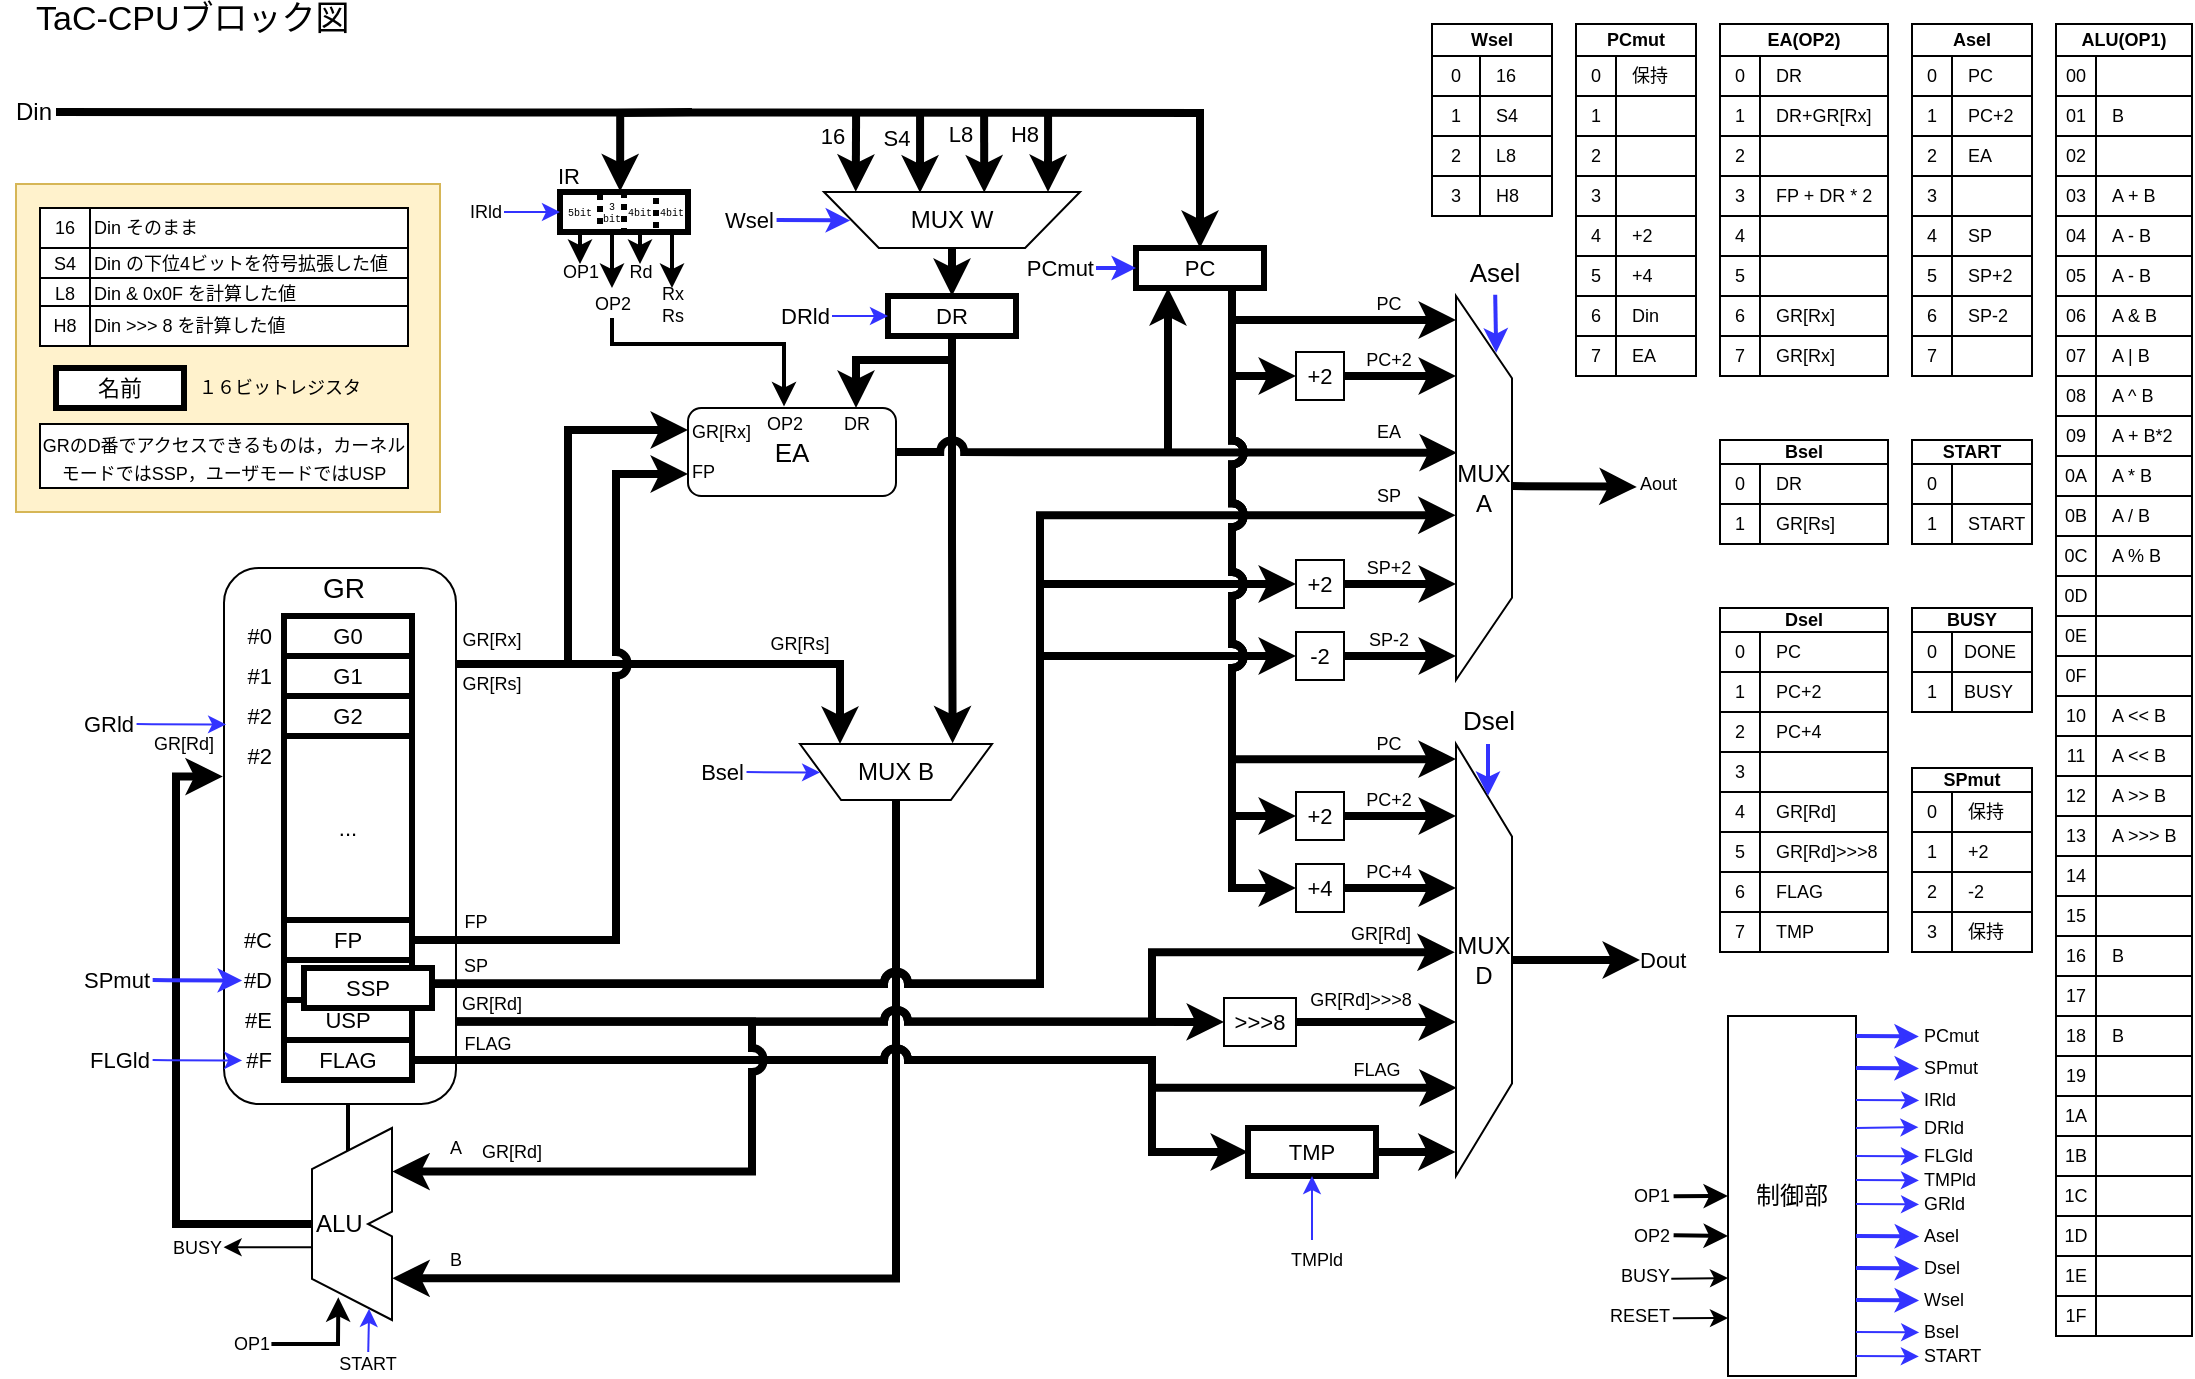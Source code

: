 <mxfile version="14.6.13" type="device"><diagram id="JGr-Ll_8WcXBDww5d4Lf" name="tac_cpu"><mxGraphModel dx="1798" dy="1430" grid="1" gridSize="4" guides="0" tooltips="1" connect="1" arrows="1" fold="1" page="1" pageScale="1" pageWidth="1169" pageHeight="827" math="0" shadow="0"><root><mxCell id="0"/><mxCell id="1" parent="0"/><mxCell id="EofYS_D_NZ_xiahmsMuy-141" style="edgeStyle=orthogonalEdgeStyle;rounded=0;jumpStyle=arc;orthogonalLoop=1;jettySize=auto;html=1;exitX=0.5;exitY=1;exitDx=0;exitDy=0;entryX=0.783;entryY=-0.004;entryDx=0;entryDy=0;entryPerimeter=0;strokeWidth=4;fontFamily=Helvetica;fontSize=9;" parent="1" source="EofYS_D_NZ_xiahmsMuy-120" target="EofYS_D_NZ_xiahmsMuy-119" edge="1"><mxGeometry relative="1" as="geometry"/></mxCell><mxCell id="EofYS_D_NZ_xiahmsMuy-143" value="" style="endArrow=classic;html=1;strokeWidth=2;fontFamily=Helvetica;fontSize=9;entryX=0.5;entryY=1;entryDx=0;entryDy=0;exitX=0.167;exitY=0.55;exitDx=0;exitDy=0;exitPerimeter=0;" parent="1" source="EofYS_D_NZ_xiahmsMuy-119" target="EofYS_D_NZ_xiahmsMuy-97" edge="1"><mxGeometry width="50" height="50" relative="1" as="geometry"><mxPoint x="214" y="642" as="sourcePoint"/><mxPoint x="362" y="520" as="targetPoint"/></mxGeometry></mxCell><mxCell id="EofYS_D_NZ_xiahmsMuy-139" style="edgeStyle=orthogonalEdgeStyle;rounded=0;jumpStyle=arc;orthogonalLoop=1;jettySize=auto;html=1;strokeWidth=4;fontFamily=Helvetica;fontSize=9;" parent="1" source="EofYS_D_NZ_xiahmsMuy-103" edge="1"><mxGeometry relative="1" as="geometry"><mxPoint x="460" y="440" as="targetPoint"/><Array as="points"><mxPoint x="460" y="400"/><mxPoint x="460" y="440"/></Array></mxGeometry></mxCell><mxCell id="EofYS_D_NZ_xiahmsMuy-103" value="" style="whiteSpace=wrap;html=1;rounded=1;fontFamily=Helvetica;fontSize=11;align=left;" parent="1" vertex="1"><mxGeometry x="152" y="352" width="116" height="268" as="geometry"/></mxCell><mxCell id="6sDZGdnhDBnSBTQq4RhG-3" value="" style="whiteSpace=wrap;html=1;fillColor=none;strokeWidth=3;" parent="1" vertex="1"><mxGeometry x="320" y="164" width="64" height="20" as="geometry"/></mxCell><mxCell id="lAbWM95DbC8HT0INhDK0-1" value="" style="endArrow=classic;html=1;edgeStyle=orthogonalEdgeStyle;rounded=0;endFill=1;fontSize=8;strokeWidth=4;exitX=1;exitY=0.5;exitDx=0;exitDy=0;entryX=0.5;entryY=0;entryDx=0;entryDy=0;" parent="1" target="EofYS_D_NZ_xiahmsMuy-77" edge="1"><mxGeometry x="0.885" y="-12" width="50" height="50" relative="1" as="geometry"><mxPoint x="68.0" y="124.0" as="sourcePoint"/><mxPoint x="664" y="208" as="targetPoint"/><mxPoint as="offset"/></mxGeometry></mxCell><mxCell id="lAbWM95DbC8HT0INhDK0-11" value="" style="endArrow=classic;html=1;rounded=0;fontSize=8;labelPosition=left;verticalLabelPosition=middle;align=right;verticalAlign=middle;entryX=0.47;entryY=-0.017;entryDx=0;entryDy=0;entryPerimeter=0;edgeStyle=orthogonalEdgeStyle;strokeWidth=4;" parent="1" target="6sDZGdnhDBnSBTQq4RhG-3" edge="1"><mxGeometry x="-0.36" width="50" height="50" relative="1" as="geometry"><mxPoint x="386" y="124" as="sourcePoint"/><mxPoint x="407" y="208" as="targetPoint"/><mxPoint as="offset"/></mxGeometry></mxCell><mxCell id="YvI756qhxBnF5AbZP2eW-13" value="GR" style="text;html=1;strokeColor=none;fillColor=none;align=center;verticalAlign=middle;whiteSpace=wrap;rounded=0;fontSize=14;" parent="1" vertex="1"><mxGeometry x="192" y="352" width="40" height="20" as="geometry"/></mxCell><mxCell id="8lPEK188hTKVEnjZK4Hc-3" value="OP1" style="endArrow=classic;html=1;labelBackgroundColor=none;fontSize=9;exitX=0.5;exitY=1;exitDx=0;exitDy=0;strokeWidth=2;" parent="1" source="EofYS_D_NZ_xiahmsMuy-44" edge="1"><mxGeometry x="1" y="-4" width="50" height="50" relative="1" as="geometry"><mxPoint x="392" y="250" as="sourcePoint"/><mxPoint x="330" y="200" as="targetPoint"/><mxPoint x="4" y="4" as="offset"/></mxGeometry></mxCell><mxCell id="8lPEK188hTKVEnjZK4Hc-8" value="Rd" style="endArrow=classic;html=1;labelBackgroundColor=none;fontSize=9;exitX=0.5;exitY=1;exitDx=0;exitDy=0;strokeWidth=2;" parent="1" source="EofYS_D_NZ_xiahmsMuy-40" edge="1"><mxGeometry x="1" y="-4" width="50" height="50" relative="1" as="geometry"><mxPoint x="364.987" y="183.8" as="sourcePoint"/><mxPoint x="360" y="200" as="targetPoint"/><mxPoint x="4" y="4" as="offset"/></mxGeometry></mxCell><mxCell id="8lPEK188hTKVEnjZK4Hc-9" value="Rx&lt;br&gt;Rs" style="endArrow=classic;html=1;labelBackgroundColor=none;fontSize=9;exitX=0.5;exitY=1;exitDx=0;exitDy=0;verticalAlign=middle;spacing=2;strokeWidth=2;" parent="1" source="EofYS_D_NZ_xiahmsMuy-39" edge="1"><mxGeometry x="1" y="-8" width="50" height="50" relative="1" as="geometry"><mxPoint x="382.987" y="183.8" as="sourcePoint"/><mxPoint x="376" y="212" as="targetPoint"/><mxPoint x="8" y="8" as="offset"/></mxGeometry></mxCell><mxCell id="EofYS_D_NZ_xiahmsMuy-33" value="3&lt;br&gt;bit" style="rounded=0;whiteSpace=wrap;html=1;fontFamily=Courier New;fontSize=5;align=center;dashed=1;dashPattern=1 1;fillColor=none;strokeWidth=3;" parent="1" vertex="1"><mxGeometry x="340" y="164" width="12" height="20" as="geometry"/></mxCell><mxCell id="EofYS_D_NZ_xiahmsMuy-39" value="4bit" style="rounded=0;whiteSpace=wrap;html=1;fontFamily=Courier New;fontSize=5;align=center;dashed=1;dashPattern=1 1;fillColor=none;strokeWidth=3;" parent="1" vertex="1"><mxGeometry x="368" y="164" width="16" height="20" as="geometry"/></mxCell><mxCell id="EofYS_D_NZ_xiahmsMuy-40" value="4bit" style="rounded=0;whiteSpace=wrap;html=1;fontFamily=Courier New;fontSize=5;align=center;dashed=1;dashPattern=1 1;fillColor=none;strokeColor=none;strokeWidth=3;" parent="1" vertex="1"><mxGeometry x="352" y="164" width="16" height="20" as="geometry"/></mxCell><mxCell id="EofYS_D_NZ_xiahmsMuy-41" value="OP2" style="endArrow=classic;html=1;labelBackgroundColor=none;fontSize=9;verticalAlign=middle;spacing=2;strokeWidth=2;" parent="1" source="EofYS_D_NZ_xiahmsMuy-33" edge="1"><mxGeometry x="1" y="-8" width="50" height="50" relative="1" as="geometry"><mxPoint x="348" y="184" as="sourcePoint"/><mxPoint x="346" y="212" as="targetPoint"/><mxPoint x="8" y="8" as="offset"/></mxGeometry></mxCell><mxCell id="EofYS_D_NZ_xiahmsMuy-44" value="&lt;font style=&quot;font-size: 5px;&quot;&gt;5bit&lt;/font&gt;" style="rounded=0;whiteSpace=wrap;html=1;fontFamily=Courier New;fontSize=5;align=center;dashed=1;dashPattern=1 1;fillColor=none;strokeColor=none;strokeWidth=3;" parent="1" vertex="1"><mxGeometry x="320" y="164" width="20" height="20" as="geometry"/></mxCell><mxCell id="EofYS_D_NZ_xiahmsMuy-46" style="edgeStyle=orthogonalEdgeStyle;rounded=0;orthogonalLoop=1;jettySize=auto;html=1;entryX=0;entryY=0.5;entryDx=0;entryDy=0;strokeWidth=1;fontFamily=Helvetica;fontSize=11;strokeColor=#3333FF;" parent="1" target="EofYS_D_NZ_xiahmsMuy-44" edge="1"><mxGeometry relative="1" as="geometry"><mxPoint x="292" y="174" as="sourcePoint"/></mxGeometry></mxCell><mxCell id="EofYS_D_NZ_xiahmsMuy-123" style="edgeStyle=orthogonalEdgeStyle;rounded=0;orthogonalLoop=1;jettySize=auto;html=1;exitX=0.5;exitY=1;exitDx=0;exitDy=0;strokeWidth=4;fontFamily=Helvetica;fontSize=11;entryX=0.795;entryY=-0.012;entryDx=0;entryDy=0;entryPerimeter=0;" parent="1" source="EofYS_D_NZ_xiahmsMuy-47" target="EofYS_D_NZ_xiahmsMuy-120" edge="1"><mxGeometry relative="1" as="geometry"><mxPoint x="516" y="554" as="targetPoint"/></mxGeometry></mxCell><mxCell id="shBhoWdEmqtdn-skNixz-95" style="edgeStyle=orthogonalEdgeStyle;rounded=0;sketch=0;orthogonalLoop=1;jettySize=auto;html=1;exitX=0.5;exitY=1;exitDx=0;exitDy=0;entryX=0.804;entryY=0;entryDx=0;entryDy=0;strokeWidth=4;fontSize=9;entryPerimeter=0;" parent="1" source="EofYS_D_NZ_xiahmsMuy-47" target="EofYS_D_NZ_xiahmsMuy-127" edge="1"><mxGeometry relative="1" as="geometry"><Array as="points"><mxPoint x="516" y="248"/><mxPoint x="468" y="248"/><mxPoint x="468" y="272"/></Array></mxGeometry></mxCell><mxCell id="EofYS_D_NZ_xiahmsMuy-47" value="DR" style="rounded=0;whiteSpace=wrap;html=1;fontFamily=Helvetica;fontSize=11;align=center;strokeWidth=3;" parent="1" vertex="1"><mxGeometry x="484" y="216" width="64" height="20" as="geometry"/></mxCell><mxCell id="EofYS_D_NZ_xiahmsMuy-50" value="" style="endArrow=classic;html=1;strokeWidth=4;fontFamily=Helvetica;fontSize=11;entryX=0.5;entryY=0;entryDx=0;entryDy=0;" parent="1" edge="1"><mxGeometry width="50" height="50" relative="1" as="geometry"><mxPoint x="516" y="188" as="sourcePoint"/><mxPoint x="516" y="216" as="targetPoint"/></mxGeometry></mxCell><mxCell id="EofYS_D_NZ_xiahmsMuy-51" style="edgeStyle=orthogonalEdgeStyle;rounded=0;orthogonalLoop=1;jettySize=auto;html=1;entryX=0;entryY=0.5;entryDx=0;entryDy=0;strokeWidth=1;fontFamily=Helvetica;fontSize=11;strokeColor=#3333FF;" parent="1" edge="1"><mxGeometry relative="1" as="geometry"><mxPoint x="456" y="226" as="sourcePoint"/><mxPoint x="484.0" y="226" as="targetPoint"/></mxGeometry></mxCell><mxCell id="EofYS_D_NZ_xiahmsMuy-54" value="" style="endArrow=classic;html=1;strokeWidth=4;fontFamily=Helvetica;fontSize=11;entryX=0.124;entryY=-0.007;entryDx=0;entryDy=0;entryPerimeter=0;" parent="1" edge="1"><mxGeometry width="50" height="50" relative="1" as="geometry"><mxPoint x="468.05" y="125" as="sourcePoint"/><mxPoint x="467.872" y="163.86" as="targetPoint"/></mxGeometry></mxCell><mxCell id="EofYS_D_NZ_xiahmsMuy-55" value="" style="endArrow=classic;html=1;strokeWidth=4;fontFamily=Helvetica;fontSize=11;entryX=0.375;entryY=0.016;entryDx=0;entryDy=0;entryPerimeter=0;" parent="1" edge="1"><mxGeometry width="50" height="50" relative="1" as="geometry"><mxPoint x="500.05" y="124" as="sourcePoint"/><mxPoint x="500.0" y="164.32" as="targetPoint"/></mxGeometry></mxCell><mxCell id="EofYS_D_NZ_xiahmsMuy-56" value="" style="endArrow=classic;html=1;strokeWidth=4;fontFamily=Helvetica;fontSize=11;entryX=0.626;entryY=0.013;entryDx=0;entryDy=0;entryPerimeter=0;" parent="1" edge="1"><mxGeometry width="50" height="50" relative="1" as="geometry"><mxPoint x="532.05" y="124" as="sourcePoint"/><mxPoint x="532.128" y="164.26" as="targetPoint"/></mxGeometry></mxCell><mxCell id="EofYS_D_NZ_xiahmsMuy-57" value="" style="endArrow=classic;html=1;strokeWidth=4;fontFamily=Helvetica;fontSize=11;" parent="1" edge="1"><mxGeometry width="50" height="50" relative="1" as="geometry"><mxPoint x="564.05" y="124" as="sourcePoint"/><mxPoint x="564" y="164" as="targetPoint"/></mxGeometry></mxCell><mxCell id="EofYS_D_NZ_xiahmsMuy-76" style="edgeStyle=orthogonalEdgeStyle;rounded=0;orthogonalLoop=1;jettySize=auto;html=1;entryX=0.102;entryY=0.508;entryDx=0;entryDy=0;strokeWidth=2;fontFamily=Helvetica;fontSize=11;exitX=1.007;exitY=0.503;exitDx=0;exitDy=0;exitPerimeter=0;entryPerimeter=0;strokeColor=#3333FF;" parent="1" target="EofYS_D_NZ_xiahmsMuy-121" edge="1"><mxGeometry relative="1" as="geometry"><mxPoint x="452" y="174" as="targetPoint"/><Array as="points"><mxPoint x="428" y="178"/></Array><mxPoint x="428.28" y="178.06" as="sourcePoint"/></mxGeometry></mxCell><mxCell id="EofYS_D_NZ_xiahmsMuy-156" style="edgeStyle=orthogonalEdgeStyle;rounded=0;jumpStyle=arc;orthogonalLoop=1;jettySize=auto;html=1;exitX=0.75;exitY=1;exitDx=0;exitDy=0;strokeWidth=4;fontFamily=Helvetica;fontSize=9;" parent="1" source="EofYS_D_NZ_xiahmsMuy-77" edge="1"><mxGeometry relative="1" as="geometry"><mxPoint x="768" y="228" as="targetPoint"/><Array as="points"><mxPoint x="656" y="228"/></Array></mxGeometry></mxCell><mxCell id="EofYS_D_NZ_xiahmsMuy-169" style="edgeStyle=orthogonalEdgeStyle;rounded=0;jumpStyle=arc;orthogonalLoop=1;jettySize=auto;html=1;exitX=0.75;exitY=1;exitDx=0;exitDy=0;entryX=0;entryY=0.5;entryDx=0;entryDy=0;strokeWidth=4;fontFamily=Helvetica;fontSize=9;" parent="1" source="EofYS_D_NZ_xiahmsMuy-77" target="EofYS_D_NZ_xiahmsMuy-157" edge="1"><mxGeometry relative="1" as="geometry"/></mxCell><mxCell id="EofYS_D_NZ_xiahmsMuy-77" value="PC" style="rounded=0;whiteSpace=wrap;html=1;fontFamily=Helvetica;fontSize=11;align=center;strokeWidth=3;" parent="1" vertex="1"><mxGeometry x="608" y="192" width="64" height="20" as="geometry"/></mxCell><mxCell id="EofYS_D_NZ_xiahmsMuy-79" style="edgeStyle=orthogonalEdgeStyle;rounded=0;orthogonalLoop=1;jettySize=auto;html=1;entryX=0;entryY=0.5;entryDx=0;entryDy=0;strokeWidth=2;fontFamily=Helvetica;fontSize=11;strokeColor=#3333FF;" parent="1" target="EofYS_D_NZ_xiahmsMuy-77" edge="1"><mxGeometry relative="1" as="geometry"><mxPoint x="588" y="202" as="sourcePoint"/><Array as="points"><mxPoint x="588" y="202"/></Array></mxGeometry></mxCell><mxCell id="EofYS_D_NZ_xiahmsMuy-80" value="G0" style="rounded=0;whiteSpace=wrap;html=1;fontFamily=Helvetica;fontSize=11;align=center;strokeWidth=3;" parent="1" vertex="1"><mxGeometry x="182" y="376" width="64" height="20" as="geometry"/></mxCell><mxCell id="EofYS_D_NZ_xiahmsMuy-82" value="#0" style="text;html=1;strokeColor=none;fillColor=none;align=right;verticalAlign=middle;whiteSpace=wrap;rounded=0;fontFamily=Helvetica;fontSize=11;spacing=0;" parent="1" vertex="1"><mxGeometry x="160" y="376" width="16" height="20" as="geometry"/></mxCell><mxCell id="EofYS_D_NZ_xiahmsMuy-83" value="G1" style="rounded=0;whiteSpace=wrap;html=1;fontFamily=Helvetica;fontSize=11;align=center;strokeWidth=3;" parent="1" vertex="1"><mxGeometry x="182" y="396" width="64" height="20" as="geometry"/></mxCell><mxCell id="EofYS_D_NZ_xiahmsMuy-84" value="#1" style="text;html=1;strokeColor=none;fillColor=none;align=right;verticalAlign=middle;whiteSpace=wrap;rounded=0;fontFamily=Helvetica;fontSize=11;spacing=0;" parent="1" vertex="1"><mxGeometry x="160" y="396" width="16" height="20" as="geometry"/></mxCell><mxCell id="EofYS_D_NZ_xiahmsMuy-85" value="#2" style="text;html=1;strokeColor=none;fillColor=none;align=right;verticalAlign=middle;whiteSpace=wrap;rounded=0;fontFamily=Helvetica;fontSize=11;spacing=0;" parent="1" vertex="1"><mxGeometry x="160" y="416" width="16" height="20" as="geometry"/></mxCell><mxCell id="EofYS_D_NZ_xiahmsMuy-86" value="G2" style="rounded=0;whiteSpace=wrap;html=1;fontFamily=Helvetica;fontSize=11;align=center;strokeWidth=3;" parent="1" vertex="1"><mxGeometry x="182" y="416" width="64" height="20" as="geometry"/></mxCell><mxCell id="EofYS_D_NZ_xiahmsMuy-88" value="..." style="rounded=0;whiteSpace=wrap;html=1;fontFamily=Helvetica;fontSize=11;align=center;strokeWidth=3;" parent="1" vertex="1"><mxGeometry x="182" y="436" width="64" height="92" as="geometry"/></mxCell><mxCell id="EofYS_D_NZ_xiahmsMuy-89" value="#2" style="text;html=1;strokeColor=none;fillColor=none;align=right;verticalAlign=middle;whiteSpace=wrap;rounded=0;fontFamily=Helvetica;fontSize=11;spacing=0;" parent="1" vertex="1"><mxGeometry x="160" y="436" width="16" height="20" as="geometry"/></mxCell><mxCell id="EofYS_D_NZ_xiahmsMuy-128" style="edgeStyle=orthogonalEdgeStyle;rounded=0;jumpStyle=arc;orthogonalLoop=1;jettySize=auto;html=1;exitX=1;exitY=0.5;exitDx=0;exitDy=0;strokeWidth=4;fontFamily=Helvetica;fontSize=13;entryX=0;entryY=0.75;entryDx=0;entryDy=0;" parent="1" source="EofYS_D_NZ_xiahmsMuy-90" target="EofYS_D_NZ_xiahmsMuy-127" edge="1"><mxGeometry relative="1" as="geometry"><Array as="points"><mxPoint x="348" y="538"/><mxPoint x="348" y="305"/></Array><mxPoint x="372" y="320" as="targetPoint"/></mxGeometry></mxCell><mxCell id="EofYS_D_NZ_xiahmsMuy-90" value="FP" style="rounded=0;whiteSpace=wrap;html=1;fontFamily=Helvetica;fontSize=11;align=center;strokeWidth=3;" parent="1" vertex="1"><mxGeometry x="182" y="528" width="64" height="20" as="geometry"/></mxCell><mxCell id="EofYS_D_NZ_xiahmsMuy-91" value="#C" style="text;html=1;strokeColor=none;fillColor=none;align=right;verticalAlign=middle;whiteSpace=wrap;rounded=0;fontFamily=Helvetica;fontSize=11;spacing=0;" parent="1" vertex="1"><mxGeometry x="160" y="528" width="16" height="20" as="geometry"/></mxCell><mxCell id="EofYS_D_NZ_xiahmsMuy-92" value="SP" style="rounded=0;whiteSpace=wrap;html=1;fontFamily=Helvetica;fontSize=11;align=center;strokeWidth=3;" parent="1" vertex="1"><mxGeometry x="182" y="548" width="64" height="20" as="geometry"/></mxCell><mxCell id="EofYS_D_NZ_xiahmsMuy-93" value="#D" style="text;html=1;strokeColor=none;fillColor=none;align=right;verticalAlign=middle;whiteSpace=wrap;rounded=0;fontFamily=Helvetica;fontSize=11;spacing=0;" parent="1" vertex="1"><mxGeometry x="160" y="548" width="16" height="20" as="geometry"/></mxCell><mxCell id="EofYS_D_NZ_xiahmsMuy-94" value="#E" style="text;html=1;strokeColor=none;fillColor=none;align=right;verticalAlign=middle;whiteSpace=wrap;rounded=0;fontFamily=Helvetica;fontSize=11;spacing=0;" parent="1" vertex="1"><mxGeometry x="160" y="568" width="16" height="20" as="geometry"/></mxCell><mxCell id="EofYS_D_NZ_xiahmsMuy-95" value="USP" style="rounded=0;whiteSpace=wrap;html=1;fontFamily=Helvetica;fontSize=11;align=center;strokeWidth=3;" parent="1" vertex="1"><mxGeometry x="182" y="568" width="64" height="20" as="geometry"/></mxCell><mxCell id="EofYS_D_NZ_xiahmsMuy-96" value="#F" style="text;html=1;strokeColor=none;fillColor=none;align=right;verticalAlign=middle;whiteSpace=wrap;rounded=0;fontFamily=Helvetica;fontSize=11;spacing=0;" parent="1" vertex="1"><mxGeometry x="160" y="588" width="16" height="20" as="geometry"/></mxCell><mxCell id="EofYS_D_NZ_xiahmsMuy-124" style="edgeStyle=orthogonalEdgeStyle;rounded=0;orthogonalLoop=1;jettySize=auto;html=1;exitX=1;exitY=0.5;exitDx=0;exitDy=0;strokeWidth=4;fontFamily=Helvetica;fontSize=11;jumpStyle=arc;entryX=0.204;entryY=0.012;entryDx=0;entryDy=0;entryPerimeter=0;" parent="1" source="EofYS_D_NZ_xiahmsMuy-97" target="EofYS_D_NZ_xiahmsMuy-174" edge="1"><mxGeometry relative="1" as="geometry"><mxPoint x="767" y="608" as="targetPoint"/><Array as="points"><mxPoint x="616" y="598"/><mxPoint x="616" y="612"/></Array></mxGeometry></mxCell><mxCell id="EofYS_D_NZ_xiahmsMuy-198" style="edgeStyle=orthogonalEdgeStyle;rounded=0;jumpStyle=arc;orthogonalLoop=1;jettySize=auto;html=1;exitX=1;exitY=0.5;exitDx=0;exitDy=0;entryX=0;entryY=0.5;entryDx=0;entryDy=0;strokeWidth=4;fontFamily=Helvetica;fontSize=9;" parent="1" source="EofYS_D_NZ_xiahmsMuy-97" target="EofYS_D_NZ_xiahmsMuy-196" edge="1"><mxGeometry relative="1" as="geometry"><Array as="points"><mxPoint x="616" y="598"/><mxPoint x="616" y="644"/></Array></mxGeometry></mxCell><mxCell id="EofYS_D_NZ_xiahmsMuy-97" value="FLAG" style="rounded=0;whiteSpace=wrap;html=1;fontFamily=Helvetica;fontSize=11;align=center;strokeWidth=3;" parent="1" vertex="1"><mxGeometry x="182" y="588" width="64" height="20" as="geometry"/></mxCell><mxCell id="EofYS_D_NZ_xiahmsMuy-176" style="edgeStyle=orthogonalEdgeStyle;rounded=0;jumpStyle=arc;orthogonalLoop=1;jettySize=auto;html=1;exitX=1;exitY=0.5;exitDx=0;exitDy=0;entryX=0;entryY=0.5;entryDx=0;entryDy=0;strokeWidth=4;fontFamily=Helvetica;fontSize=9;" parent="1" source="EofYS_D_NZ_xiahmsMuy-98" target="EofYS_D_NZ_xiahmsMuy-165" edge="1"><mxGeometry relative="1" as="geometry"><Array as="points"><mxPoint x="256" y="560"/><mxPoint x="560" y="560"/><mxPoint x="560" y="360"/></Array></mxGeometry></mxCell><mxCell id="EofYS_D_NZ_xiahmsMuy-177" style="edgeStyle=orthogonalEdgeStyle;rounded=0;jumpStyle=arc;orthogonalLoop=1;jettySize=auto;html=1;exitX=1;exitY=0.5;exitDx=0;exitDy=0;entryX=0.429;entryY=-0.006;entryDx=0;entryDy=0;entryPerimeter=0;strokeWidth=4;fontFamily=Helvetica;fontSize=9;" parent="1" source="EofYS_D_NZ_xiahmsMuy-98" target="EofYS_D_NZ_xiahmsMuy-154" edge="1"><mxGeometry relative="1" as="geometry"><Array as="points"><mxPoint x="256" y="560"/><mxPoint x="560" y="560"/><mxPoint x="560" y="326"/></Array></mxGeometry></mxCell><mxCell id="EofYS_D_NZ_xiahmsMuy-178" style="edgeStyle=orthogonalEdgeStyle;rounded=0;jumpStyle=arc;orthogonalLoop=1;jettySize=auto;html=1;exitX=1;exitY=0.379;exitDx=0;exitDy=0;entryX=0;entryY=0.5;entryDx=0;entryDy=0;strokeWidth=4;fontFamily=Helvetica;fontSize=9;exitPerimeter=0;" parent="1" source="EofYS_D_NZ_xiahmsMuy-98" target="EofYS_D_NZ_xiahmsMuy-167" edge="1"><mxGeometry relative="1" as="geometry"><Array as="points"><mxPoint x="560" y="560"/><mxPoint x="560" y="396"/></Array></mxGeometry></mxCell><mxCell id="EofYS_D_NZ_xiahmsMuy-98" value="SSP" style="rounded=0;whiteSpace=wrap;html=1;fontFamily=Helvetica;fontSize=11;align=center;strokeWidth=3;" parent="1" vertex="1"><mxGeometry x="192" y="552" width="64" height="20" as="geometry"/></mxCell><mxCell id="EofYS_D_NZ_xiahmsMuy-144" style="edgeStyle=orthogonalEdgeStyle;rounded=0;jumpStyle=arc;orthogonalLoop=1;jettySize=auto;html=1;exitX=0.5;exitY=1;exitDx=0;exitDy=0;entryX=-0.005;entryY=0.389;entryDx=0;entryDy=0;entryPerimeter=0;strokeWidth=4;fontFamily=Helvetica;fontSize=9;" parent="1" source="EofYS_D_NZ_xiahmsMuy-119" target="EofYS_D_NZ_xiahmsMuy-103" edge="1"><mxGeometry relative="1" as="geometry"><Array as="points"><mxPoint x="128" y="680"/><mxPoint x="128" y="456"/></Array></mxGeometry></mxCell><mxCell id="EofYS_D_NZ_xiahmsMuy-148" style="edgeStyle=orthogonalEdgeStyle;rounded=0;jumpStyle=arc;orthogonalLoop=1;jettySize=auto;html=1;exitX=0.5;exitY=1;exitDx=0;exitDy=0;strokeWidth=1;fontFamily=Helvetica;fontSize=9;entryX=0.995;entryY=0.477;entryDx=0;entryDy=0;entryPerimeter=0;" parent="1" source="EofYS_D_NZ_xiahmsMuy-119" edge="1"><mxGeometry relative="1" as="geometry"><mxPoint x="151.8" y="691.632" as="targetPoint"/><Array as="points"><mxPoint x="196" y="692"/></Array></mxGeometry></mxCell><mxCell id="EofYS_D_NZ_xiahmsMuy-119" value="ALU" style="shape=stencil(tZXrjoMgEIWfhr8bkdpNf27Y3fegdlpJEQzQdvv2i44mZb1sL5oYkzkHvxniQQnjrhAVkDTRogTCPkmaCnUK9yAVWGcJlhcs6aqthasg9yiehZViqwAd5605wkXufIuQugArfe2yL5J8hDX1xXhutA4QabSLnBs/wITU4dnkB2Ft+2tUVYFfggfbDokqSb/vx75ly4DpQvPG2G762eedDxxPTJd6cbOB6fNYxoMyFm7GtyI/Hqw56d3gMJWoD07P6OzSnOGf4zC8zQ6gpL4BsJiQPYGgdAbG6uWdvG9eJvzJaPY4Yj143qcJuTIOJtIZ9F4mGnUkSIzvjYWJhO2lUviVnug6uqBp3evQqPg7aYRf);whiteSpace=wrap;html=1;direction=south;align=left;" parent="1" vertex="1"><mxGeometry x="196" y="632" width="40" height="96" as="geometry"/></mxCell><mxCell id="EofYS_D_NZ_xiahmsMuy-120" value="MUX B" style="shape=stencil(tZTvboMgFMWfhq+LSE3Tjwvb3oPa20mKYID+2dvv6tWkxOq2ThNjcs/B3z3kgkzIUKkGWJ5ZVQMTbyzP6/MN3yhVVBcZlVcq+aavVWigjCRelNdqb4CcEL07wVUfYo/QtgKvY+uKd5a94pr2EbJ01iJEOxsS585HmNIWv81uBOvbfyVVg/waIvg+JKks//g99qVYB8xXyptih/SL510OnCbmaw1uMTB/HiskKlOHW8i9Kk+f3p3t4WGYRrUXZ2QMdu0u8MN1eLzNAWC0vQOIlFA8geB8Acbm3zvZ7v5OKI0LMHMwUB+No1MnZijk0XmYGe5RG0M/yJmukwu61qMOnUp/8k74Bg==);whiteSpace=wrap;html=1;direction=east;align=center;" parent="1" vertex="1"><mxGeometry x="440" y="440" width="96" height="28" as="geometry"/></mxCell><mxCell id="EofYS_D_NZ_xiahmsMuy-121" value="MUX W" style="shape=stencil(tZTvboMgFMWfhq+LSE3Tjwvb3oPa20mKYID+2dvv6tWkxOq2ThNjcs/B3z3kgkzIUKkGWJ5ZVQMTbyzP6/MN3yhVVBcZlVcq+aavVWigjCRelNdqb4CcEL07wVUfYo/QtgKvY+uKd5a94pr2EbJ01iJEOxsS585HmNIWv81uBOvbfyVVg/waIvg+JKks//g99qVYB8xXyptih/SL510OnCbmaw1uMTB/HiskKlOHW8i9Kk+f3p3t4WGYRrUXZ2QMdu0u8MN1eLzNAWC0vQOIlFA8geB8Acbm3zvZ7v5OKI0LMHMwUB+No1MnZijk0XmYGe5RG0M/yJmukwu61qMOnUp/8k74Bg==);whiteSpace=wrap;html=1;direction=east;align=center;" parent="1" vertex="1"><mxGeometry x="452" y="164" width="128" height="28" as="geometry"/></mxCell><mxCell id="EofYS_D_NZ_xiahmsMuy-127" value="EA" style="whiteSpace=wrap;html=1;rounded=1;fontFamily=Helvetica;fontSize=13;align=center;" parent="1" vertex="1"><mxGeometry x="384" y="272" width="104" height="44" as="geometry"/></mxCell><mxCell id="EofYS_D_NZ_xiahmsMuy-130" value="&lt;font style=&quot;font-size: 9px;&quot;&gt;FP&lt;/font&gt;" style="text;html=1;align=left;verticalAlign=middle;resizable=0;points=[];autosize=1;fontSize=9;fontFamily=Helvetica;" parent="1" vertex="1"><mxGeometry x="384" y="296" width="28" height="16" as="geometry"/></mxCell><mxCell id="EofYS_D_NZ_xiahmsMuy-131" value="&lt;font style=&quot;font-size: 9px;&quot;&gt;GR[Rx]&lt;/font&gt;" style="text;html=1;align=left;verticalAlign=middle;resizable=0;points=[];autosize=1;fontSize=9;fontFamily=Helvetica;" parent="1" vertex="1"><mxGeometry x="384" y="276" width="44" height="16" as="geometry"/></mxCell><mxCell id="EofYS_D_NZ_xiahmsMuy-132" value="OP2" style="text;html=1;align=center;verticalAlign=middle;resizable=0;points=[];autosize=1;fontSize=9;fontFamily=Helvetica;" parent="1" vertex="1"><mxGeometry x="416" y="272" width="32" height="16" as="geometry"/></mxCell><mxCell id="EofYS_D_NZ_xiahmsMuy-133" value="" style="endArrow=classic;html=1;strokeWidth=2;fontFamily=Helvetica;fontSize=9;edgeStyle=orthogonalEdgeStyle;rounded=0;entryX=0.488;entryY=-0.05;entryDx=0;entryDy=0;entryPerimeter=0;" parent="1" target="EofYS_D_NZ_xiahmsMuy-132" edge="1"><mxGeometry width="50" height="50" relative="1" as="geometry"><mxPoint x="346" y="227" as="sourcePoint"/><mxPoint x="412" y="260" as="targetPoint"/><Array as="points"><mxPoint x="346" y="240"/><mxPoint x="432" y="240"/><mxPoint x="432" y="271"/></Array></mxGeometry></mxCell><mxCell id="EofYS_D_NZ_xiahmsMuy-142" style="edgeStyle=orthogonalEdgeStyle;rounded=0;jumpStyle=arc;orthogonalLoop=1;jettySize=auto;html=1;entryX=0.227;entryY=-0.004;entryDx=0;entryDy=0;entryPerimeter=0;strokeWidth=4;fontFamily=Helvetica;fontSize=9;exitX=1;exitY=0.846;exitDx=0;exitDy=0;exitPerimeter=0;" parent="1" source="EofYS_D_NZ_xiahmsMuy-103" target="EofYS_D_NZ_xiahmsMuy-119" edge="1"><mxGeometry relative="1" as="geometry"><mxPoint x="272" y="582" as="sourcePoint"/><Array as="points"><mxPoint x="416" y="579"/><mxPoint x="416" y="654"/></Array></mxGeometry></mxCell><mxCell id="EofYS_D_NZ_xiahmsMuy-168" style="edgeStyle=orthogonalEdgeStyle;rounded=0;jumpStyle=arc;orthogonalLoop=1;jettySize=auto;html=1;strokeWidth=4;fontFamily=Helvetica;fontSize=9;exitX=0.997;exitY=0.179;exitDx=0;exitDy=0;exitPerimeter=0;entryX=0;entryY=0.25;entryDx=0;entryDy=0;" parent="1" source="EofYS_D_NZ_xiahmsMuy-103" target="EofYS_D_NZ_xiahmsMuy-127" edge="1"><mxGeometry relative="1" as="geometry"><mxPoint x="268" y="352" as="sourcePoint"/><Array as="points"><mxPoint x="324" y="400"/><mxPoint x="324" y="283"/></Array><mxPoint x="384" y="289" as="targetPoint"/></mxGeometry></mxCell><mxCell id="EofYS_D_NZ_xiahmsMuy-150" value="" style="endArrow=classic;html=1;strokeWidth=1;fontFamily=Helvetica;fontSize=9;entryX=0.942;entryY=0.286;entryDx=0;entryDy=0;entryPerimeter=0;strokeColor=#3333FF;" parent="1" target="EofYS_D_NZ_xiahmsMuy-119" edge="1"><mxGeometry width="50" height="50" relative="1" as="geometry"><mxPoint x="224.122" y="744.0" as="sourcePoint"/><mxPoint x="362" y="648" as="targetPoint"/></mxGeometry></mxCell><mxCell id="EofYS_D_NZ_xiahmsMuy-152" value="" style="endArrow=classic;html=1;strokeWidth=2;fontFamily=Helvetica;fontSize=9;entryX=0.882;entryY=0.671;entryDx=0;entryDy=0;entryPerimeter=0;rounded=0;exitX=0.991;exitY=0.5;exitDx=0;exitDy=0;exitPerimeter=0;" parent="1" target="EofYS_D_NZ_xiahmsMuy-119" edge="1"><mxGeometry width="50" height="50" relative="1" as="geometry"><mxPoint x="175.712" y="740.0" as="sourcePoint"/><mxPoint x="362" y="648" as="targetPoint"/><Array as="points"><mxPoint x="209" y="740"/></Array></mxGeometry></mxCell><mxCell id="EofYS_D_NZ_xiahmsMuy-209" style="edgeStyle=orthogonalEdgeStyle;rounded=0;jumpStyle=arc;orthogonalLoop=1;jettySize=auto;html=1;exitX=0.505;exitY=1;exitDx=0;exitDy=0;strokeWidth=4;fontFamily=Helvetica;fontSize=9;exitPerimeter=0;entryX=-0.05;entryY=0.59;entryDx=0;entryDy=0;entryPerimeter=0;" parent="1" source="EofYS_D_NZ_xiahmsMuy-154" edge="1"><mxGeometry relative="1" as="geometry"><mxPoint x="858.4" y="311.44" as="targetPoint"/><Array as="points"><mxPoint x="824" y="311"/></Array></mxGeometry></mxCell><mxCell id="EofYS_D_NZ_xiahmsMuy-154" value="MUX&lt;br&gt;A" style="shape=stencil(tZTvboMgFMWfhq+LSE3Tjwvb3oPa20mKYID+2dvv6tWkxOq2ThNjcs/B3z3kgkzIUKkGWJ5ZVQMTbyzP6/MN3yhVVBcZlVcq+aavVWigjCRelNdqb4CcEL07wVUfYo/QtgKvY+uKd5a94pr2EbJ01iJEOxsS585HmNIWv81uBOvbfyVVg/waIvg+JKks//g99qVYB8xXyptih/SL510OnCbmaw1uMTB/HiskKlOHW8i9Kk+f3p3t4WGYRrUXZ2QMdu0u8MN1eLzNAWC0vQOIlFA8geB8Acbm3zvZ7v5OKI0LMHMwUB+No1MnZijk0XmYGe5RG0M/yJmukwu61qMOnUp/8k74Bg==);whiteSpace=wrap;html=1;direction=north;align=center;" parent="1" vertex="1"><mxGeometry x="768" y="216" width="28" height="192" as="geometry"/></mxCell><mxCell id="EofYS_D_NZ_xiahmsMuy-158" style="edgeStyle=orthogonalEdgeStyle;rounded=0;jumpStyle=arc;orthogonalLoop=1;jettySize=auto;html=1;exitX=1;exitY=0.5;exitDx=0;exitDy=0;strokeWidth=4;fontFamily=Helvetica;fontSize=9;" parent="1" source="EofYS_D_NZ_xiahmsMuy-157" edge="1"><mxGeometry relative="1" as="geometry"><mxPoint x="768" y="256" as="targetPoint"/></mxGeometry></mxCell><mxCell id="EofYS_D_NZ_xiahmsMuy-157" value="+2" style="rounded=0;whiteSpace=wrap;html=1;fontFamily=Helvetica;fontSize=11;align=center;" parent="1" vertex="1"><mxGeometry x="688" y="244" width="24" height="24" as="geometry"/></mxCell><mxCell id="EofYS_D_NZ_xiahmsMuy-160" style="edgeStyle=orthogonalEdgeStyle;rounded=0;jumpStyle=arc;orthogonalLoop=1;jettySize=auto;html=1;strokeWidth=4;fontFamily=Helvetica;fontSize=9;entryX=0.592;entryY=0.016;entryDx=0;entryDy=0;entryPerimeter=0;exitX=1;exitY=0.5;exitDx=0;exitDy=0;" parent="1" source="EofYS_D_NZ_xiahmsMuy-127" target="EofYS_D_NZ_xiahmsMuy-154" edge="1"><mxGeometry relative="1" as="geometry"><mxPoint x="768.0" y="288" as="targetPoint"/><mxPoint x="488" y="294" as="sourcePoint"/><Array as="points"><mxPoint x="548" y="294"/><mxPoint x="548" y="294"/></Array></mxGeometry></mxCell><mxCell id="EofYS_D_NZ_xiahmsMuy-164" style="edgeStyle=orthogonalEdgeStyle;rounded=0;jumpStyle=arc;orthogonalLoop=1;jettySize=auto;html=1;exitX=1;exitY=0.5;exitDx=0;exitDy=0;strokeWidth=4;fontFamily=Helvetica;fontSize=9;" parent="1" source="EofYS_D_NZ_xiahmsMuy-165" edge="1"><mxGeometry relative="1" as="geometry"><mxPoint x="768.0" y="360.0" as="targetPoint"/></mxGeometry></mxCell><mxCell id="EofYS_D_NZ_xiahmsMuy-165" value="+2" style="rounded=0;whiteSpace=wrap;html=1;fontFamily=Helvetica;fontSize=11;align=center;" parent="1" vertex="1"><mxGeometry x="688" y="348" width="24" height="24" as="geometry"/></mxCell><mxCell id="EofYS_D_NZ_xiahmsMuy-166" style="edgeStyle=orthogonalEdgeStyle;rounded=0;jumpStyle=arc;orthogonalLoop=1;jettySize=auto;html=1;exitX=1;exitY=0.5;exitDx=0;exitDy=0;strokeWidth=4;fontFamily=Helvetica;fontSize=9;" parent="1" source="EofYS_D_NZ_xiahmsMuy-167" edge="1"><mxGeometry relative="1" as="geometry"><mxPoint x="768.0" y="396.0" as="targetPoint"/></mxGeometry></mxCell><mxCell id="EofYS_D_NZ_xiahmsMuy-167" value="-2" style="rounded=0;whiteSpace=wrap;html=1;fontFamily=Helvetica;fontSize=11;align=center;" parent="1" vertex="1"><mxGeometry x="688" y="384" width="24" height="24" as="geometry"/></mxCell><mxCell id="EofYS_D_NZ_xiahmsMuy-211" style="edgeStyle=orthogonalEdgeStyle;rounded=0;jumpStyle=arc;orthogonalLoop=1;jettySize=auto;html=1;exitX=0.5;exitY=1;exitDx=0;exitDy=0;strokeWidth=4;fontFamily=Helvetica;fontSize=9;" parent="1" source="EofYS_D_NZ_xiahmsMuy-174" edge="1"><mxGeometry relative="1" as="geometry"><mxPoint x="860" y="548" as="targetPoint"/></mxGeometry></mxCell><mxCell id="EofYS_D_NZ_xiahmsMuy-174" value="MUX&lt;br&gt;D" style="shape=stencil(tZTvboMgFMWfhq+LSE3Tjwvb3oPa20mKYID+2dvv6tWkxOq2ThNjcs/B3z3kgkzIUKkGWJ5ZVQMTbyzP6/MN3yhVVBcZlVcq+aavVWigjCRelNdqb4CcEL07wVUfYo/QtgKvY+uKd5a94pr2EbJ01iJEOxsS585HmNIWv81uBOvbfyVVg/waIvg+JKks//g99qVYB8xXyptih/SL510OnCbmaw1uMTB/HiskKlOHW8i9Kk+f3p3t4WGYRrUXZ2QMdu0u8MN1eLzNAWC0vQOIlFA8geB8Acbm3zvZ7v5OKI0LMHMwUB+No1MnZijk0XmYGe5RG0M/yJmukwu61qMOnUp/8k74Bg==);whiteSpace=wrap;html=1;direction=north;align=center;" parent="1" vertex="1"><mxGeometry x="768" y="440" width="28" height="216" as="geometry"/></mxCell><mxCell id="EofYS_D_NZ_xiahmsMuy-179" style="edgeStyle=orthogonalEdgeStyle;rounded=0;jumpStyle=arc;orthogonalLoop=1;jettySize=auto;html=1;exitX=1;exitY=0.5;exitDx=0;exitDy=0;strokeWidth=4;fontFamily=Helvetica;fontSize=9;" parent="1" source="EofYS_D_NZ_xiahmsMuy-180" edge="1"><mxGeometry relative="1" as="geometry"><mxPoint x="768" y="476" as="targetPoint"/></mxGeometry></mxCell><mxCell id="EofYS_D_NZ_xiahmsMuy-180" value="+2" style="rounded=0;whiteSpace=wrap;html=1;fontFamily=Helvetica;fontSize=11;align=center;" parent="1" vertex="1"><mxGeometry x="688" y="464" width="24" height="24" as="geometry"/></mxCell><mxCell id="EofYS_D_NZ_xiahmsMuy-181" style="edgeStyle=orthogonalEdgeStyle;rounded=0;jumpStyle=arc;orthogonalLoop=1;jettySize=auto;html=1;exitX=1;exitY=0.5;exitDx=0;exitDy=0;strokeWidth=4;fontFamily=Helvetica;fontSize=9;" parent="1" edge="1"><mxGeometry relative="1" as="geometry"><mxPoint x="768" y="512.0" as="targetPoint"/><mxPoint x="712" y="512" as="sourcePoint"/></mxGeometry></mxCell><mxCell id="EofYS_D_NZ_xiahmsMuy-182" value="+4" style="rounded=0;whiteSpace=wrap;html=1;fontFamily=Helvetica;fontSize=11;align=center;" parent="1" vertex="1"><mxGeometry x="688" y="500" width="24" height="24" as="geometry"/></mxCell><mxCell id="EofYS_D_NZ_xiahmsMuy-186" value="&amp;gt;&amp;gt;&amp;gt;8" style="rounded=0;whiteSpace=wrap;html=1;fontFamily=Helvetica;fontSize=11;align=center;" parent="1" vertex="1"><mxGeometry x="652" y="567" width="36" height="24" as="geometry"/></mxCell><mxCell id="EofYS_D_NZ_xiahmsMuy-187" style="edgeStyle=orthogonalEdgeStyle;rounded=0;jumpStyle=arc;orthogonalLoop=1;jettySize=auto;html=1;exitX=1;exitY=0.5;exitDx=0;exitDy=0;strokeWidth=4;fontFamily=Helvetica;fontSize=9;" parent="1" source="EofYS_D_NZ_xiahmsMuy-186" edge="1"><mxGeometry relative="1" as="geometry"><mxPoint x="768" y="579.0" as="targetPoint"/></mxGeometry></mxCell><mxCell id="EofYS_D_NZ_xiahmsMuy-190" style="edgeStyle=orthogonalEdgeStyle;rounded=0;jumpStyle=arc;orthogonalLoop=1;jettySize=auto;html=1;strokeWidth=4;fontFamily=Helvetica;fontSize=9;exitX=1;exitY=0.846;exitDx=0;exitDy=0;exitPerimeter=0;entryX=0;entryY=0.5;entryDx=0;entryDy=0;" parent="1" target="EofYS_D_NZ_xiahmsMuy-186" edge="1"><mxGeometry relative="1" as="geometry"><mxPoint x="268" y="578.728" as="sourcePoint"/><mxPoint x="580" y="564" as="targetPoint"/><Array as="points"><mxPoint x="580" y="579"/><mxPoint x="688" y="579"/></Array></mxGeometry></mxCell><mxCell id="EofYS_D_NZ_xiahmsMuy-191" style="edgeStyle=orthogonalEdgeStyle;rounded=0;jumpStyle=arc;orthogonalLoop=1;jettySize=auto;html=1;strokeWidth=4;fontFamily=Helvetica;fontSize=9;exitX=1;exitY=0.846;exitDx=0;exitDy=0;exitPerimeter=0;entryX=0.518;entryY=-0.022;entryDx=0;entryDy=0;entryPerimeter=0;" parent="1" target="EofYS_D_NZ_xiahmsMuy-174" edge="1"><mxGeometry relative="1" as="geometry"><mxPoint x="268" y="578.728" as="sourcePoint"/><mxPoint x="688" y="579" as="targetPoint"/><Array as="points"><mxPoint x="616" y="579"/><mxPoint x="616" y="544"/></Array></mxGeometry></mxCell><mxCell id="EofYS_D_NZ_xiahmsMuy-196" value="TMP" style="rounded=0;whiteSpace=wrap;html=1;fontFamily=Helvetica;fontSize=11;align=center;strokeWidth=3;" parent="1" vertex="1"><mxGeometry x="664" y="632" width="64" height="24" as="geometry"/></mxCell><mxCell id="EofYS_D_NZ_xiahmsMuy-197" style="edgeStyle=orthogonalEdgeStyle;rounded=0;jumpStyle=arc;orthogonalLoop=1;jettySize=auto;html=1;exitX=1;exitY=0.5;exitDx=0;exitDy=0;strokeWidth=4;fontFamily=Helvetica;fontSize=9;entryX=0.055;entryY=-0.008;entryDx=0;entryDy=0;entryPerimeter=0;" parent="1" source="EofYS_D_NZ_xiahmsMuy-196" target="EofYS_D_NZ_xiahmsMuy-174" edge="1"><mxGeometry relative="1" as="geometry"><mxPoint x="768" y="643" as="targetPoint"/></mxGeometry></mxCell><mxCell id="EofYS_D_NZ_xiahmsMuy-215" style="edgeStyle=orthogonalEdgeStyle;rounded=0;orthogonalLoop=1;jettySize=auto;html=1;entryX=0.102;entryY=0.508;entryDx=0;entryDy=0;strokeWidth=1;fontFamily=Helvetica;fontSize=11;exitX=1.007;exitY=0.503;exitDx=0;exitDy=0;exitPerimeter=0;entryPerimeter=0;strokeColor=#3333FF;" parent="1" edge="1"><mxGeometry relative="1" as="geometry"><mxPoint x="450.056" y="454.224" as="targetPoint"/><Array as="points"><mxPoint x="413" y="454"/></Array><mxPoint x="413.252" y="454.06" as="sourcePoint"/></mxGeometry></mxCell><mxCell id="EofYS_D_NZ_xiahmsMuy-220" value="TaC-CPUブロック図" style="text;html=1;strokeColor=none;fillColor=none;align=left;verticalAlign=middle;whiteSpace=wrap;rounded=0;dashed=1;dashPattern=1 1;fontFamily=Helvetica;fontSize=17;" parent="1" vertex="1"><mxGeometry x="56" y="68" width="160" height="20" as="geometry"/></mxCell><mxCell id="EofYS_D_NZ_xiahmsMuy-184" style="edgeStyle=orthogonalEdgeStyle;rounded=0;jumpStyle=arc;orthogonalLoop=1;jettySize=auto;html=1;exitX=0.75;exitY=1;exitDx=0;exitDy=0;entryX=0;entryY=0.5;entryDx=0;entryDy=0;strokeWidth=4;fontFamily=Helvetica;fontSize=9;" parent="1" source="EofYS_D_NZ_xiahmsMuy-77" target="EofYS_D_NZ_xiahmsMuy-182" edge="1"><mxGeometry relative="1" as="geometry"/></mxCell><mxCell id="EofYS_D_NZ_xiahmsMuy-183" style="edgeStyle=orthogonalEdgeStyle;rounded=0;jumpStyle=arc;orthogonalLoop=1;jettySize=auto;html=1;exitX=0.75;exitY=1;exitDx=0;exitDy=0;entryX=0;entryY=0.5;entryDx=0;entryDy=0;strokeWidth=4;fontFamily=Helvetica;fontSize=9;" parent="1" source="EofYS_D_NZ_xiahmsMuy-77" target="EofYS_D_NZ_xiahmsMuy-180" edge="1"><mxGeometry relative="1" as="geometry"/></mxCell><mxCell id="EofYS_D_NZ_xiahmsMuy-175" style="edgeStyle=orthogonalEdgeStyle;rounded=0;jumpStyle=arc;orthogonalLoop=1;jettySize=auto;html=1;strokeWidth=4;fontFamily=Helvetica;fontSize=9;entryX=0.965;entryY=-0.002;entryDx=0;entryDy=0;entryPerimeter=0;exitX=0.75;exitY=1;exitDx=0;exitDy=0;" parent="1" source="EofYS_D_NZ_xiahmsMuy-77" target="EofYS_D_NZ_xiahmsMuy-174" edge="1"><mxGeometry relative="1" as="geometry"><mxPoint x="760" y="448" as="targetPoint"/><mxPoint x="656" y="220" as="sourcePoint"/><Array as="points"><mxPoint x="656" y="448"/></Array></mxGeometry></mxCell><mxCell id="EofYS_D_NZ_xiahmsMuy-237" style="edgeStyle=orthogonalEdgeStyle;rounded=0;orthogonalLoop=1;jettySize=auto;html=1;entryX=0.102;entryY=0.508;entryDx=0;entryDy=0;strokeWidth=2;fontFamily=Helvetica;fontSize=11;exitX=1.007;exitY=0.503;exitDx=0;exitDy=0;exitPerimeter=0;entryPerimeter=0;strokeColor=#3333FF;" parent="1" edge="1"><mxGeometry relative="1" as="geometry"><mxPoint x="161.056" y="558.224" as="targetPoint"/><Array as="points"><mxPoint x="124" y="558"/></Array><mxPoint x="116.336" y="558.06" as="sourcePoint"/></mxGeometry></mxCell><mxCell id="EofYS_D_NZ_xiahmsMuy-238" style="edgeStyle=orthogonalEdgeStyle;rounded=0;orthogonalLoop=1;jettySize=auto;html=1;entryX=0.102;entryY=0.508;entryDx=0;entryDy=0;strokeWidth=1;fontFamily=Helvetica;fontSize=11;exitX=1.007;exitY=0.503;exitDx=0;exitDy=0;exitPerimeter=0;entryPerimeter=0;strokeColor=#3333FF;" parent="1" edge="1"><mxGeometry relative="1" as="geometry"><mxPoint x="161.056" y="598.224" as="targetPoint"/><Array as="points"><mxPoint x="124" y="598"/></Array><mxPoint x="116.308" y="598.06" as="sourcePoint"/></mxGeometry></mxCell><mxCell id="EofYS_D_NZ_xiahmsMuy-242" style="edgeStyle=orthogonalEdgeStyle;rounded=0;orthogonalLoop=1;jettySize=auto;html=1;entryX=0.102;entryY=0.508;entryDx=0;entryDy=0;strokeWidth=1;fontFamily=Helvetica;fontSize=11;exitX=1.007;exitY=0.503;exitDx=0;exitDy=0;exitPerimeter=0;entryPerimeter=0;strokeColor=#3333FF;" parent="1" edge="1"><mxGeometry relative="1" as="geometry"><mxPoint x="153.056" y="430.224" as="targetPoint"/><Array as="points"><mxPoint x="116" y="430"/></Array><mxPoint x="108.28" y="430.06" as="sourcePoint"/></mxGeometry></mxCell><mxCell id="EofYS_D_NZ_xiahmsMuy-244" value="" style="endArrow=classic;html=1;strokeWidth=2;fontFamily=Helvetica;fontSize=13;entryX=0.868;entryY=0.611;entryDx=0;entryDy=0;entryPerimeter=0;exitX=0.515;exitY=0.975;exitDx=0;exitDy=0;exitPerimeter=0;strokeColor=#3333FF;" parent="1" edge="1"><mxGeometry width="50" height="50" relative="1" as="geometry"><mxPoint x="787.6" y="215.4" as="sourcePoint"/><mxPoint x="788.108" y="244.344" as="targetPoint"/></mxGeometry></mxCell><mxCell id="EofYS_D_NZ_xiahmsMuy-247" value="" style="endArrow=classic;html=1;strokeWidth=2;fontFamily=Helvetica;fontSize=13;entryX=0.88;entryY=0.571;entryDx=0;entryDy=0;entryPerimeter=0;strokeColor=#3333FF;" parent="1" target="EofYS_D_NZ_xiahmsMuy-174" edge="1"><mxGeometry width="50" height="50" relative="1" as="geometry"><mxPoint x="783.996" y="440" as="sourcePoint"/><mxPoint x="784" y="464" as="targetPoint"/></mxGeometry></mxCell><mxCell id="EofYS_D_NZ_xiahmsMuy-248" value="" style="endArrow=classic;html=1;strokeWidth=1;fontFamily=Helvetica;fontSize=13;entryX=0.5;entryY=1;entryDx=0;entryDy=0;strokeColor=#3333FF;" parent="1" target="EofYS_D_NZ_xiahmsMuy-196" edge="1"><mxGeometry width="50" height="50" relative="1" as="geometry"><mxPoint x="696" y="688" as="sourcePoint"/><mxPoint x="702" y="676" as="targetPoint"/></mxGeometry></mxCell><mxCell id="pm7EmsLgZ2X05vCkFp02-1" value="ALU(OP1)" style="shape=table;html=1;whiteSpace=wrap;startSize=16;container=1;collapsible=0;childLayout=tableLayout;fixedRows=1;rowLines=0;fontStyle=1;align=center;fontSize=9;" parent="1" vertex="1"><mxGeometry x="1068" y="80" width="68" height="656" as="geometry"/></mxCell><mxCell id="pm7EmsLgZ2X05vCkFp02-2" value="" style="shape=partialRectangle;html=1;whiteSpace=wrap;collapsible=0;dropTarget=0;pointerEvents=0;fillColor=none;top=0;left=0;bottom=1;right=0;points=[[0,0.5],[1,0.5]];portConstraint=eastwest;fontSize=9;" parent="pm7EmsLgZ2X05vCkFp02-1" vertex="1"><mxGeometry y="16" width="68" height="20" as="geometry"/></mxCell><mxCell id="pm7EmsLgZ2X05vCkFp02-3" value="00" style="shape=partialRectangle;html=1;whiteSpace=wrap;connectable=0;fillColor=none;top=0;left=0;bottom=0;right=0;overflow=hidden;fontSize=9;" parent="pm7EmsLgZ2X05vCkFp02-2" vertex="1"><mxGeometry width="20" height="20" as="geometry"/></mxCell><mxCell id="pm7EmsLgZ2X05vCkFp02-4" value="" style="shape=partialRectangle;html=1;whiteSpace=wrap;connectable=0;fillColor=none;top=0;left=0;bottom=0;right=0;align=left;spacingLeft=6;overflow=hidden;fontSize=9;" parent="pm7EmsLgZ2X05vCkFp02-2" vertex="1"><mxGeometry x="20" width="48" height="20" as="geometry"/></mxCell><mxCell id="pm7EmsLgZ2X05vCkFp02-5" value="" style="shape=partialRectangle;html=1;whiteSpace=wrap;collapsible=0;dropTarget=0;pointerEvents=0;fillColor=none;top=0;left=0;bottom=1;right=0;points=[[0,0.5],[1,0.5]];portConstraint=eastwest;fontSize=9;" parent="pm7EmsLgZ2X05vCkFp02-1" vertex="1"><mxGeometry y="36" width="68" height="20" as="geometry"/></mxCell><mxCell id="pm7EmsLgZ2X05vCkFp02-6" value="01" style="shape=partialRectangle;html=1;whiteSpace=wrap;connectable=0;fillColor=none;top=0;left=0;bottom=0;right=0;overflow=hidden;fontSize=9;" parent="pm7EmsLgZ2X05vCkFp02-5" vertex="1"><mxGeometry width="20" height="20" as="geometry"/></mxCell><mxCell id="pm7EmsLgZ2X05vCkFp02-7" value="B" style="shape=partialRectangle;html=1;whiteSpace=wrap;connectable=0;fillColor=none;top=0;left=0;bottom=0;right=0;align=left;spacingLeft=6;overflow=hidden;fontSize=9;" parent="pm7EmsLgZ2X05vCkFp02-5" vertex="1"><mxGeometry x="20" width="48" height="20" as="geometry"/></mxCell><mxCell id="pm7EmsLgZ2X05vCkFp02-8" value="" style="shape=partialRectangle;html=1;whiteSpace=wrap;collapsible=0;dropTarget=0;pointerEvents=0;fillColor=none;top=0;left=0;bottom=1;right=0;points=[[0,0.5],[1,0.5]];portConstraint=eastwest;fontSize=9;" parent="pm7EmsLgZ2X05vCkFp02-1" vertex="1"><mxGeometry y="56" width="68" height="20" as="geometry"/></mxCell><mxCell id="pm7EmsLgZ2X05vCkFp02-9" value="02" style="shape=partialRectangle;html=1;whiteSpace=wrap;connectable=0;fillColor=none;top=0;left=0;bottom=0;right=0;overflow=hidden;fontSize=9;" parent="pm7EmsLgZ2X05vCkFp02-8" vertex="1"><mxGeometry width="20" height="20" as="geometry"/></mxCell><mxCell id="pm7EmsLgZ2X05vCkFp02-10" value="" style="shape=partialRectangle;html=1;whiteSpace=wrap;connectable=0;fillColor=none;top=0;left=0;bottom=0;right=0;align=left;spacingLeft=6;overflow=hidden;fontSize=9;" parent="pm7EmsLgZ2X05vCkFp02-8" vertex="1"><mxGeometry x="20" width="48" height="20" as="geometry"/></mxCell><mxCell id="pm7EmsLgZ2X05vCkFp02-11" value="" style="shape=partialRectangle;html=1;whiteSpace=wrap;collapsible=0;dropTarget=0;pointerEvents=0;fillColor=none;top=0;left=0;bottom=1;right=0;points=[[0,0.5],[1,0.5]];portConstraint=eastwest;fontSize=9;" parent="pm7EmsLgZ2X05vCkFp02-1" vertex="1"><mxGeometry y="76" width="68" height="20" as="geometry"/></mxCell><mxCell id="pm7EmsLgZ2X05vCkFp02-12" value="03" style="shape=partialRectangle;html=1;whiteSpace=wrap;connectable=0;fillColor=none;top=0;left=0;bottom=0;right=0;overflow=hidden;fontSize=9;" parent="pm7EmsLgZ2X05vCkFp02-11" vertex="1"><mxGeometry width="20" height="20" as="geometry"/></mxCell><mxCell id="pm7EmsLgZ2X05vCkFp02-13" value="A + B" style="shape=partialRectangle;html=1;whiteSpace=wrap;connectable=0;fillColor=none;top=0;left=0;bottom=0;right=0;align=left;spacingLeft=6;overflow=hidden;fontSize=9;" parent="pm7EmsLgZ2X05vCkFp02-11" vertex="1"><mxGeometry x="20" width="48" height="20" as="geometry"/></mxCell><mxCell id="pm7EmsLgZ2X05vCkFp02-14" value="" style="shape=partialRectangle;html=1;whiteSpace=wrap;collapsible=0;dropTarget=0;pointerEvents=0;fillColor=none;top=0;left=0;bottom=1;right=0;points=[[0,0.5],[1,0.5]];portConstraint=eastwest;fontSize=9;" parent="pm7EmsLgZ2X05vCkFp02-1" vertex="1"><mxGeometry y="96" width="68" height="20" as="geometry"/></mxCell><mxCell id="pm7EmsLgZ2X05vCkFp02-15" value="04" style="shape=partialRectangle;html=1;whiteSpace=wrap;connectable=0;fillColor=none;top=0;left=0;bottom=0;right=0;overflow=hidden;fontSize=9;" parent="pm7EmsLgZ2X05vCkFp02-14" vertex="1"><mxGeometry width="20" height="20" as="geometry"/></mxCell><mxCell id="pm7EmsLgZ2X05vCkFp02-16" value="A - B" style="shape=partialRectangle;html=1;whiteSpace=wrap;connectable=0;fillColor=none;top=0;left=0;bottom=0;right=0;align=left;spacingLeft=6;overflow=hidden;fontSize=9;" parent="pm7EmsLgZ2X05vCkFp02-14" vertex="1"><mxGeometry x="20" width="48" height="20" as="geometry"/></mxCell><mxCell id="pm7EmsLgZ2X05vCkFp02-17" value="" style="shape=partialRectangle;html=1;whiteSpace=wrap;collapsible=0;dropTarget=0;pointerEvents=0;fillColor=none;top=0;left=0;bottom=1;right=0;points=[[0,0.5],[1,0.5]];portConstraint=eastwest;fontSize=9;" parent="pm7EmsLgZ2X05vCkFp02-1" vertex="1"><mxGeometry y="116" width="68" height="20" as="geometry"/></mxCell><mxCell id="pm7EmsLgZ2X05vCkFp02-18" value="05" style="shape=partialRectangle;html=1;whiteSpace=wrap;connectable=0;fillColor=none;top=0;left=0;bottom=0;right=0;overflow=hidden;fontSize=9;" parent="pm7EmsLgZ2X05vCkFp02-17" vertex="1"><mxGeometry width="20" height="20" as="geometry"/></mxCell><mxCell id="pm7EmsLgZ2X05vCkFp02-19" value="A - B" style="shape=partialRectangle;html=1;whiteSpace=wrap;connectable=0;fillColor=none;top=0;left=0;bottom=0;right=0;align=left;spacingLeft=6;overflow=hidden;fontSize=9;" parent="pm7EmsLgZ2X05vCkFp02-17" vertex="1"><mxGeometry x="20" width="48" height="20" as="geometry"/></mxCell><mxCell id="pm7EmsLgZ2X05vCkFp02-20" value="" style="shape=partialRectangle;html=1;whiteSpace=wrap;collapsible=0;dropTarget=0;pointerEvents=0;fillColor=none;top=0;left=0;bottom=1;right=0;points=[[0,0.5],[1,0.5]];portConstraint=eastwest;fontSize=9;" parent="pm7EmsLgZ2X05vCkFp02-1" vertex="1"><mxGeometry y="136" width="68" height="20" as="geometry"/></mxCell><mxCell id="pm7EmsLgZ2X05vCkFp02-21" value="06" style="shape=partialRectangle;html=1;whiteSpace=wrap;connectable=0;fillColor=none;top=0;left=0;bottom=0;right=0;overflow=hidden;fontSize=9;" parent="pm7EmsLgZ2X05vCkFp02-20" vertex="1"><mxGeometry width="20" height="20" as="geometry"/></mxCell><mxCell id="pm7EmsLgZ2X05vCkFp02-22" value="A &amp;amp; B" style="shape=partialRectangle;html=1;whiteSpace=wrap;connectable=0;fillColor=none;top=0;left=0;bottom=0;right=0;align=left;spacingLeft=6;overflow=hidden;fontSize=9;" parent="pm7EmsLgZ2X05vCkFp02-20" vertex="1"><mxGeometry x="20" width="48" height="20" as="geometry"/></mxCell><mxCell id="pm7EmsLgZ2X05vCkFp02-23" value="" style="shape=partialRectangle;html=1;whiteSpace=wrap;collapsible=0;dropTarget=0;pointerEvents=0;fillColor=none;top=0;left=0;bottom=1;right=0;points=[[0,0.5],[1,0.5]];portConstraint=eastwest;fontSize=9;" parent="pm7EmsLgZ2X05vCkFp02-1" vertex="1"><mxGeometry y="156" width="68" height="20" as="geometry"/></mxCell><mxCell id="pm7EmsLgZ2X05vCkFp02-24" value="07" style="shape=partialRectangle;html=1;whiteSpace=wrap;connectable=0;fillColor=none;top=0;left=0;bottom=0;right=0;overflow=hidden;fontSize=9;" parent="pm7EmsLgZ2X05vCkFp02-23" vertex="1"><mxGeometry width="20" height="20" as="geometry"/></mxCell><mxCell id="pm7EmsLgZ2X05vCkFp02-25" value="A | B" style="shape=partialRectangle;html=1;whiteSpace=wrap;connectable=0;fillColor=none;top=0;left=0;bottom=0;right=0;align=left;spacingLeft=6;overflow=hidden;fontSize=9;" parent="pm7EmsLgZ2X05vCkFp02-23" vertex="1"><mxGeometry x="20" width="48" height="20" as="geometry"/></mxCell><mxCell id="pm7EmsLgZ2X05vCkFp02-26" value="" style="shape=partialRectangle;html=1;whiteSpace=wrap;collapsible=0;dropTarget=0;pointerEvents=0;fillColor=none;top=0;left=0;bottom=1;right=0;points=[[0,0.5],[1,0.5]];portConstraint=eastwest;fontSize=9;" parent="pm7EmsLgZ2X05vCkFp02-1" vertex="1"><mxGeometry y="176" width="68" height="20" as="geometry"/></mxCell><mxCell id="pm7EmsLgZ2X05vCkFp02-27" value="08" style="shape=partialRectangle;html=1;whiteSpace=wrap;connectable=0;fillColor=none;top=0;left=0;bottom=0;right=0;overflow=hidden;fontSize=9;" parent="pm7EmsLgZ2X05vCkFp02-26" vertex="1"><mxGeometry width="20" height="20" as="geometry"/></mxCell><mxCell id="pm7EmsLgZ2X05vCkFp02-28" value="A ^ B" style="shape=partialRectangle;html=1;whiteSpace=wrap;connectable=0;fillColor=none;top=0;left=0;bottom=0;right=0;align=left;spacingLeft=6;overflow=hidden;fontSize=9;" parent="pm7EmsLgZ2X05vCkFp02-26" vertex="1"><mxGeometry x="20" width="48" height="20" as="geometry"/></mxCell><mxCell id="pm7EmsLgZ2X05vCkFp02-29" value="" style="shape=partialRectangle;html=1;whiteSpace=wrap;collapsible=0;dropTarget=0;pointerEvents=0;fillColor=none;top=0;left=0;bottom=1;right=0;points=[[0,0.5],[1,0.5]];portConstraint=eastwest;fontSize=9;" parent="pm7EmsLgZ2X05vCkFp02-1" vertex="1"><mxGeometry y="196" width="68" height="20" as="geometry"/></mxCell><mxCell id="pm7EmsLgZ2X05vCkFp02-30" value="09" style="shape=partialRectangle;html=1;whiteSpace=wrap;connectable=0;fillColor=none;top=0;left=0;bottom=0;right=0;overflow=hidden;fontSize=9;" parent="pm7EmsLgZ2X05vCkFp02-29" vertex="1"><mxGeometry width="20" height="20" as="geometry"/></mxCell><mxCell id="pm7EmsLgZ2X05vCkFp02-31" value="A + B*2" style="shape=partialRectangle;html=1;whiteSpace=wrap;connectable=0;fillColor=none;top=0;left=0;bottom=0;right=0;align=left;spacingLeft=6;overflow=hidden;fontSize=9;" parent="pm7EmsLgZ2X05vCkFp02-29" vertex="1"><mxGeometry x="20" width="48" height="20" as="geometry"/></mxCell><mxCell id="pm7EmsLgZ2X05vCkFp02-32" value="" style="shape=partialRectangle;html=1;whiteSpace=wrap;collapsible=0;dropTarget=0;pointerEvents=0;fillColor=none;top=0;left=0;bottom=1;right=0;points=[[0,0.5],[1,0.5]];portConstraint=eastwest;fontSize=9;" parent="pm7EmsLgZ2X05vCkFp02-1" vertex="1"><mxGeometry y="216" width="68" height="20" as="geometry"/></mxCell><mxCell id="pm7EmsLgZ2X05vCkFp02-33" value="0A" style="shape=partialRectangle;html=1;whiteSpace=wrap;connectable=0;fillColor=none;top=0;left=0;bottom=0;right=0;overflow=hidden;fontSize=9;" parent="pm7EmsLgZ2X05vCkFp02-32" vertex="1"><mxGeometry width="20" height="20" as="geometry"/></mxCell><mxCell id="pm7EmsLgZ2X05vCkFp02-34" value="A * B" style="shape=partialRectangle;html=1;whiteSpace=wrap;connectable=0;fillColor=none;top=0;left=0;bottom=0;right=0;align=left;spacingLeft=6;overflow=hidden;fontSize=9;" parent="pm7EmsLgZ2X05vCkFp02-32" vertex="1"><mxGeometry x="20" width="48" height="20" as="geometry"/></mxCell><mxCell id="pm7EmsLgZ2X05vCkFp02-35" value="" style="shape=partialRectangle;html=1;whiteSpace=wrap;collapsible=0;dropTarget=0;pointerEvents=0;fillColor=none;top=0;left=0;bottom=1;right=0;points=[[0,0.5],[1,0.5]];portConstraint=eastwest;fontSize=9;" parent="pm7EmsLgZ2X05vCkFp02-1" vertex="1"><mxGeometry y="236" width="68" height="20" as="geometry"/></mxCell><mxCell id="pm7EmsLgZ2X05vCkFp02-36" value="0B" style="shape=partialRectangle;html=1;whiteSpace=wrap;connectable=0;fillColor=none;top=0;left=0;bottom=0;right=0;overflow=hidden;fontSize=9;" parent="pm7EmsLgZ2X05vCkFp02-35" vertex="1"><mxGeometry width="20" height="20" as="geometry"/></mxCell><mxCell id="pm7EmsLgZ2X05vCkFp02-37" value="A / B" style="shape=partialRectangle;html=1;whiteSpace=wrap;connectable=0;fillColor=none;top=0;left=0;bottom=0;right=0;align=left;spacingLeft=6;overflow=hidden;fontSize=9;" parent="pm7EmsLgZ2X05vCkFp02-35" vertex="1"><mxGeometry x="20" width="48" height="20" as="geometry"/></mxCell><mxCell id="pm7EmsLgZ2X05vCkFp02-38" value="" style="shape=partialRectangle;html=1;whiteSpace=wrap;collapsible=0;dropTarget=0;pointerEvents=0;fillColor=none;top=0;left=0;bottom=1;right=0;points=[[0,0.5],[1,0.5]];portConstraint=eastwest;fontSize=9;" parent="pm7EmsLgZ2X05vCkFp02-1" vertex="1"><mxGeometry y="256" width="68" height="20" as="geometry"/></mxCell><mxCell id="pm7EmsLgZ2X05vCkFp02-39" value="0C" style="shape=partialRectangle;html=1;whiteSpace=wrap;connectable=0;fillColor=none;top=0;left=0;bottom=0;right=0;overflow=hidden;fontSize=9;" parent="pm7EmsLgZ2X05vCkFp02-38" vertex="1"><mxGeometry width="20" height="20" as="geometry"/></mxCell><mxCell id="pm7EmsLgZ2X05vCkFp02-40" value="A % B" style="shape=partialRectangle;html=1;whiteSpace=wrap;connectable=0;fillColor=none;top=0;left=0;bottom=0;right=0;align=left;spacingLeft=6;overflow=hidden;fontSize=9;" parent="pm7EmsLgZ2X05vCkFp02-38" vertex="1"><mxGeometry x="20" width="48" height="20" as="geometry"/></mxCell><mxCell id="pm7EmsLgZ2X05vCkFp02-41" value="" style="shape=partialRectangle;html=1;whiteSpace=wrap;collapsible=0;dropTarget=0;pointerEvents=0;fillColor=none;top=0;left=0;bottom=1;right=0;points=[[0,0.5],[1,0.5]];portConstraint=eastwest;fontSize=9;" parent="pm7EmsLgZ2X05vCkFp02-1" vertex="1"><mxGeometry y="276" width="68" height="20" as="geometry"/></mxCell><mxCell id="pm7EmsLgZ2X05vCkFp02-42" value="0D" style="shape=partialRectangle;html=1;whiteSpace=wrap;connectable=0;fillColor=none;top=0;left=0;bottom=0;right=0;overflow=hidden;fontSize=9;" parent="pm7EmsLgZ2X05vCkFp02-41" vertex="1"><mxGeometry width="20" height="20" as="geometry"/></mxCell><mxCell id="pm7EmsLgZ2X05vCkFp02-43" value="" style="shape=partialRectangle;html=1;whiteSpace=wrap;connectable=0;fillColor=none;top=0;left=0;bottom=0;right=0;align=left;spacingLeft=6;overflow=hidden;fontSize=9;" parent="pm7EmsLgZ2X05vCkFp02-41" vertex="1"><mxGeometry x="20" width="48" height="20" as="geometry"/></mxCell><mxCell id="pm7EmsLgZ2X05vCkFp02-44" value="" style="shape=partialRectangle;html=1;whiteSpace=wrap;collapsible=0;dropTarget=0;pointerEvents=0;fillColor=none;top=0;left=0;bottom=1;right=0;points=[[0,0.5],[1,0.5]];portConstraint=eastwest;fontSize=9;" parent="pm7EmsLgZ2X05vCkFp02-1" vertex="1"><mxGeometry y="296" width="68" height="20" as="geometry"/></mxCell><mxCell id="pm7EmsLgZ2X05vCkFp02-45" value="0E" style="shape=partialRectangle;html=1;whiteSpace=wrap;connectable=0;fillColor=none;top=0;left=0;bottom=0;right=0;overflow=hidden;fontSize=9;" parent="pm7EmsLgZ2X05vCkFp02-44" vertex="1"><mxGeometry width="20" height="20" as="geometry"/></mxCell><mxCell id="pm7EmsLgZ2X05vCkFp02-46" value="" style="shape=partialRectangle;html=1;whiteSpace=wrap;connectable=0;fillColor=none;top=0;left=0;bottom=0;right=0;align=left;spacingLeft=6;overflow=hidden;fontSize=9;" parent="pm7EmsLgZ2X05vCkFp02-44" vertex="1"><mxGeometry x="20" width="48" height="20" as="geometry"/></mxCell><mxCell id="pm7EmsLgZ2X05vCkFp02-47" value="" style="shape=partialRectangle;html=1;whiteSpace=wrap;collapsible=0;dropTarget=0;pointerEvents=0;fillColor=none;top=0;left=0;bottom=1;right=0;points=[[0,0.5],[1,0.5]];portConstraint=eastwest;" parent="pm7EmsLgZ2X05vCkFp02-1" vertex="1"><mxGeometry y="316" width="68" height="20" as="geometry"/></mxCell><mxCell id="pm7EmsLgZ2X05vCkFp02-48" value="0F" style="shape=partialRectangle;html=1;whiteSpace=wrap;connectable=0;fillColor=none;top=0;left=0;bottom=0;right=0;overflow=hidden;fontSize=9;" parent="pm7EmsLgZ2X05vCkFp02-47" vertex="1"><mxGeometry width="20" height="20" as="geometry"/></mxCell><mxCell id="pm7EmsLgZ2X05vCkFp02-49" value="" style="shape=partialRectangle;html=1;whiteSpace=wrap;connectable=0;fillColor=none;top=0;left=0;bottom=0;right=0;align=left;spacingLeft=6;overflow=hidden;fontSize=9;" parent="pm7EmsLgZ2X05vCkFp02-47" vertex="1"><mxGeometry x="20" width="48" height="20" as="geometry"/></mxCell><mxCell id="shBhoWdEmqtdn-skNixz-43" style="shape=partialRectangle;html=1;whiteSpace=wrap;collapsible=0;dropTarget=0;pointerEvents=0;fillColor=none;top=0;left=0;bottom=1;right=0;points=[[0,0.5],[1,0.5]];portConstraint=eastwest;" parent="pm7EmsLgZ2X05vCkFp02-1" vertex="1"><mxGeometry y="336" width="68" height="20" as="geometry"/></mxCell><mxCell id="shBhoWdEmqtdn-skNixz-44" value="10" style="shape=partialRectangle;html=1;whiteSpace=wrap;connectable=0;fillColor=none;top=0;left=0;bottom=0;right=0;overflow=hidden;fontSize=9;" parent="shBhoWdEmqtdn-skNixz-43" vertex="1"><mxGeometry width="20" height="20" as="geometry"/></mxCell><mxCell id="shBhoWdEmqtdn-skNixz-45" value="A &amp;lt;&amp;lt; B" style="shape=partialRectangle;html=1;whiteSpace=wrap;connectable=0;fillColor=none;top=0;left=0;bottom=0;right=0;align=left;spacingLeft=6;overflow=hidden;fontSize=9;" parent="shBhoWdEmqtdn-skNixz-43" vertex="1"><mxGeometry x="20" width="48" height="20" as="geometry"/></mxCell><mxCell id="shBhoWdEmqtdn-skNixz-46" style="shape=partialRectangle;html=1;whiteSpace=wrap;collapsible=0;dropTarget=0;pointerEvents=0;fillColor=none;top=0;left=0;bottom=1;right=0;points=[[0,0.5],[1,0.5]];portConstraint=eastwest;" parent="pm7EmsLgZ2X05vCkFp02-1" vertex="1"><mxGeometry y="356" width="68" height="20" as="geometry"/></mxCell><mxCell id="shBhoWdEmqtdn-skNixz-47" value="11" style="shape=partialRectangle;html=1;whiteSpace=wrap;connectable=0;fillColor=none;top=0;left=0;bottom=0;right=0;overflow=hidden;fontSize=9;" parent="shBhoWdEmqtdn-skNixz-46" vertex="1"><mxGeometry width="20" height="20" as="geometry"/></mxCell><mxCell id="shBhoWdEmqtdn-skNixz-48" value="A &amp;lt;&amp;lt; B" style="shape=partialRectangle;html=1;whiteSpace=wrap;connectable=0;fillColor=none;top=0;left=0;bottom=0;right=0;align=left;spacingLeft=6;overflow=hidden;fontSize=9;" parent="shBhoWdEmqtdn-skNixz-46" vertex="1"><mxGeometry x="20" width="48" height="20" as="geometry"/></mxCell><mxCell id="shBhoWdEmqtdn-skNixz-49" style="shape=partialRectangle;html=1;whiteSpace=wrap;collapsible=0;dropTarget=0;pointerEvents=0;fillColor=none;top=0;left=0;bottom=1;right=0;points=[[0,0.5],[1,0.5]];portConstraint=eastwest;" parent="pm7EmsLgZ2X05vCkFp02-1" vertex="1"><mxGeometry y="376" width="68" height="20" as="geometry"/></mxCell><mxCell id="shBhoWdEmqtdn-skNixz-50" value="12" style="shape=partialRectangle;html=1;whiteSpace=wrap;connectable=0;fillColor=none;top=0;left=0;bottom=0;right=0;overflow=hidden;fontSize=9;" parent="shBhoWdEmqtdn-skNixz-49" vertex="1"><mxGeometry width="20" height="20" as="geometry"/></mxCell><mxCell id="shBhoWdEmqtdn-skNixz-51" value="A &amp;gt;&amp;gt; B" style="shape=partialRectangle;html=1;whiteSpace=wrap;connectable=0;fillColor=none;top=0;left=0;bottom=0;right=0;align=left;spacingLeft=6;overflow=hidden;fontSize=9;" parent="shBhoWdEmqtdn-skNixz-49" vertex="1"><mxGeometry x="20" width="48" height="20" as="geometry"/></mxCell><mxCell id="shBhoWdEmqtdn-skNixz-52" style="shape=partialRectangle;html=1;whiteSpace=wrap;collapsible=0;dropTarget=0;pointerEvents=0;fillColor=none;top=0;left=0;bottom=1;right=0;points=[[0,0.5],[1,0.5]];portConstraint=eastwest;" parent="pm7EmsLgZ2X05vCkFp02-1" vertex="1"><mxGeometry y="396" width="68" height="20" as="geometry"/></mxCell><mxCell id="shBhoWdEmqtdn-skNixz-53" value="13" style="shape=partialRectangle;html=1;whiteSpace=wrap;connectable=0;fillColor=none;top=0;left=0;bottom=0;right=0;overflow=hidden;fontSize=9;" parent="shBhoWdEmqtdn-skNixz-52" vertex="1"><mxGeometry width="20" height="20" as="geometry"/></mxCell><mxCell id="shBhoWdEmqtdn-skNixz-54" value="A &amp;gt;&amp;gt;&amp;gt; B" style="shape=partialRectangle;html=1;whiteSpace=wrap;connectable=0;fillColor=none;top=0;left=0;bottom=0;right=0;align=left;spacingLeft=6;overflow=hidden;fontSize=9;" parent="shBhoWdEmqtdn-skNixz-52" vertex="1"><mxGeometry x="20" width="48" height="20" as="geometry"/></mxCell><mxCell id="shBhoWdEmqtdn-skNixz-55" style="shape=partialRectangle;html=1;whiteSpace=wrap;collapsible=0;dropTarget=0;pointerEvents=0;fillColor=none;top=0;left=0;bottom=1;right=0;points=[[0,0.5],[1,0.5]];portConstraint=eastwest;" parent="pm7EmsLgZ2X05vCkFp02-1" vertex="1"><mxGeometry y="416" width="68" height="20" as="geometry"/></mxCell><mxCell id="shBhoWdEmqtdn-skNixz-56" value="14" style="shape=partialRectangle;html=1;whiteSpace=wrap;connectable=0;fillColor=none;top=0;left=0;bottom=0;right=0;overflow=hidden;fontSize=9;" parent="shBhoWdEmqtdn-skNixz-55" vertex="1"><mxGeometry width="20" height="20" as="geometry"/></mxCell><mxCell id="shBhoWdEmqtdn-skNixz-57" style="shape=partialRectangle;html=1;whiteSpace=wrap;connectable=0;fillColor=none;top=0;left=0;bottom=0;right=0;align=left;spacingLeft=6;overflow=hidden;fontSize=9;" parent="shBhoWdEmqtdn-skNixz-55" vertex="1"><mxGeometry x="20" width="48" height="20" as="geometry"/></mxCell><mxCell id="shBhoWdEmqtdn-skNixz-58" style="shape=partialRectangle;html=1;whiteSpace=wrap;collapsible=0;dropTarget=0;pointerEvents=0;fillColor=none;top=0;left=0;bottom=1;right=0;points=[[0,0.5],[1,0.5]];portConstraint=eastwest;" parent="pm7EmsLgZ2X05vCkFp02-1" vertex="1"><mxGeometry y="436" width="68" height="20" as="geometry"/></mxCell><mxCell id="shBhoWdEmqtdn-skNixz-59" value="15" style="shape=partialRectangle;html=1;whiteSpace=wrap;connectable=0;fillColor=none;top=0;left=0;bottom=0;right=0;overflow=hidden;fontSize=9;" parent="shBhoWdEmqtdn-skNixz-58" vertex="1"><mxGeometry width="20" height="20" as="geometry"/></mxCell><mxCell id="shBhoWdEmqtdn-skNixz-60" style="shape=partialRectangle;html=1;whiteSpace=wrap;connectable=0;fillColor=none;top=0;left=0;bottom=0;right=0;align=left;spacingLeft=6;overflow=hidden;fontSize=9;" parent="shBhoWdEmqtdn-skNixz-58" vertex="1"><mxGeometry x="20" width="48" height="20" as="geometry"/></mxCell><mxCell id="shBhoWdEmqtdn-skNixz-61" style="shape=partialRectangle;html=1;whiteSpace=wrap;collapsible=0;dropTarget=0;pointerEvents=0;fillColor=none;top=0;left=0;bottom=1;right=0;points=[[0,0.5],[1,0.5]];portConstraint=eastwest;" parent="pm7EmsLgZ2X05vCkFp02-1" vertex="1"><mxGeometry y="456" width="68" height="20" as="geometry"/></mxCell><mxCell id="shBhoWdEmqtdn-skNixz-62" value="16" style="shape=partialRectangle;html=1;whiteSpace=wrap;connectable=0;fillColor=none;top=0;left=0;bottom=0;right=0;overflow=hidden;fontSize=9;" parent="shBhoWdEmqtdn-skNixz-61" vertex="1"><mxGeometry width="20" height="20" as="geometry"/></mxCell><mxCell id="shBhoWdEmqtdn-skNixz-63" value="B" style="shape=partialRectangle;html=1;whiteSpace=wrap;connectable=0;fillColor=none;top=0;left=0;bottom=0;right=0;align=left;spacingLeft=6;overflow=hidden;fontSize=9;" parent="shBhoWdEmqtdn-skNixz-61" vertex="1"><mxGeometry x="20" width="48" height="20" as="geometry"/></mxCell><mxCell id="shBhoWdEmqtdn-skNixz-64" style="shape=partialRectangle;html=1;whiteSpace=wrap;collapsible=0;dropTarget=0;pointerEvents=0;fillColor=none;top=0;left=0;bottom=1;right=0;points=[[0,0.5],[1,0.5]];portConstraint=eastwest;" parent="pm7EmsLgZ2X05vCkFp02-1" vertex="1"><mxGeometry y="476" width="68" height="20" as="geometry"/></mxCell><mxCell id="shBhoWdEmqtdn-skNixz-65" value="17" style="shape=partialRectangle;html=1;whiteSpace=wrap;connectable=0;fillColor=none;top=0;left=0;bottom=0;right=0;overflow=hidden;fontSize=9;" parent="shBhoWdEmqtdn-skNixz-64" vertex="1"><mxGeometry width="20" height="20" as="geometry"/></mxCell><mxCell id="shBhoWdEmqtdn-skNixz-66" style="shape=partialRectangle;html=1;whiteSpace=wrap;connectable=0;fillColor=none;top=0;left=0;bottom=0;right=0;align=left;spacingLeft=6;overflow=hidden;fontSize=9;" parent="shBhoWdEmqtdn-skNixz-64" vertex="1"><mxGeometry x="20" width="48" height="20" as="geometry"/></mxCell><mxCell id="shBhoWdEmqtdn-skNixz-67" style="shape=partialRectangle;html=1;whiteSpace=wrap;collapsible=0;dropTarget=0;pointerEvents=0;fillColor=none;top=0;left=0;bottom=1;right=0;points=[[0,0.5],[1,0.5]];portConstraint=eastwest;" parent="pm7EmsLgZ2X05vCkFp02-1" vertex="1"><mxGeometry y="496" width="68" height="20" as="geometry"/></mxCell><mxCell id="shBhoWdEmqtdn-skNixz-68" value="18" style="shape=partialRectangle;html=1;whiteSpace=wrap;connectable=0;fillColor=none;top=0;left=0;bottom=0;right=0;overflow=hidden;fontSize=9;" parent="shBhoWdEmqtdn-skNixz-67" vertex="1"><mxGeometry width="20" height="20" as="geometry"/></mxCell><mxCell id="shBhoWdEmqtdn-skNixz-69" value="B" style="shape=partialRectangle;html=1;whiteSpace=wrap;connectable=0;fillColor=none;top=0;left=0;bottom=0;right=0;align=left;spacingLeft=6;overflow=hidden;fontSize=9;" parent="shBhoWdEmqtdn-skNixz-67" vertex="1"><mxGeometry x="20" width="48" height="20" as="geometry"/></mxCell><mxCell id="shBhoWdEmqtdn-skNixz-70" style="shape=partialRectangle;html=1;whiteSpace=wrap;collapsible=0;dropTarget=0;pointerEvents=0;fillColor=none;top=0;left=0;bottom=1;right=0;points=[[0,0.5],[1,0.5]];portConstraint=eastwest;" parent="pm7EmsLgZ2X05vCkFp02-1" vertex="1"><mxGeometry y="516" width="68" height="20" as="geometry"/></mxCell><mxCell id="shBhoWdEmqtdn-skNixz-71" value="19" style="shape=partialRectangle;html=1;whiteSpace=wrap;connectable=0;fillColor=none;top=0;left=0;bottom=0;right=0;overflow=hidden;fontSize=9;" parent="shBhoWdEmqtdn-skNixz-70" vertex="1"><mxGeometry width="20" height="20" as="geometry"/></mxCell><mxCell id="shBhoWdEmqtdn-skNixz-72" style="shape=partialRectangle;html=1;whiteSpace=wrap;connectable=0;fillColor=none;top=0;left=0;bottom=0;right=0;align=left;spacingLeft=6;overflow=hidden;fontSize=9;" parent="shBhoWdEmqtdn-skNixz-70" vertex="1"><mxGeometry x="20" width="48" height="20" as="geometry"/></mxCell><mxCell id="shBhoWdEmqtdn-skNixz-73" style="shape=partialRectangle;html=1;whiteSpace=wrap;collapsible=0;dropTarget=0;pointerEvents=0;fillColor=none;top=0;left=0;bottom=1;right=0;points=[[0,0.5],[1,0.5]];portConstraint=eastwest;" parent="pm7EmsLgZ2X05vCkFp02-1" vertex="1"><mxGeometry y="536" width="68" height="20" as="geometry"/></mxCell><mxCell id="shBhoWdEmqtdn-skNixz-74" value="1A" style="shape=partialRectangle;html=1;whiteSpace=wrap;connectable=0;fillColor=none;top=0;left=0;bottom=0;right=0;overflow=hidden;fontSize=9;" parent="shBhoWdEmqtdn-skNixz-73" vertex="1"><mxGeometry width="20" height="20" as="geometry"/></mxCell><mxCell id="shBhoWdEmqtdn-skNixz-75" style="shape=partialRectangle;html=1;whiteSpace=wrap;connectable=0;fillColor=none;top=0;left=0;bottom=0;right=0;align=left;spacingLeft=6;overflow=hidden;fontSize=9;" parent="shBhoWdEmqtdn-skNixz-73" vertex="1"><mxGeometry x="20" width="48" height="20" as="geometry"/></mxCell><mxCell id="shBhoWdEmqtdn-skNixz-76" style="shape=partialRectangle;html=1;whiteSpace=wrap;collapsible=0;dropTarget=0;pointerEvents=0;fillColor=none;top=0;left=0;bottom=1;right=0;points=[[0,0.5],[1,0.5]];portConstraint=eastwest;" parent="pm7EmsLgZ2X05vCkFp02-1" vertex="1"><mxGeometry y="556" width="68" height="20" as="geometry"/></mxCell><mxCell id="shBhoWdEmqtdn-skNixz-77" value="1B" style="shape=partialRectangle;html=1;whiteSpace=wrap;connectable=0;fillColor=none;top=0;left=0;bottom=0;right=0;overflow=hidden;fontSize=9;" parent="shBhoWdEmqtdn-skNixz-76" vertex="1"><mxGeometry width="20" height="20" as="geometry"/></mxCell><mxCell id="shBhoWdEmqtdn-skNixz-78" style="shape=partialRectangle;html=1;whiteSpace=wrap;connectable=0;fillColor=none;top=0;left=0;bottom=0;right=0;align=left;spacingLeft=6;overflow=hidden;fontSize=9;" parent="shBhoWdEmqtdn-skNixz-76" vertex="1"><mxGeometry x="20" width="48" height="20" as="geometry"/></mxCell><mxCell id="shBhoWdEmqtdn-skNixz-79" style="shape=partialRectangle;html=1;whiteSpace=wrap;collapsible=0;dropTarget=0;pointerEvents=0;fillColor=none;top=0;left=0;bottom=1;right=0;points=[[0,0.5],[1,0.5]];portConstraint=eastwest;" parent="pm7EmsLgZ2X05vCkFp02-1" vertex="1"><mxGeometry y="576" width="68" height="20" as="geometry"/></mxCell><mxCell id="shBhoWdEmqtdn-skNixz-80" value="1C" style="shape=partialRectangle;html=1;whiteSpace=wrap;connectable=0;fillColor=none;top=0;left=0;bottom=0;right=0;overflow=hidden;fontSize=9;" parent="shBhoWdEmqtdn-skNixz-79" vertex="1"><mxGeometry width="20" height="20" as="geometry"/></mxCell><mxCell id="shBhoWdEmqtdn-skNixz-81" style="shape=partialRectangle;html=1;whiteSpace=wrap;connectable=0;fillColor=none;top=0;left=0;bottom=0;right=0;align=left;spacingLeft=6;overflow=hidden;fontSize=9;" parent="shBhoWdEmqtdn-skNixz-79" vertex="1"><mxGeometry x="20" width="48" height="20" as="geometry"/></mxCell><mxCell id="shBhoWdEmqtdn-skNixz-82" style="shape=partialRectangle;html=1;whiteSpace=wrap;collapsible=0;dropTarget=0;pointerEvents=0;fillColor=none;top=0;left=0;bottom=1;right=0;points=[[0,0.5],[1,0.5]];portConstraint=eastwest;" parent="pm7EmsLgZ2X05vCkFp02-1" vertex="1"><mxGeometry y="596" width="68" height="20" as="geometry"/></mxCell><mxCell id="shBhoWdEmqtdn-skNixz-83" value="1D" style="shape=partialRectangle;html=1;whiteSpace=wrap;connectable=0;fillColor=none;top=0;left=0;bottom=0;right=0;overflow=hidden;fontSize=9;" parent="shBhoWdEmqtdn-skNixz-82" vertex="1"><mxGeometry width="20" height="20" as="geometry"/></mxCell><mxCell id="shBhoWdEmqtdn-skNixz-84" style="shape=partialRectangle;html=1;whiteSpace=wrap;connectable=0;fillColor=none;top=0;left=0;bottom=0;right=0;align=left;spacingLeft=6;overflow=hidden;fontSize=9;" parent="shBhoWdEmqtdn-skNixz-82" vertex="1"><mxGeometry x="20" width="48" height="20" as="geometry"/></mxCell><mxCell id="shBhoWdEmqtdn-skNixz-85" style="shape=partialRectangle;html=1;whiteSpace=wrap;collapsible=0;dropTarget=0;pointerEvents=0;fillColor=none;top=0;left=0;bottom=1;right=0;points=[[0,0.5],[1,0.5]];portConstraint=eastwest;" parent="pm7EmsLgZ2X05vCkFp02-1" vertex="1"><mxGeometry y="616" width="68" height="20" as="geometry"/></mxCell><mxCell id="shBhoWdEmqtdn-skNixz-86" value="1E" style="shape=partialRectangle;html=1;whiteSpace=wrap;connectable=0;fillColor=none;top=0;left=0;bottom=0;right=0;overflow=hidden;fontSize=9;" parent="shBhoWdEmqtdn-skNixz-85" vertex="1"><mxGeometry width="20" height="20" as="geometry"/></mxCell><mxCell id="shBhoWdEmqtdn-skNixz-87" style="shape=partialRectangle;html=1;whiteSpace=wrap;connectable=0;fillColor=none;top=0;left=0;bottom=0;right=0;align=left;spacingLeft=6;overflow=hidden;fontSize=9;" parent="shBhoWdEmqtdn-skNixz-85" vertex="1"><mxGeometry x="20" width="48" height="20" as="geometry"/></mxCell><mxCell id="shBhoWdEmqtdn-skNixz-88" style="shape=partialRectangle;html=1;whiteSpace=wrap;collapsible=0;dropTarget=0;pointerEvents=0;fillColor=none;top=0;left=0;bottom=1;right=0;points=[[0,0.5],[1,0.5]];portConstraint=eastwest;" parent="pm7EmsLgZ2X05vCkFp02-1" vertex="1"><mxGeometry y="636" width="68" height="20" as="geometry"/></mxCell><mxCell id="shBhoWdEmqtdn-skNixz-89" value="1F" style="shape=partialRectangle;html=1;whiteSpace=wrap;connectable=0;fillColor=none;top=0;left=0;bottom=0;right=0;overflow=hidden;fontSize=9;" parent="shBhoWdEmqtdn-skNixz-88" vertex="1"><mxGeometry width="20" height="20" as="geometry"/></mxCell><mxCell id="shBhoWdEmqtdn-skNixz-90" style="shape=partialRectangle;html=1;whiteSpace=wrap;connectable=0;fillColor=none;top=0;left=0;bottom=0;right=0;align=left;spacingLeft=6;overflow=hidden;fontSize=9;" parent="shBhoWdEmqtdn-skNixz-88" vertex="1"><mxGeometry x="20" width="48" height="20" as="geometry"/></mxCell><mxCell id="LcT3NY-aPi5lSymki26w-1" value="EA(OP2)" style="shape=table;html=1;whiteSpace=wrap;startSize=16;container=1;collapsible=0;childLayout=tableLayout;fixedRows=1;rowLines=0;fontStyle=1;align=center;fontSize=9;" parent="1" vertex="1"><mxGeometry x="900" y="80" width="84" height="176" as="geometry"/></mxCell><mxCell id="LcT3NY-aPi5lSymki26w-2" value="" style="shape=partialRectangle;html=1;whiteSpace=wrap;collapsible=0;dropTarget=0;pointerEvents=0;fillColor=none;top=0;left=0;bottom=1;right=0;points=[[0,0.5],[1,0.5]];portConstraint=eastwest;fontSize=9;" parent="LcT3NY-aPi5lSymki26w-1" vertex="1"><mxGeometry y="16" width="84" height="20" as="geometry"/></mxCell><mxCell id="LcT3NY-aPi5lSymki26w-3" value="0" style="shape=partialRectangle;html=1;whiteSpace=wrap;connectable=0;fillColor=none;top=0;left=0;bottom=0;right=0;overflow=hidden;fontSize=9;" parent="LcT3NY-aPi5lSymki26w-2" vertex="1"><mxGeometry width="20" height="20" as="geometry"/></mxCell><mxCell id="LcT3NY-aPi5lSymki26w-4" value="DR" style="shape=partialRectangle;html=1;whiteSpace=wrap;connectable=0;fillColor=none;top=0;left=0;bottom=0;right=0;align=left;spacingLeft=6;overflow=hidden;fontSize=9;" parent="LcT3NY-aPi5lSymki26w-2" vertex="1"><mxGeometry x="20" width="64" height="20" as="geometry"/></mxCell><mxCell id="LcT3NY-aPi5lSymki26w-5" value="" style="shape=partialRectangle;html=1;whiteSpace=wrap;collapsible=0;dropTarget=0;pointerEvents=0;fillColor=none;top=0;left=0;bottom=1;right=0;points=[[0,0.5],[1,0.5]];portConstraint=eastwest;fontSize=9;" parent="LcT3NY-aPi5lSymki26w-1" vertex="1"><mxGeometry y="36" width="84" height="20" as="geometry"/></mxCell><mxCell id="LcT3NY-aPi5lSymki26w-6" value="1" style="shape=partialRectangle;html=1;whiteSpace=wrap;connectable=0;fillColor=none;top=0;left=0;bottom=0;right=0;overflow=hidden;fontSize=9;" parent="LcT3NY-aPi5lSymki26w-5" vertex="1"><mxGeometry width="20" height="20" as="geometry"/></mxCell><mxCell id="LcT3NY-aPi5lSymki26w-7" value="DR+GR[Rx]" style="shape=partialRectangle;html=1;whiteSpace=wrap;connectable=0;fillColor=none;top=0;left=0;bottom=0;right=0;align=left;spacingLeft=6;overflow=hidden;fontSize=9;" parent="LcT3NY-aPi5lSymki26w-5" vertex="1"><mxGeometry x="20" width="64" height="20" as="geometry"/></mxCell><mxCell id="LcT3NY-aPi5lSymki26w-8" value="" style="shape=partialRectangle;html=1;whiteSpace=wrap;collapsible=0;dropTarget=0;pointerEvents=0;fillColor=none;top=0;left=0;bottom=1;right=0;points=[[0,0.5],[1,0.5]];portConstraint=eastwest;fontSize=9;" parent="LcT3NY-aPi5lSymki26w-1" vertex="1"><mxGeometry y="56" width="84" height="20" as="geometry"/></mxCell><mxCell id="LcT3NY-aPi5lSymki26w-9" value="2" style="shape=partialRectangle;html=1;whiteSpace=wrap;connectable=0;fillColor=none;top=0;left=0;bottom=0;right=0;overflow=hidden;fontSize=9;" parent="LcT3NY-aPi5lSymki26w-8" vertex="1"><mxGeometry width="20" height="20" as="geometry"/></mxCell><mxCell id="LcT3NY-aPi5lSymki26w-10" value="" style="shape=partialRectangle;html=1;whiteSpace=wrap;connectable=0;fillColor=none;top=0;left=0;bottom=0;right=0;align=left;spacingLeft=6;overflow=hidden;fontSize=9;" parent="LcT3NY-aPi5lSymki26w-8" vertex="1"><mxGeometry x="20" width="64" height="20" as="geometry"/></mxCell><mxCell id="LcT3NY-aPi5lSymki26w-11" value="" style="shape=partialRectangle;html=1;whiteSpace=wrap;collapsible=0;dropTarget=0;pointerEvents=0;fillColor=none;top=0;left=0;bottom=1;right=0;points=[[0,0.5],[1,0.5]];portConstraint=eastwest;fontSize=9;" parent="LcT3NY-aPi5lSymki26w-1" vertex="1"><mxGeometry y="76" width="84" height="20" as="geometry"/></mxCell><mxCell id="LcT3NY-aPi5lSymki26w-12" value="3" style="shape=partialRectangle;html=1;whiteSpace=wrap;connectable=0;fillColor=none;top=0;left=0;bottom=0;right=0;overflow=hidden;fontSize=9;" parent="LcT3NY-aPi5lSymki26w-11" vertex="1"><mxGeometry width="20" height="20" as="geometry"/></mxCell><mxCell id="LcT3NY-aPi5lSymki26w-13" value="FP + DR * 2" style="shape=partialRectangle;html=1;whiteSpace=wrap;connectable=0;fillColor=none;top=0;left=0;bottom=0;right=0;align=left;spacingLeft=6;overflow=hidden;fontSize=9;" parent="LcT3NY-aPi5lSymki26w-11" vertex="1"><mxGeometry x="20" width="64" height="20" as="geometry"/></mxCell><mxCell id="LcT3NY-aPi5lSymki26w-14" value="" style="shape=partialRectangle;html=1;whiteSpace=wrap;collapsible=0;dropTarget=0;pointerEvents=0;fillColor=none;top=0;left=0;bottom=1;right=0;points=[[0,0.5],[1,0.5]];portConstraint=eastwest;fontSize=9;" parent="LcT3NY-aPi5lSymki26w-1" vertex="1"><mxGeometry y="96" width="84" height="20" as="geometry"/></mxCell><mxCell id="LcT3NY-aPi5lSymki26w-15" value="4" style="shape=partialRectangle;html=1;whiteSpace=wrap;connectable=0;fillColor=none;top=0;left=0;bottom=0;right=0;overflow=hidden;fontSize=9;" parent="LcT3NY-aPi5lSymki26w-14" vertex="1"><mxGeometry width="20" height="20" as="geometry"/></mxCell><mxCell id="LcT3NY-aPi5lSymki26w-16" value="" style="shape=partialRectangle;html=1;whiteSpace=wrap;connectable=0;fillColor=none;top=0;left=0;bottom=0;right=0;align=left;spacingLeft=6;overflow=hidden;fontSize=9;" parent="LcT3NY-aPi5lSymki26w-14" vertex="1"><mxGeometry x="20" width="64" height="20" as="geometry"/></mxCell><mxCell id="LcT3NY-aPi5lSymki26w-17" value="" style="shape=partialRectangle;html=1;whiteSpace=wrap;collapsible=0;dropTarget=0;pointerEvents=0;fillColor=none;top=0;left=0;bottom=1;right=0;points=[[0,0.5],[1,0.5]];portConstraint=eastwest;fontSize=9;" parent="LcT3NY-aPi5lSymki26w-1" vertex="1"><mxGeometry y="116" width="84" height="20" as="geometry"/></mxCell><mxCell id="LcT3NY-aPi5lSymki26w-18" value="5" style="shape=partialRectangle;html=1;whiteSpace=wrap;connectable=0;fillColor=none;top=0;left=0;bottom=0;right=0;overflow=hidden;fontSize=9;" parent="LcT3NY-aPi5lSymki26w-17" vertex="1"><mxGeometry width="20" height="20" as="geometry"/></mxCell><mxCell id="LcT3NY-aPi5lSymki26w-19" value="" style="shape=partialRectangle;html=1;whiteSpace=wrap;connectable=0;fillColor=none;top=0;left=0;bottom=0;right=0;align=left;spacingLeft=6;overflow=hidden;fontSize=9;" parent="LcT3NY-aPi5lSymki26w-17" vertex="1"><mxGeometry x="20" width="64" height="20" as="geometry"/></mxCell><mxCell id="LcT3NY-aPi5lSymki26w-20" value="" style="shape=partialRectangle;html=1;whiteSpace=wrap;collapsible=0;dropTarget=0;pointerEvents=0;fillColor=none;top=0;left=0;bottom=1;right=0;points=[[0,0.5],[1,0.5]];portConstraint=eastwest;fontSize=9;" parent="LcT3NY-aPi5lSymki26w-1" vertex="1"><mxGeometry y="136" width="84" height="20" as="geometry"/></mxCell><mxCell id="LcT3NY-aPi5lSymki26w-21" value="6" style="shape=partialRectangle;html=1;whiteSpace=wrap;connectable=0;fillColor=none;top=0;left=0;bottom=0;right=0;overflow=hidden;fontSize=9;" parent="LcT3NY-aPi5lSymki26w-20" vertex="1"><mxGeometry width="20" height="20" as="geometry"/></mxCell><mxCell id="LcT3NY-aPi5lSymki26w-22" value="GR[Rx]" style="shape=partialRectangle;html=1;whiteSpace=wrap;connectable=0;fillColor=none;top=0;left=0;bottom=0;right=0;align=left;spacingLeft=6;overflow=hidden;fontSize=9;" parent="LcT3NY-aPi5lSymki26w-20" vertex="1"><mxGeometry x="20" width="64" height="20" as="geometry"/></mxCell><mxCell id="LcT3NY-aPi5lSymki26w-23" value="" style="shape=partialRectangle;html=1;whiteSpace=wrap;collapsible=0;dropTarget=0;pointerEvents=0;fillColor=none;top=0;left=0;bottom=1;right=0;points=[[0,0.5],[1,0.5]];portConstraint=eastwest;fontSize=9;" parent="LcT3NY-aPi5lSymki26w-1" vertex="1"><mxGeometry y="156" width="84" height="20" as="geometry"/></mxCell><mxCell id="LcT3NY-aPi5lSymki26w-24" value="7" style="shape=partialRectangle;html=1;whiteSpace=wrap;connectable=0;fillColor=none;top=0;left=0;bottom=0;right=0;overflow=hidden;fontSize=9;" parent="LcT3NY-aPi5lSymki26w-23" vertex="1"><mxGeometry width="20" height="20" as="geometry"/></mxCell><mxCell id="LcT3NY-aPi5lSymki26w-25" value="GR[Rx]" style="shape=partialRectangle;html=1;whiteSpace=wrap;connectable=0;fillColor=none;top=0;left=0;bottom=0;right=0;align=left;spacingLeft=6;overflow=hidden;fontSize=9;" parent="LcT3NY-aPi5lSymki26w-23" vertex="1"><mxGeometry x="20" width="64" height="20" as="geometry"/></mxCell><mxCell id="Ne0-jupFuTDZ19GMWpf4-1" value="Asel" style="shape=table;html=1;whiteSpace=wrap;startSize=16;container=1;collapsible=0;childLayout=tableLayout;fixedRows=1;rowLines=0;fontStyle=1;align=center;fontSize=9;" parent="1" vertex="1"><mxGeometry x="996" y="80" width="60" height="176" as="geometry"/></mxCell><mxCell id="Ne0-jupFuTDZ19GMWpf4-2" value="" style="shape=partialRectangle;html=1;whiteSpace=wrap;collapsible=0;dropTarget=0;pointerEvents=0;fillColor=none;top=0;left=0;bottom=1;right=0;points=[[0,0.5],[1,0.5]];portConstraint=eastwest;fontSize=9;" parent="Ne0-jupFuTDZ19GMWpf4-1" vertex="1"><mxGeometry y="16" width="60" height="20" as="geometry"/></mxCell><mxCell id="Ne0-jupFuTDZ19GMWpf4-3" value="0" style="shape=partialRectangle;html=1;whiteSpace=wrap;connectable=0;fillColor=none;top=0;left=0;bottom=0;right=0;overflow=hidden;fontSize=9;" parent="Ne0-jupFuTDZ19GMWpf4-2" vertex="1"><mxGeometry width="20" height="20" as="geometry"/></mxCell><mxCell id="Ne0-jupFuTDZ19GMWpf4-4" value="PC" style="shape=partialRectangle;html=1;whiteSpace=wrap;connectable=0;fillColor=none;top=0;left=0;bottom=0;right=0;align=left;spacingLeft=6;overflow=hidden;fontSize=9;" parent="Ne0-jupFuTDZ19GMWpf4-2" vertex="1"><mxGeometry x="20" width="40" height="20" as="geometry"/></mxCell><mxCell id="Ne0-jupFuTDZ19GMWpf4-5" value="" style="shape=partialRectangle;html=1;whiteSpace=wrap;collapsible=0;dropTarget=0;pointerEvents=0;fillColor=none;top=0;left=0;bottom=1;right=0;points=[[0,0.5],[1,0.5]];portConstraint=eastwest;fontSize=9;" parent="Ne0-jupFuTDZ19GMWpf4-1" vertex="1"><mxGeometry y="36" width="60" height="20" as="geometry"/></mxCell><mxCell id="Ne0-jupFuTDZ19GMWpf4-6" value="1" style="shape=partialRectangle;html=1;whiteSpace=wrap;connectable=0;fillColor=none;top=0;left=0;bottom=0;right=0;overflow=hidden;fontSize=9;" parent="Ne0-jupFuTDZ19GMWpf4-5" vertex="1"><mxGeometry width="20" height="20" as="geometry"/></mxCell><mxCell id="Ne0-jupFuTDZ19GMWpf4-7" value="PC+2" style="shape=partialRectangle;html=1;whiteSpace=wrap;connectable=0;fillColor=none;top=0;left=0;bottom=0;right=0;align=left;spacingLeft=6;overflow=hidden;fontSize=9;" parent="Ne0-jupFuTDZ19GMWpf4-5" vertex="1"><mxGeometry x="20" width="40" height="20" as="geometry"/></mxCell><mxCell id="Ne0-jupFuTDZ19GMWpf4-8" value="" style="shape=partialRectangle;html=1;whiteSpace=wrap;collapsible=0;dropTarget=0;pointerEvents=0;fillColor=none;top=0;left=0;bottom=1;right=0;points=[[0,0.5],[1,0.5]];portConstraint=eastwest;fontSize=9;" parent="Ne0-jupFuTDZ19GMWpf4-1" vertex="1"><mxGeometry y="56" width="60" height="20" as="geometry"/></mxCell><mxCell id="Ne0-jupFuTDZ19GMWpf4-9" value="2" style="shape=partialRectangle;html=1;whiteSpace=wrap;connectable=0;fillColor=none;top=0;left=0;bottom=0;right=0;overflow=hidden;fontSize=9;" parent="Ne0-jupFuTDZ19GMWpf4-8" vertex="1"><mxGeometry width="20" height="20" as="geometry"/></mxCell><mxCell id="Ne0-jupFuTDZ19GMWpf4-10" value="EA" style="shape=partialRectangle;html=1;whiteSpace=wrap;connectable=0;fillColor=none;top=0;left=0;bottom=0;right=0;align=left;spacingLeft=6;overflow=hidden;fontSize=9;" parent="Ne0-jupFuTDZ19GMWpf4-8" vertex="1"><mxGeometry x="20" width="40" height="20" as="geometry"/></mxCell><mxCell id="Ne0-jupFuTDZ19GMWpf4-11" value="" style="shape=partialRectangle;html=1;whiteSpace=wrap;collapsible=0;dropTarget=0;pointerEvents=0;fillColor=none;top=0;left=0;bottom=1;right=0;points=[[0,0.5],[1,0.5]];portConstraint=eastwest;fontSize=9;" parent="Ne0-jupFuTDZ19GMWpf4-1" vertex="1"><mxGeometry y="76" width="60" height="20" as="geometry"/></mxCell><mxCell id="Ne0-jupFuTDZ19GMWpf4-12" value="3" style="shape=partialRectangle;html=1;whiteSpace=wrap;connectable=0;fillColor=none;top=0;left=0;bottom=0;right=0;overflow=hidden;fontSize=9;" parent="Ne0-jupFuTDZ19GMWpf4-11" vertex="1"><mxGeometry width="20" height="20" as="geometry"/></mxCell><mxCell id="Ne0-jupFuTDZ19GMWpf4-13" value="" style="shape=partialRectangle;html=1;whiteSpace=wrap;connectable=0;fillColor=none;top=0;left=0;bottom=0;right=0;align=left;spacingLeft=6;overflow=hidden;fontSize=9;" parent="Ne0-jupFuTDZ19GMWpf4-11" vertex="1"><mxGeometry x="20" width="40" height="20" as="geometry"/></mxCell><mxCell id="Ne0-jupFuTDZ19GMWpf4-14" value="" style="shape=partialRectangle;html=1;whiteSpace=wrap;collapsible=0;dropTarget=0;pointerEvents=0;fillColor=none;top=0;left=0;bottom=1;right=0;points=[[0,0.5],[1,0.5]];portConstraint=eastwest;fontSize=9;" parent="Ne0-jupFuTDZ19GMWpf4-1" vertex="1"><mxGeometry y="96" width="60" height="20" as="geometry"/></mxCell><mxCell id="Ne0-jupFuTDZ19GMWpf4-15" value="4" style="shape=partialRectangle;html=1;whiteSpace=wrap;connectable=0;fillColor=none;top=0;left=0;bottom=0;right=0;overflow=hidden;fontSize=9;" parent="Ne0-jupFuTDZ19GMWpf4-14" vertex="1"><mxGeometry width="20" height="20" as="geometry"/></mxCell><mxCell id="Ne0-jupFuTDZ19GMWpf4-16" value="SP" style="shape=partialRectangle;html=1;whiteSpace=wrap;connectable=0;fillColor=none;top=0;left=0;bottom=0;right=0;align=left;spacingLeft=6;overflow=hidden;fontSize=9;" parent="Ne0-jupFuTDZ19GMWpf4-14" vertex="1"><mxGeometry x="20" width="40" height="20" as="geometry"/></mxCell><mxCell id="Ne0-jupFuTDZ19GMWpf4-17" value="" style="shape=partialRectangle;html=1;whiteSpace=wrap;collapsible=0;dropTarget=0;pointerEvents=0;fillColor=none;top=0;left=0;bottom=1;right=0;points=[[0,0.5],[1,0.5]];portConstraint=eastwest;fontSize=9;" parent="Ne0-jupFuTDZ19GMWpf4-1" vertex="1"><mxGeometry y="116" width="60" height="20" as="geometry"/></mxCell><mxCell id="Ne0-jupFuTDZ19GMWpf4-18" value="5" style="shape=partialRectangle;html=1;whiteSpace=wrap;connectable=0;fillColor=none;top=0;left=0;bottom=0;right=0;overflow=hidden;fontSize=9;" parent="Ne0-jupFuTDZ19GMWpf4-17" vertex="1"><mxGeometry width="20" height="20" as="geometry"/></mxCell><mxCell id="Ne0-jupFuTDZ19GMWpf4-19" value="SP+2" style="shape=partialRectangle;html=1;whiteSpace=wrap;connectable=0;fillColor=none;top=0;left=0;bottom=0;right=0;align=left;spacingLeft=6;overflow=hidden;fontSize=9;" parent="Ne0-jupFuTDZ19GMWpf4-17" vertex="1"><mxGeometry x="20" width="40" height="20" as="geometry"/></mxCell><mxCell id="Ne0-jupFuTDZ19GMWpf4-20" value="" style="shape=partialRectangle;html=1;whiteSpace=wrap;collapsible=0;dropTarget=0;pointerEvents=0;fillColor=none;top=0;left=0;bottom=1;right=0;points=[[0,0.5],[1,0.5]];portConstraint=eastwest;fontSize=9;" parent="Ne0-jupFuTDZ19GMWpf4-1" vertex="1"><mxGeometry y="136" width="60" height="20" as="geometry"/></mxCell><mxCell id="Ne0-jupFuTDZ19GMWpf4-21" value="6" style="shape=partialRectangle;html=1;whiteSpace=wrap;connectable=0;fillColor=none;top=0;left=0;bottom=0;right=0;overflow=hidden;fontSize=9;" parent="Ne0-jupFuTDZ19GMWpf4-20" vertex="1"><mxGeometry width="20" height="20" as="geometry"/></mxCell><mxCell id="Ne0-jupFuTDZ19GMWpf4-22" value="SP-2" style="shape=partialRectangle;html=1;whiteSpace=wrap;connectable=0;fillColor=none;top=0;left=0;bottom=0;right=0;align=left;spacingLeft=6;overflow=hidden;fontSize=9;" parent="Ne0-jupFuTDZ19GMWpf4-20" vertex="1"><mxGeometry x="20" width="40" height="20" as="geometry"/></mxCell><mxCell id="Ne0-jupFuTDZ19GMWpf4-23" value="" style="shape=partialRectangle;html=1;whiteSpace=wrap;collapsible=0;dropTarget=0;pointerEvents=0;fillColor=none;top=0;left=0;bottom=1;right=0;points=[[0,0.5],[1,0.5]];portConstraint=eastwest;fontSize=9;" parent="Ne0-jupFuTDZ19GMWpf4-1" vertex="1"><mxGeometry y="156" width="60" height="20" as="geometry"/></mxCell><mxCell id="Ne0-jupFuTDZ19GMWpf4-24" value="7" style="shape=partialRectangle;html=1;whiteSpace=wrap;connectable=0;fillColor=none;top=0;left=0;bottom=0;right=0;overflow=hidden;fontSize=9;" parent="Ne0-jupFuTDZ19GMWpf4-23" vertex="1"><mxGeometry width="20" height="20" as="geometry"/></mxCell><mxCell id="Ne0-jupFuTDZ19GMWpf4-25" value="" style="shape=partialRectangle;html=1;whiteSpace=wrap;connectable=0;fillColor=none;top=0;left=0;bottom=0;right=0;align=left;spacingLeft=6;overflow=hidden;fontSize=9;" parent="Ne0-jupFuTDZ19GMWpf4-23" vertex="1"><mxGeometry x="20" width="40" height="20" as="geometry"/></mxCell><mxCell id="Ne0-jupFuTDZ19GMWpf4-26" value="Dsel" style="shape=table;html=1;whiteSpace=wrap;startSize=12;container=1;collapsible=0;childLayout=tableLayout;fixedRows=1;rowLines=0;fontStyle=1;align=center;fontSize=9;" parent="1" vertex="1"><mxGeometry x="900" y="372" width="84" height="172" as="geometry"/></mxCell><mxCell id="Ne0-jupFuTDZ19GMWpf4-27" value="" style="shape=partialRectangle;html=1;whiteSpace=wrap;collapsible=0;dropTarget=0;pointerEvents=0;fillColor=none;top=0;left=0;bottom=1;right=0;points=[[0,0.5],[1,0.5]];portConstraint=eastwest;fontSize=9;" parent="Ne0-jupFuTDZ19GMWpf4-26" vertex="1"><mxGeometry y="12" width="84" height="20" as="geometry"/></mxCell><mxCell id="Ne0-jupFuTDZ19GMWpf4-28" value="0" style="shape=partialRectangle;html=1;whiteSpace=wrap;connectable=0;fillColor=none;top=0;left=0;bottom=0;right=0;overflow=hidden;fontSize=9;" parent="Ne0-jupFuTDZ19GMWpf4-27" vertex="1"><mxGeometry width="20" height="20" as="geometry"/></mxCell><mxCell id="Ne0-jupFuTDZ19GMWpf4-29" value="PC" style="shape=partialRectangle;html=1;whiteSpace=wrap;connectable=0;fillColor=none;top=0;left=0;bottom=0;right=0;align=left;spacingLeft=6;overflow=hidden;fontSize=9;" parent="Ne0-jupFuTDZ19GMWpf4-27" vertex="1"><mxGeometry x="20" width="64" height="20" as="geometry"/></mxCell><mxCell id="Ne0-jupFuTDZ19GMWpf4-30" value="" style="shape=partialRectangle;html=1;whiteSpace=wrap;collapsible=0;dropTarget=0;pointerEvents=0;fillColor=none;top=0;left=0;bottom=1;right=0;points=[[0,0.5],[1,0.5]];portConstraint=eastwest;fontSize=9;" parent="Ne0-jupFuTDZ19GMWpf4-26" vertex="1"><mxGeometry y="32" width="84" height="20" as="geometry"/></mxCell><mxCell id="Ne0-jupFuTDZ19GMWpf4-31" value="1" style="shape=partialRectangle;html=1;whiteSpace=wrap;connectable=0;fillColor=none;top=0;left=0;bottom=0;right=0;overflow=hidden;fontSize=9;" parent="Ne0-jupFuTDZ19GMWpf4-30" vertex="1"><mxGeometry width="20" height="20" as="geometry"/></mxCell><mxCell id="Ne0-jupFuTDZ19GMWpf4-32" value="PC+2" style="shape=partialRectangle;html=1;whiteSpace=wrap;connectable=0;fillColor=none;top=0;left=0;bottom=0;right=0;align=left;spacingLeft=6;overflow=hidden;fontSize=9;" parent="Ne0-jupFuTDZ19GMWpf4-30" vertex="1"><mxGeometry x="20" width="64" height="20" as="geometry"/></mxCell><mxCell id="Ne0-jupFuTDZ19GMWpf4-33" value="" style="shape=partialRectangle;html=1;whiteSpace=wrap;collapsible=0;dropTarget=0;pointerEvents=0;fillColor=none;top=0;left=0;bottom=1;right=0;points=[[0,0.5],[1,0.5]];portConstraint=eastwest;fontSize=9;" parent="Ne0-jupFuTDZ19GMWpf4-26" vertex="1"><mxGeometry y="52" width="84" height="20" as="geometry"/></mxCell><mxCell id="Ne0-jupFuTDZ19GMWpf4-34" value="2" style="shape=partialRectangle;html=1;whiteSpace=wrap;connectable=0;fillColor=none;top=0;left=0;bottom=0;right=0;overflow=hidden;fontSize=9;" parent="Ne0-jupFuTDZ19GMWpf4-33" vertex="1"><mxGeometry width="20" height="20" as="geometry"/></mxCell><mxCell id="Ne0-jupFuTDZ19GMWpf4-35" value="PC+4" style="shape=partialRectangle;html=1;whiteSpace=wrap;connectable=0;fillColor=none;top=0;left=0;bottom=0;right=0;align=left;spacingLeft=6;overflow=hidden;fontSize=9;" parent="Ne0-jupFuTDZ19GMWpf4-33" vertex="1"><mxGeometry x="20" width="64" height="20" as="geometry"/></mxCell><mxCell id="Ne0-jupFuTDZ19GMWpf4-36" value="" style="shape=partialRectangle;html=1;whiteSpace=wrap;collapsible=0;dropTarget=0;pointerEvents=0;fillColor=none;top=0;left=0;bottom=1;right=0;points=[[0,0.5],[1,0.5]];portConstraint=eastwest;fontSize=9;" parent="Ne0-jupFuTDZ19GMWpf4-26" vertex="1"><mxGeometry y="72" width="84" height="20" as="geometry"/></mxCell><mxCell id="Ne0-jupFuTDZ19GMWpf4-37" value="3" style="shape=partialRectangle;html=1;whiteSpace=wrap;connectable=0;fillColor=none;top=0;left=0;bottom=0;right=0;overflow=hidden;fontSize=9;" parent="Ne0-jupFuTDZ19GMWpf4-36" vertex="1"><mxGeometry width="20" height="20" as="geometry"/></mxCell><mxCell id="Ne0-jupFuTDZ19GMWpf4-38" value="" style="shape=partialRectangle;html=1;whiteSpace=wrap;connectable=0;fillColor=none;top=0;left=0;bottom=0;right=0;align=left;spacingLeft=6;overflow=hidden;fontSize=9;" parent="Ne0-jupFuTDZ19GMWpf4-36" vertex="1"><mxGeometry x="20" width="64" height="20" as="geometry"/></mxCell><mxCell id="Ne0-jupFuTDZ19GMWpf4-39" value="" style="shape=partialRectangle;html=1;whiteSpace=wrap;collapsible=0;dropTarget=0;pointerEvents=0;fillColor=none;top=0;left=0;bottom=1;right=0;points=[[0,0.5],[1,0.5]];portConstraint=eastwest;fontSize=9;" parent="Ne0-jupFuTDZ19GMWpf4-26" vertex="1"><mxGeometry y="92" width="84" height="20" as="geometry"/></mxCell><mxCell id="Ne0-jupFuTDZ19GMWpf4-40" value="4" style="shape=partialRectangle;html=1;whiteSpace=wrap;connectable=0;fillColor=none;top=0;left=0;bottom=0;right=0;overflow=hidden;fontSize=9;" parent="Ne0-jupFuTDZ19GMWpf4-39" vertex="1"><mxGeometry width="20" height="20" as="geometry"/></mxCell><mxCell id="Ne0-jupFuTDZ19GMWpf4-41" value="GR[Rd]" style="shape=partialRectangle;html=1;whiteSpace=wrap;connectable=0;fillColor=none;top=0;left=0;bottom=0;right=0;align=left;spacingLeft=6;overflow=hidden;fontSize=9;" parent="Ne0-jupFuTDZ19GMWpf4-39" vertex="1"><mxGeometry x="20" width="64" height="20" as="geometry"/></mxCell><mxCell id="Ne0-jupFuTDZ19GMWpf4-42" value="" style="shape=partialRectangle;html=1;whiteSpace=wrap;collapsible=0;dropTarget=0;pointerEvents=0;fillColor=none;top=0;left=0;bottom=1;right=0;points=[[0,0.5],[1,0.5]];portConstraint=eastwest;fontSize=9;" parent="Ne0-jupFuTDZ19GMWpf4-26" vertex="1"><mxGeometry y="112" width="84" height="20" as="geometry"/></mxCell><mxCell id="Ne0-jupFuTDZ19GMWpf4-43" value="5" style="shape=partialRectangle;html=1;whiteSpace=wrap;connectable=0;fillColor=none;top=0;left=0;bottom=0;right=0;overflow=hidden;fontSize=9;" parent="Ne0-jupFuTDZ19GMWpf4-42" vertex="1"><mxGeometry width="20" height="20" as="geometry"/></mxCell><mxCell id="Ne0-jupFuTDZ19GMWpf4-44" value="GR[Rd]&amp;gt;&amp;gt;&amp;gt;8" style="shape=partialRectangle;html=1;whiteSpace=wrap;connectable=0;fillColor=none;top=0;left=0;bottom=0;right=0;align=left;spacingLeft=6;overflow=hidden;fontSize=9;" parent="Ne0-jupFuTDZ19GMWpf4-42" vertex="1"><mxGeometry x="20" width="64" height="20" as="geometry"/></mxCell><mxCell id="Ne0-jupFuTDZ19GMWpf4-45" value="" style="shape=partialRectangle;html=1;whiteSpace=wrap;collapsible=0;dropTarget=0;pointerEvents=0;fillColor=none;top=0;left=0;bottom=1;right=0;points=[[0,0.5],[1,0.5]];portConstraint=eastwest;fontSize=9;" parent="Ne0-jupFuTDZ19GMWpf4-26" vertex="1"><mxGeometry y="132" width="84" height="20" as="geometry"/></mxCell><mxCell id="Ne0-jupFuTDZ19GMWpf4-46" value="6" style="shape=partialRectangle;html=1;whiteSpace=wrap;connectable=0;fillColor=none;top=0;left=0;bottom=0;right=0;overflow=hidden;fontSize=9;" parent="Ne0-jupFuTDZ19GMWpf4-45" vertex="1"><mxGeometry width="20" height="20" as="geometry"/></mxCell><mxCell id="Ne0-jupFuTDZ19GMWpf4-47" value="FLAG" style="shape=partialRectangle;html=1;whiteSpace=wrap;connectable=0;fillColor=none;top=0;left=0;bottom=0;right=0;align=left;spacingLeft=6;overflow=hidden;fontSize=9;" parent="Ne0-jupFuTDZ19GMWpf4-45" vertex="1"><mxGeometry x="20" width="64" height="20" as="geometry"/></mxCell><mxCell id="Ne0-jupFuTDZ19GMWpf4-48" value="" style="shape=partialRectangle;html=1;whiteSpace=wrap;collapsible=0;dropTarget=0;pointerEvents=0;fillColor=none;top=0;left=0;bottom=1;right=0;points=[[0,0.5],[1,0.5]];portConstraint=eastwest;fontSize=9;" parent="Ne0-jupFuTDZ19GMWpf4-26" vertex="1"><mxGeometry y="152" width="84" height="20" as="geometry"/></mxCell><mxCell id="Ne0-jupFuTDZ19GMWpf4-49" value="7" style="shape=partialRectangle;html=1;whiteSpace=wrap;connectable=0;fillColor=none;top=0;left=0;bottom=0;right=0;overflow=hidden;fontSize=9;" parent="Ne0-jupFuTDZ19GMWpf4-48" vertex="1"><mxGeometry width="20" height="20" as="geometry"/></mxCell><mxCell id="Ne0-jupFuTDZ19GMWpf4-50" value="TMP" style="shape=partialRectangle;html=1;whiteSpace=wrap;connectable=0;fillColor=none;top=0;left=0;bottom=0;right=0;align=left;spacingLeft=6;overflow=hidden;fontSize=9;" parent="Ne0-jupFuTDZ19GMWpf4-48" vertex="1"><mxGeometry x="20" width="64" height="20" as="geometry"/></mxCell><mxCell id="aBQadNJx4TkFtl371Pkl-1" value="Bsel" style="shape=table;html=1;whiteSpace=wrap;startSize=12;container=1;collapsible=0;childLayout=tableLayout;fixedRows=1;rowLines=0;fontStyle=1;align=center;fontSize=9;" parent="1" vertex="1"><mxGeometry x="900" y="288" width="84" height="52" as="geometry"/></mxCell><mxCell id="aBQadNJx4TkFtl371Pkl-2" value="" style="shape=partialRectangle;html=1;whiteSpace=wrap;collapsible=0;dropTarget=0;pointerEvents=0;fillColor=none;top=0;left=0;bottom=1;right=0;points=[[0,0.5],[1,0.5]];portConstraint=eastwest;fontSize=9;" parent="aBQadNJx4TkFtl371Pkl-1" vertex="1"><mxGeometry y="12" width="84" height="20" as="geometry"/></mxCell><mxCell id="aBQadNJx4TkFtl371Pkl-3" value="0" style="shape=partialRectangle;html=1;whiteSpace=wrap;connectable=0;fillColor=none;top=0;left=0;bottom=0;right=0;overflow=hidden;fontSize=9;" parent="aBQadNJx4TkFtl371Pkl-2" vertex="1"><mxGeometry width="20" height="20" as="geometry"/></mxCell><mxCell id="aBQadNJx4TkFtl371Pkl-4" value="DR" style="shape=partialRectangle;html=1;whiteSpace=wrap;connectable=0;fillColor=none;top=0;left=0;bottom=0;right=0;align=left;spacingLeft=6;overflow=hidden;fontSize=9;" parent="aBQadNJx4TkFtl371Pkl-2" vertex="1"><mxGeometry x="20" width="64" height="20" as="geometry"/></mxCell><mxCell id="aBQadNJx4TkFtl371Pkl-5" value="" style="shape=partialRectangle;html=1;whiteSpace=wrap;collapsible=0;dropTarget=0;pointerEvents=0;fillColor=none;top=0;left=0;bottom=1;right=0;points=[[0,0.5],[1,0.5]];portConstraint=eastwest;fontSize=9;" parent="aBQadNJx4TkFtl371Pkl-1" vertex="1"><mxGeometry y="32" width="84" height="20" as="geometry"/></mxCell><mxCell id="aBQadNJx4TkFtl371Pkl-6" value="1" style="shape=partialRectangle;html=1;whiteSpace=wrap;connectable=0;fillColor=none;top=0;left=0;bottom=0;right=0;overflow=hidden;fontSize=9;" parent="aBQadNJx4TkFtl371Pkl-5" vertex="1"><mxGeometry width="20" height="20" as="geometry"/></mxCell><mxCell id="aBQadNJx4TkFtl371Pkl-7" value="GR[Rs]" style="shape=partialRectangle;html=1;whiteSpace=wrap;connectable=0;fillColor=none;top=0;left=0;bottom=0;right=0;align=left;spacingLeft=6;overflow=hidden;fontSize=9;" parent="aBQadNJx4TkFtl371Pkl-5" vertex="1"><mxGeometry x="20" width="64" height="20" as="geometry"/></mxCell><mxCell id="aBQadNJx4TkFtl371Pkl-8" value="Wsel" style="shape=table;html=1;whiteSpace=wrap;startSize=16;container=1;collapsible=0;childLayout=tableLayout;fixedRows=1;rowLines=0;fontStyle=1;align=center;fontSize=9;rounded=0;columnLines=1;noLabel=0;" parent="1" vertex="1"><mxGeometry x="756" y="80" width="60" height="96" as="geometry"/></mxCell><mxCell id="aBQadNJx4TkFtl371Pkl-9" value="" style="shape=partialRectangle;html=1;whiteSpace=wrap;collapsible=0;dropTarget=0;pointerEvents=0;fillColor=none;top=0;left=0;bottom=1;right=0;points=[[0,0.5],[1,0.5]];portConstraint=eastwest;fontSize=9;" parent="aBQadNJx4TkFtl371Pkl-8" vertex="1"><mxGeometry y="16" width="60" height="20" as="geometry"/></mxCell><mxCell id="aBQadNJx4TkFtl371Pkl-10" value="0" style="shape=partialRectangle;html=1;whiteSpace=wrap;connectable=0;top=0;left=0;bottom=0;right=0;overflow=hidden;fontSize=9;strokeWidth=1;opacity=70;fillColor=none;" parent="aBQadNJx4TkFtl371Pkl-9" vertex="1"><mxGeometry width="24" height="20" as="geometry"/></mxCell><mxCell id="aBQadNJx4TkFtl371Pkl-11" value="16" style="shape=partialRectangle;html=1;whiteSpace=wrap;connectable=0;fillColor=none;top=0;left=0;bottom=0;right=0;align=left;spacingLeft=6;overflow=hidden;fontSize=9;" parent="aBQadNJx4TkFtl371Pkl-9" vertex="1"><mxGeometry x="24" width="36" height="20" as="geometry"/></mxCell><mxCell id="aBQadNJx4TkFtl371Pkl-12" value="" style="shape=partialRectangle;html=1;whiteSpace=wrap;collapsible=0;dropTarget=0;pointerEvents=0;fillColor=none;top=0;left=0;bottom=1;right=0;points=[[0,0.5],[1,0.5]];portConstraint=eastwest;fontSize=9;" parent="aBQadNJx4TkFtl371Pkl-8" vertex="1"><mxGeometry y="36" width="60" height="20" as="geometry"/></mxCell><mxCell id="aBQadNJx4TkFtl371Pkl-13" value="1" style="shape=partialRectangle;html=1;whiteSpace=wrap;connectable=0;top=0;left=0;bottom=0;right=0;overflow=hidden;fontSize=9;strokeWidth=1;opacity=70;fillColor=none;" parent="aBQadNJx4TkFtl371Pkl-12" vertex="1"><mxGeometry width="24" height="20" as="geometry"/></mxCell><mxCell id="aBQadNJx4TkFtl371Pkl-14" value="S4" style="shape=partialRectangle;html=1;whiteSpace=wrap;connectable=0;fillColor=none;top=0;left=0;bottom=0;right=0;align=left;spacingLeft=6;overflow=hidden;fontSize=9;" parent="aBQadNJx4TkFtl371Pkl-12" vertex="1"><mxGeometry x="24" width="36" height="20" as="geometry"/></mxCell><mxCell id="aBQadNJx4TkFtl371Pkl-91" style="shape=partialRectangle;html=1;whiteSpace=wrap;collapsible=0;dropTarget=0;pointerEvents=0;fillColor=none;top=0;left=0;bottom=1;right=0;points=[[0,0.5],[1,0.5]];portConstraint=eastwest;fontSize=9;" parent="aBQadNJx4TkFtl371Pkl-8" vertex="1"><mxGeometry y="56" width="60" height="20" as="geometry"/></mxCell><mxCell id="aBQadNJx4TkFtl371Pkl-92" value="2" style="shape=partialRectangle;html=1;whiteSpace=wrap;connectable=0;top=0;left=0;bottom=0;right=0;overflow=hidden;fontSize=9;strokeWidth=1;opacity=70;fillColor=none;" parent="aBQadNJx4TkFtl371Pkl-91" vertex="1"><mxGeometry width="24" height="20" as="geometry"/></mxCell><mxCell id="aBQadNJx4TkFtl371Pkl-93" value="L8" style="shape=partialRectangle;html=1;whiteSpace=wrap;connectable=0;fillColor=none;top=0;left=0;bottom=0;right=0;align=left;spacingLeft=6;overflow=hidden;fontSize=9;" parent="aBQadNJx4TkFtl371Pkl-91" vertex="1"><mxGeometry x="24" width="36" height="20" as="geometry"/></mxCell><mxCell id="aBQadNJx4TkFtl371Pkl-96" style="shape=partialRectangle;html=1;whiteSpace=wrap;collapsible=0;dropTarget=0;pointerEvents=0;fillColor=none;top=0;left=0;bottom=1;right=0;points=[[0,0.5],[1,0.5]];portConstraint=eastwest;fontSize=9;" parent="aBQadNJx4TkFtl371Pkl-8" vertex="1"><mxGeometry y="76" width="60" height="20" as="geometry"/></mxCell><mxCell id="aBQadNJx4TkFtl371Pkl-97" value="3" style="shape=partialRectangle;html=1;whiteSpace=wrap;connectable=0;top=0;left=0;bottom=0;right=0;overflow=hidden;fontSize=9;strokeWidth=1;opacity=70;fillColor=none;" parent="aBQadNJx4TkFtl371Pkl-96" vertex="1"><mxGeometry width="24" height="20" as="geometry"/></mxCell><mxCell id="aBQadNJx4TkFtl371Pkl-98" value="H8" style="shape=partialRectangle;html=1;whiteSpace=wrap;connectable=0;fillColor=none;top=0;left=0;bottom=0;right=0;align=left;spacingLeft=6;overflow=hidden;fontSize=9;" parent="aBQadNJx4TkFtl371Pkl-96" vertex="1"><mxGeometry x="24" width="36" height="20" as="geometry"/></mxCell><mxCell id="aBQadNJx4TkFtl371Pkl-21" value="START" style="shape=table;html=1;whiteSpace=wrap;startSize=12;container=1;collapsible=0;childLayout=tableLayout;fixedRows=1;rowLines=0;fontStyle=1;align=center;fontSize=9;" parent="1" vertex="1"><mxGeometry x="996" y="288" width="60" height="52" as="geometry"/></mxCell><mxCell id="aBQadNJx4TkFtl371Pkl-22" value="" style="shape=partialRectangle;html=1;whiteSpace=wrap;collapsible=0;dropTarget=0;pointerEvents=0;fillColor=none;top=0;left=0;bottom=1;right=0;points=[[0,0.5],[1,0.5]];portConstraint=eastwest;fontSize=9;" parent="aBQadNJx4TkFtl371Pkl-21" vertex="1"><mxGeometry y="12" width="60" height="20" as="geometry"/></mxCell><mxCell id="aBQadNJx4TkFtl371Pkl-23" value="0" style="shape=partialRectangle;html=1;whiteSpace=wrap;connectable=0;fillColor=none;top=0;left=0;bottom=0;right=0;overflow=hidden;fontSize=9;" parent="aBQadNJx4TkFtl371Pkl-22" vertex="1"><mxGeometry width="20" height="20" as="geometry"/></mxCell><mxCell id="aBQadNJx4TkFtl371Pkl-24" value="" style="shape=partialRectangle;html=1;whiteSpace=wrap;connectable=0;fillColor=none;top=0;left=0;bottom=0;right=0;align=left;spacingLeft=6;overflow=hidden;fontSize=9;" parent="aBQadNJx4TkFtl371Pkl-22" vertex="1"><mxGeometry x="20" width="40" height="20" as="geometry"/></mxCell><mxCell id="aBQadNJx4TkFtl371Pkl-25" value="" style="shape=partialRectangle;html=1;whiteSpace=wrap;collapsible=0;dropTarget=0;pointerEvents=0;fillColor=none;top=0;left=0;bottom=1;right=0;points=[[0,0.5],[1,0.5]];portConstraint=eastwest;fontSize=9;" parent="aBQadNJx4TkFtl371Pkl-21" vertex="1"><mxGeometry y="32" width="60" height="20" as="geometry"/></mxCell><mxCell id="aBQadNJx4TkFtl371Pkl-26" value="1" style="shape=partialRectangle;html=1;whiteSpace=wrap;connectable=0;fillColor=none;top=0;left=0;bottom=0;right=0;overflow=hidden;fontSize=9;" parent="aBQadNJx4TkFtl371Pkl-25" vertex="1"><mxGeometry width="20" height="20" as="geometry"/></mxCell><mxCell id="aBQadNJx4TkFtl371Pkl-27" value="START" style="shape=partialRectangle;html=1;whiteSpace=wrap;connectable=0;fillColor=none;top=0;left=0;bottom=0;right=0;align=left;spacingLeft=6;overflow=hidden;fontSize=9;" parent="aBQadNJx4TkFtl371Pkl-25" vertex="1"><mxGeometry x="20" width="40" height="20" as="geometry"/></mxCell><mxCell id="aBQadNJx4TkFtl371Pkl-28" value="PCmut" style="shape=table;html=1;whiteSpace=wrap;startSize=16;container=1;collapsible=0;childLayout=tableLayout;fixedRows=1;rowLines=0;fontStyle=1;align=center;fontSize=9;" parent="1" vertex="1"><mxGeometry x="828" y="80" width="60" height="176" as="geometry"/></mxCell><mxCell id="aBQadNJx4TkFtl371Pkl-29" value="" style="shape=partialRectangle;html=1;whiteSpace=wrap;collapsible=0;dropTarget=0;pointerEvents=0;fillColor=none;top=0;left=0;bottom=1;right=0;points=[[0,0.5],[1,0.5]];portConstraint=eastwest;fontSize=9;" parent="aBQadNJx4TkFtl371Pkl-28" vertex="1"><mxGeometry y="16" width="60" height="20" as="geometry"/></mxCell><mxCell id="aBQadNJx4TkFtl371Pkl-30" value="0" style="shape=partialRectangle;html=1;whiteSpace=wrap;connectable=0;fillColor=none;top=0;left=0;bottom=0;right=0;overflow=hidden;fontSize=9;" parent="aBQadNJx4TkFtl371Pkl-29" vertex="1"><mxGeometry width="20" height="20" as="geometry"/></mxCell><mxCell id="aBQadNJx4TkFtl371Pkl-31" value="保持" style="shape=partialRectangle;html=1;whiteSpace=wrap;connectable=0;fillColor=none;top=0;left=0;bottom=0;right=0;align=left;spacingLeft=6;overflow=hidden;fontSize=9;" parent="aBQadNJx4TkFtl371Pkl-29" vertex="1"><mxGeometry x="20" width="40" height="20" as="geometry"/></mxCell><mxCell id="aBQadNJx4TkFtl371Pkl-32" value="" style="shape=partialRectangle;html=1;whiteSpace=wrap;collapsible=0;dropTarget=0;pointerEvents=0;fillColor=none;top=0;left=0;bottom=1;right=0;points=[[0,0.5],[1,0.5]];portConstraint=eastwest;fontSize=9;" parent="aBQadNJx4TkFtl371Pkl-28" vertex="1"><mxGeometry y="36" width="60" height="20" as="geometry"/></mxCell><mxCell id="aBQadNJx4TkFtl371Pkl-33" value="1" style="shape=partialRectangle;html=1;whiteSpace=wrap;connectable=0;fillColor=none;top=0;left=0;bottom=0;right=0;overflow=hidden;fontSize=9;" parent="aBQadNJx4TkFtl371Pkl-32" vertex="1"><mxGeometry width="20" height="20" as="geometry"/></mxCell><mxCell id="aBQadNJx4TkFtl371Pkl-34" value="" style="shape=partialRectangle;html=1;whiteSpace=wrap;connectable=0;fillColor=none;top=0;left=0;bottom=0;right=0;align=left;spacingLeft=6;overflow=hidden;fontSize=9;" parent="aBQadNJx4TkFtl371Pkl-32" vertex="1"><mxGeometry x="20" width="40" height="20" as="geometry"/></mxCell><mxCell id="aBQadNJx4TkFtl371Pkl-35" value="" style="shape=partialRectangle;html=1;whiteSpace=wrap;collapsible=0;dropTarget=0;pointerEvents=0;fillColor=none;top=0;left=0;bottom=1;right=0;points=[[0,0.5],[1,0.5]];portConstraint=eastwest;fontSize=9;" parent="aBQadNJx4TkFtl371Pkl-28" vertex="1"><mxGeometry y="56" width="60" height="20" as="geometry"/></mxCell><mxCell id="aBQadNJx4TkFtl371Pkl-36" value="2" style="shape=partialRectangle;html=1;whiteSpace=wrap;connectable=0;fillColor=none;top=0;left=0;bottom=0;right=0;overflow=hidden;fontSize=9;" parent="aBQadNJx4TkFtl371Pkl-35" vertex="1"><mxGeometry width="20" height="20" as="geometry"/></mxCell><mxCell id="aBQadNJx4TkFtl371Pkl-37" value="" style="shape=partialRectangle;html=1;whiteSpace=wrap;connectable=0;fillColor=none;top=0;left=0;bottom=0;right=0;align=left;spacingLeft=6;overflow=hidden;fontSize=9;" parent="aBQadNJx4TkFtl371Pkl-35" vertex="1"><mxGeometry x="20" width="40" height="20" as="geometry"/></mxCell><mxCell id="aBQadNJx4TkFtl371Pkl-38" value="" style="shape=partialRectangle;html=1;whiteSpace=wrap;collapsible=0;dropTarget=0;pointerEvents=0;fillColor=none;top=0;left=0;bottom=1;right=0;points=[[0,0.5],[1,0.5]];portConstraint=eastwest;fontSize=9;" parent="aBQadNJx4TkFtl371Pkl-28" vertex="1"><mxGeometry y="76" width="60" height="20" as="geometry"/></mxCell><mxCell id="aBQadNJx4TkFtl371Pkl-39" value="3" style="shape=partialRectangle;html=1;whiteSpace=wrap;connectable=0;fillColor=none;top=0;left=0;bottom=0;right=0;overflow=hidden;fontSize=9;" parent="aBQadNJx4TkFtl371Pkl-38" vertex="1"><mxGeometry width="20" height="20" as="geometry"/></mxCell><mxCell id="aBQadNJx4TkFtl371Pkl-40" value="" style="shape=partialRectangle;html=1;whiteSpace=wrap;connectable=0;fillColor=none;top=0;left=0;bottom=0;right=0;align=left;spacingLeft=6;overflow=hidden;fontSize=9;" parent="aBQadNJx4TkFtl371Pkl-38" vertex="1"><mxGeometry x="20" width="40" height="20" as="geometry"/></mxCell><mxCell id="Po8aBkyWzgs_E25wTC9J-6" value="" style="shape=partialRectangle;html=1;whiteSpace=wrap;collapsible=0;dropTarget=0;pointerEvents=0;fillColor=none;top=0;left=0;bottom=1;right=0;points=[[0,0.5],[1,0.5]];portConstraint=eastwest;fontSize=9;" parent="aBQadNJx4TkFtl371Pkl-28" vertex="1"><mxGeometry y="96" width="60" height="20" as="geometry"/></mxCell><mxCell id="Po8aBkyWzgs_E25wTC9J-7" value="4" style="shape=partialRectangle;html=1;whiteSpace=wrap;connectable=0;fillColor=none;top=0;left=0;bottom=0;right=0;overflow=hidden;fontSize=9;" parent="Po8aBkyWzgs_E25wTC9J-6" vertex="1"><mxGeometry width="20" height="20" as="geometry"/></mxCell><mxCell id="Po8aBkyWzgs_E25wTC9J-8" value="+2" style="shape=partialRectangle;html=1;whiteSpace=wrap;connectable=0;fillColor=none;top=0;left=0;bottom=0;right=0;align=left;spacingLeft=6;overflow=hidden;fontSize=9;" parent="Po8aBkyWzgs_E25wTC9J-6" vertex="1"><mxGeometry x="20" width="40" height="20" as="geometry"/></mxCell><mxCell id="Po8aBkyWzgs_E25wTC9J-9" value="" style="shape=partialRectangle;html=1;whiteSpace=wrap;collapsible=0;dropTarget=0;pointerEvents=0;fillColor=none;top=0;left=0;bottom=1;right=0;points=[[0,0.5],[1,0.5]];portConstraint=eastwest;fontSize=9;" parent="aBQadNJx4TkFtl371Pkl-28" vertex="1"><mxGeometry y="116" width="60" height="20" as="geometry"/></mxCell><mxCell id="Po8aBkyWzgs_E25wTC9J-10" value="5" style="shape=partialRectangle;html=1;whiteSpace=wrap;connectable=0;fillColor=none;top=0;left=0;bottom=0;right=0;overflow=hidden;fontSize=9;" parent="Po8aBkyWzgs_E25wTC9J-9" vertex="1"><mxGeometry width="20" height="20" as="geometry"/></mxCell><mxCell id="Po8aBkyWzgs_E25wTC9J-11" value="+4" style="shape=partialRectangle;html=1;whiteSpace=wrap;connectable=0;fillColor=none;top=0;left=0;bottom=0;right=0;align=left;spacingLeft=6;overflow=hidden;fontSize=9;" parent="Po8aBkyWzgs_E25wTC9J-9" vertex="1"><mxGeometry x="20" width="40" height="20" as="geometry"/></mxCell><mxCell id="Po8aBkyWzgs_E25wTC9J-12" value="" style="shape=partialRectangle;html=1;whiteSpace=wrap;collapsible=0;dropTarget=0;pointerEvents=0;fillColor=none;top=0;left=0;bottom=1;right=0;points=[[0,0.5],[1,0.5]];portConstraint=eastwest;fontSize=9;" parent="aBQadNJx4TkFtl371Pkl-28" vertex="1"><mxGeometry y="136" width="60" height="20" as="geometry"/></mxCell><mxCell id="Po8aBkyWzgs_E25wTC9J-13" value="6" style="shape=partialRectangle;html=1;whiteSpace=wrap;connectable=0;fillColor=none;top=0;left=0;bottom=0;right=0;overflow=hidden;fontSize=9;" parent="Po8aBkyWzgs_E25wTC9J-12" vertex="1"><mxGeometry width="20" height="20" as="geometry"/></mxCell><mxCell id="Po8aBkyWzgs_E25wTC9J-14" value="Din" style="shape=partialRectangle;html=1;whiteSpace=wrap;connectable=0;fillColor=none;top=0;left=0;bottom=0;right=0;align=left;spacingLeft=6;overflow=hidden;fontSize=9;" parent="Po8aBkyWzgs_E25wTC9J-12" vertex="1"><mxGeometry x="20" width="40" height="20" as="geometry"/></mxCell><mxCell id="Po8aBkyWzgs_E25wTC9J-15" value="" style="shape=partialRectangle;html=1;whiteSpace=wrap;collapsible=0;dropTarget=0;pointerEvents=0;fillColor=none;top=0;left=0;bottom=1;right=0;points=[[0,0.5],[1,0.5]];portConstraint=eastwest;fontSize=9;" parent="aBQadNJx4TkFtl371Pkl-28" vertex="1"><mxGeometry y="156" width="60" height="20" as="geometry"/></mxCell><mxCell id="Po8aBkyWzgs_E25wTC9J-16" value="7" style="shape=partialRectangle;html=1;whiteSpace=wrap;connectable=0;fillColor=none;top=0;left=0;bottom=0;right=0;overflow=hidden;fontSize=9;" parent="Po8aBkyWzgs_E25wTC9J-15" vertex="1"><mxGeometry width="20" height="20" as="geometry"/></mxCell><mxCell id="Po8aBkyWzgs_E25wTC9J-17" value="EA" style="shape=partialRectangle;html=1;whiteSpace=wrap;connectable=0;fillColor=none;top=0;left=0;bottom=0;right=0;align=left;spacingLeft=6;overflow=hidden;fontSize=9;" parent="Po8aBkyWzgs_E25wTC9J-15" vertex="1"><mxGeometry x="20" width="40" height="20" as="geometry"/></mxCell><mxCell id="aBQadNJx4TkFtl371Pkl-41" value="SPmut" style="shape=table;html=1;whiteSpace=wrap;startSize=12;container=1;collapsible=0;childLayout=tableLayout;fixedRows=1;rowLines=0;fontStyle=1;align=center;fontSize=9;" parent="1" vertex="1"><mxGeometry x="996" y="452" width="60" height="92" as="geometry"/></mxCell><mxCell id="aBQadNJx4TkFtl371Pkl-42" value="" style="shape=partialRectangle;html=1;whiteSpace=wrap;collapsible=0;dropTarget=0;pointerEvents=0;fillColor=none;top=0;left=0;bottom=1;right=0;points=[[0,0.5],[1,0.5]];portConstraint=eastwest;fontSize=9;" parent="aBQadNJx4TkFtl371Pkl-41" vertex="1"><mxGeometry y="12" width="60" height="20" as="geometry"/></mxCell><mxCell id="aBQadNJx4TkFtl371Pkl-43" value="0" style="shape=partialRectangle;html=1;whiteSpace=wrap;connectable=0;fillColor=none;top=0;left=0;bottom=0;right=0;overflow=hidden;fontSize=9;" parent="aBQadNJx4TkFtl371Pkl-42" vertex="1"><mxGeometry width="20" height="20" as="geometry"/></mxCell><mxCell id="aBQadNJx4TkFtl371Pkl-44" value="保持" style="shape=partialRectangle;html=1;whiteSpace=wrap;connectable=0;fillColor=none;top=0;left=0;bottom=0;right=0;align=left;spacingLeft=6;overflow=hidden;fontSize=9;" parent="aBQadNJx4TkFtl371Pkl-42" vertex="1"><mxGeometry x="20" width="40" height="20" as="geometry"/></mxCell><mxCell id="aBQadNJx4TkFtl371Pkl-45" value="" style="shape=partialRectangle;html=1;whiteSpace=wrap;collapsible=0;dropTarget=0;pointerEvents=0;fillColor=none;top=0;left=0;bottom=1;right=0;points=[[0,0.5],[1,0.5]];portConstraint=eastwest;fontSize=9;" parent="aBQadNJx4TkFtl371Pkl-41" vertex="1"><mxGeometry y="32" width="60" height="20" as="geometry"/></mxCell><mxCell id="aBQadNJx4TkFtl371Pkl-46" value="1" style="shape=partialRectangle;html=1;whiteSpace=wrap;connectable=0;fillColor=none;top=0;left=0;bottom=0;right=0;overflow=hidden;fontSize=9;" parent="aBQadNJx4TkFtl371Pkl-45" vertex="1"><mxGeometry width="20" height="20" as="geometry"/></mxCell><mxCell id="aBQadNJx4TkFtl371Pkl-47" value="+2" style="shape=partialRectangle;html=1;whiteSpace=wrap;connectable=0;fillColor=none;top=0;left=0;bottom=0;right=0;align=left;spacingLeft=6;overflow=hidden;fontSize=9;" parent="aBQadNJx4TkFtl371Pkl-45" vertex="1"><mxGeometry x="20" width="40" height="20" as="geometry"/></mxCell><mxCell id="aBQadNJx4TkFtl371Pkl-48" value="" style="shape=partialRectangle;html=1;whiteSpace=wrap;collapsible=0;dropTarget=0;pointerEvents=0;fillColor=none;top=0;left=0;bottom=1;right=0;points=[[0,0.5],[1,0.5]];portConstraint=eastwest;fontSize=9;" parent="aBQadNJx4TkFtl371Pkl-41" vertex="1"><mxGeometry y="52" width="60" height="20" as="geometry"/></mxCell><mxCell id="aBQadNJx4TkFtl371Pkl-49" value="2" style="shape=partialRectangle;html=1;whiteSpace=wrap;connectable=0;fillColor=none;top=0;left=0;bottom=0;right=0;overflow=hidden;fontSize=9;" parent="aBQadNJx4TkFtl371Pkl-48" vertex="1"><mxGeometry width="20" height="20" as="geometry"/></mxCell><mxCell id="aBQadNJx4TkFtl371Pkl-50" value="-2" style="shape=partialRectangle;html=1;whiteSpace=wrap;connectable=0;fillColor=none;top=0;left=0;bottom=0;right=0;align=left;spacingLeft=6;overflow=hidden;fontSize=9;" parent="aBQadNJx4TkFtl371Pkl-48" vertex="1"><mxGeometry x="20" width="40" height="20" as="geometry"/></mxCell><mxCell id="aBQadNJx4TkFtl371Pkl-51" value="" style="shape=partialRectangle;html=1;whiteSpace=wrap;collapsible=0;dropTarget=0;pointerEvents=0;fillColor=none;top=0;left=0;bottom=1;right=0;points=[[0,0.5],[1,0.5]];portConstraint=eastwest;fontSize=9;" parent="aBQadNJx4TkFtl371Pkl-41" vertex="1"><mxGeometry y="72" width="60" height="20" as="geometry"/></mxCell><mxCell id="aBQadNJx4TkFtl371Pkl-52" value="3" style="shape=partialRectangle;html=1;whiteSpace=wrap;connectable=0;fillColor=none;top=0;left=0;bottom=0;right=0;overflow=hidden;fontSize=9;" parent="aBQadNJx4TkFtl371Pkl-51" vertex="1"><mxGeometry width="20" height="20" as="geometry"/></mxCell><mxCell id="aBQadNJx4TkFtl371Pkl-53" value="保持" style="shape=partialRectangle;html=1;whiteSpace=wrap;connectable=0;fillColor=none;top=0;left=0;bottom=0;right=0;align=left;spacingLeft=6;overflow=hidden;fontSize=9;" parent="aBQadNJx4TkFtl371Pkl-51" vertex="1"><mxGeometry x="20" width="40" height="20" as="geometry"/></mxCell><mxCell id="aBQadNJx4TkFtl371Pkl-54" value="BUSY" style="shape=table;html=1;whiteSpace=wrap;startSize=12;container=1;collapsible=0;childLayout=tableLayout;fixedRows=1;rowLines=0;fontStyle=1;align=center;fontSize=9;" parent="1" vertex="1"><mxGeometry x="996" y="372" width="60" height="52" as="geometry"/></mxCell><mxCell id="aBQadNJx4TkFtl371Pkl-55" value="" style="shape=partialRectangle;html=1;whiteSpace=wrap;collapsible=0;dropTarget=0;pointerEvents=0;fillColor=none;top=0;left=0;bottom=1;right=0;points=[[0,0.5],[1,0.5]];portConstraint=eastwest;fontSize=9;" parent="aBQadNJx4TkFtl371Pkl-54" vertex="1"><mxGeometry y="12" width="60" height="20" as="geometry"/></mxCell><mxCell id="aBQadNJx4TkFtl371Pkl-56" value="0" style="shape=partialRectangle;html=1;whiteSpace=wrap;connectable=0;fillColor=none;top=0;left=0;bottom=0;right=0;overflow=hidden;fontSize=9;" parent="aBQadNJx4TkFtl371Pkl-55" vertex="1"><mxGeometry width="20" height="20" as="geometry"/></mxCell><mxCell id="aBQadNJx4TkFtl371Pkl-57" value="DONE" style="shape=partialRectangle;html=1;whiteSpace=wrap;connectable=0;fillColor=none;top=0;left=0;bottom=0;right=0;align=left;spacingLeft=6;overflow=hidden;fontSize=9;spacing=0;" parent="aBQadNJx4TkFtl371Pkl-55" vertex="1"><mxGeometry x="20" width="40" height="20" as="geometry"/></mxCell><mxCell id="aBQadNJx4TkFtl371Pkl-58" value="" style="shape=partialRectangle;html=1;whiteSpace=wrap;collapsible=0;dropTarget=0;pointerEvents=0;fillColor=none;top=0;left=0;bottom=1;right=0;points=[[0,0.5],[1,0.5]];portConstraint=eastwest;fontSize=9;" parent="aBQadNJx4TkFtl371Pkl-54" vertex="1"><mxGeometry y="32" width="60" height="20" as="geometry"/></mxCell><mxCell id="aBQadNJx4TkFtl371Pkl-59" value="1" style="shape=partialRectangle;html=1;whiteSpace=wrap;connectable=0;fillColor=none;top=0;left=0;bottom=0;right=0;overflow=hidden;fontSize=9;" parent="aBQadNJx4TkFtl371Pkl-58" vertex="1"><mxGeometry width="20" height="20" as="geometry"/></mxCell><mxCell id="aBQadNJx4TkFtl371Pkl-60" value="BUSY" style="shape=partialRectangle;html=1;whiteSpace=wrap;connectable=0;fillColor=none;top=0;left=0;bottom=0;right=0;align=left;spacingLeft=6;overflow=hidden;fontSize=9;spacing=0;" parent="aBQadNJx4TkFtl371Pkl-58" vertex="1"><mxGeometry x="20" width="40" height="20" as="geometry"/></mxCell><mxCell id="EofYS_D_NZ_xiahmsMuy-221" value="&lt;font style=&quot;font-size: 12px&quot;&gt;制御部&lt;/font&gt;" style="rounded=0;whiteSpace=wrap;html=1;fontSize=9;" parent="1" vertex="1"><mxGeometry x="904" y="576" width="64" height="180" as="geometry"/></mxCell><mxCell id="shBhoWdEmqtdn-skNixz-15" value="PCmut" style="text;html=1;align=left;verticalAlign=middle;resizable=0;points=[];autosize=1;fontSize=9;" parent="1" vertex="1"><mxGeometry x="1000" y="578" width="44" height="16" as="geometry"/></mxCell><mxCell id="shBhoWdEmqtdn-skNixz-16" value="" style="endArrow=classic;html=1;fontSize=9;entryX=-0.013;entryY=0.514;entryDx=0;entryDy=0;entryPerimeter=0;strokeWidth=2;strokeColor=#3333FF;" parent="1" edge="1"><mxGeometry x="832" y="572" width="50" height="50" as="geometry"><mxPoint x="968" y="586" as="sourcePoint"/><mxPoint x="999.428" y="586.224" as="targetPoint"/></mxGeometry></mxCell><mxCell id="shBhoWdEmqtdn-skNixz-17" value="" style="endArrow=classic;html=1;fontSize=9;entryX=-0.013;entryY=0.514;entryDx=0;entryDy=0;entryPerimeter=0;strokeWidth=2;strokeColor=#3333FF;" parent="1" edge="1"><mxGeometry x="832" y="576" width="50" height="50" as="geometry"><mxPoint x="968" y="602" as="sourcePoint"/><mxPoint x="999.48" y="602.224" as="targetPoint"/></mxGeometry></mxCell><mxCell id="shBhoWdEmqtdn-skNixz-18" value="SPmut" style="text;html=1;align=left;verticalAlign=middle;resizable=0;points=[];autosize=1;fontSize=9;" parent="1" vertex="1"><mxGeometry x="1000" y="594" width="40" height="16" as="geometry"/></mxCell><mxCell id="shBhoWdEmqtdn-skNixz-19" value="" style="endArrow=classic;html=1;fontSize=9;entryX=-0.013;entryY=0.514;entryDx=0;entryDy=0;entryPerimeter=0;strokeColor=#3333FF;" parent="1" target="shBhoWdEmqtdn-skNixz-20" edge="1"><mxGeometry x="832" y="608" width="50" height="50" as="geometry"><mxPoint x="968" y="646" as="sourcePoint"/><mxPoint x="1026" y="612" as="targetPoint"/></mxGeometry></mxCell><mxCell id="shBhoWdEmqtdn-skNixz-20" value="FLGld" style="text;html=1;align=left;verticalAlign=middle;resizable=0;points=[];autosize=1;fontSize=9;" parent="1" vertex="1"><mxGeometry x="1000" y="638" width="40" height="16" as="geometry"/></mxCell><mxCell id="shBhoWdEmqtdn-skNixz-21" value="" style="endArrow=classic;html=1;fontSize=9;entryX=-0.013;entryY=0.514;entryDx=0;entryDy=0;entryPerimeter=0;strokeColor=#3333FF;" parent="1" target="shBhoWdEmqtdn-skNixz-22" edge="1"><mxGeometry x="832" y="608" width="50" height="50" as="geometry"><mxPoint x="968" y="658" as="sourcePoint"/><mxPoint x="1026" y="624" as="targetPoint"/></mxGeometry></mxCell><mxCell id="shBhoWdEmqtdn-skNixz-22" value="TMPld" style="text;html=1;align=left;verticalAlign=middle;resizable=0;points=[];autosize=1;fontSize=9;" parent="1" vertex="1"><mxGeometry x="1000" y="650" width="40" height="16" as="geometry"/></mxCell><mxCell id="shBhoWdEmqtdn-skNixz-23" value="" style="endArrow=classic;html=1;fontSize=9;entryX=-0.013;entryY=0.514;entryDx=0;entryDy=0;entryPerimeter=0;strokeColor=#3333FF;" parent="1" target="shBhoWdEmqtdn-skNixz-24" edge="1"><mxGeometry x="832" y="608" width="50" height="50" as="geometry"><mxPoint x="968" y="670" as="sourcePoint"/><mxPoint x="1026" y="636" as="targetPoint"/></mxGeometry></mxCell><mxCell id="shBhoWdEmqtdn-skNixz-24" value="GRld" style="text;html=1;align=left;verticalAlign=middle;resizable=0;points=[];autosize=1;fontSize=9;" parent="1" vertex="1"><mxGeometry x="1000" y="662" width="36" height="16" as="geometry"/></mxCell><mxCell id="shBhoWdEmqtdn-skNixz-25" value="" style="endArrow=classic;html=1;fontSize=9;entryX=-0.013;entryY=0.514;entryDx=0;entryDy=0;entryPerimeter=0;strokeWidth=2;strokeColor=#3333FF;" parent="1" target="shBhoWdEmqtdn-skNixz-26" edge="1"><mxGeometry x="832" y="612" width="50" height="50" as="geometry"><mxPoint x="968" y="686" as="sourcePoint"/><mxPoint x="1026" y="652" as="targetPoint"/></mxGeometry></mxCell><mxCell id="shBhoWdEmqtdn-skNixz-26" value="Asel" style="text;html=1;align=left;verticalAlign=middle;resizable=0;points=[];autosize=1;fontSize=9;" parent="1" vertex="1"><mxGeometry x="1000" y="678" width="32" height="16" as="geometry"/></mxCell><mxCell id="shBhoWdEmqtdn-skNixz-27" value="" style="endArrow=classic;html=1;fontSize=9;entryX=-0.013;entryY=0.514;entryDx=0;entryDy=0;entryPerimeter=0;strokeWidth=2;strokeColor=#3333FF;" parent="1" target="shBhoWdEmqtdn-skNixz-28" edge="1"><mxGeometry x="832" y="616" width="50" height="50" as="geometry"><mxPoint x="968" y="702" as="sourcePoint"/><mxPoint x="1026" y="668" as="targetPoint"/></mxGeometry></mxCell><mxCell id="shBhoWdEmqtdn-skNixz-28" value="Dsel" style="text;html=1;align=left;verticalAlign=middle;resizable=0;points=[];autosize=1;fontSize=9;" parent="1" vertex="1"><mxGeometry x="1000" y="694" width="32" height="16" as="geometry"/></mxCell><mxCell id="shBhoWdEmqtdn-skNixz-29" value="" style="endArrow=classic;html=1;fontSize=9;entryX=-0.013;entryY=0.514;entryDx=0;entryDy=0;entryPerimeter=0;strokeWidth=2;strokeColor=#3333FF;" parent="1" edge="1"><mxGeometry x="832" y="620" width="50" height="50" as="geometry"><mxPoint x="968" y="718" as="sourcePoint"/><mxPoint x="999.532" y="718.224" as="targetPoint"/></mxGeometry></mxCell><mxCell id="shBhoWdEmqtdn-skNixz-30" value="Wsel" style="text;html=1;align=left;verticalAlign=middle;resizable=0;points=[];autosize=1;fontSize=9;" parent="1" vertex="1"><mxGeometry x="1000" y="710" width="36" height="16" as="geometry"/></mxCell><mxCell id="shBhoWdEmqtdn-skNixz-31" value="" style="endArrow=classic;html=1;fontSize=9;entryX=-0.013;entryY=0.514;entryDx=0;entryDy=0;entryPerimeter=0;strokeColor=#3333FF;" parent="1" target="shBhoWdEmqtdn-skNixz-32" edge="1"><mxGeometry x="832" y="624" width="50" height="50" as="geometry"><mxPoint x="968" y="734" as="sourcePoint"/><mxPoint x="1026" y="700" as="targetPoint"/></mxGeometry></mxCell><mxCell id="shBhoWdEmqtdn-skNixz-32" value="Bsel" style="text;html=1;align=left;verticalAlign=middle;resizable=0;points=[];autosize=1;fontSize=9;" parent="1" vertex="1"><mxGeometry x="1000" y="726" width="32" height="16" as="geometry"/></mxCell><mxCell id="shBhoWdEmqtdn-skNixz-33" value="" style="endArrow=classic;html=1;fontSize=9;entryX=-0.013;entryY=0.514;entryDx=0;entryDy=0;entryPerimeter=0;strokeColor=#3333FF;" parent="1" target="shBhoWdEmqtdn-skNixz-34" edge="1"><mxGeometry x="832" y="624" width="50" height="50" as="geometry"><mxPoint x="968" y="746" as="sourcePoint"/><mxPoint x="1026" y="712" as="targetPoint"/></mxGeometry></mxCell><mxCell id="shBhoWdEmqtdn-skNixz-34" value="START" style="text;html=1;align=left;verticalAlign=middle;resizable=0;points=[];autosize=1;fontSize=9;" parent="1" vertex="1"><mxGeometry x="1000" y="738" width="44" height="16" as="geometry"/></mxCell><mxCell id="shBhoWdEmqtdn-skNixz-37" value="" style="endArrow=classic;html=1;fontSize=9;exitX=1.025;exitY=0.509;exitDx=0;exitDy=0;exitPerimeter=0;strokeWidth=2;" parent="1" edge="1"><mxGeometry x="832" y="608" width="50" height="50" as="geometry"><mxPoint x="876.8" y="666.144" as="sourcePoint"/><mxPoint x="904" y="666" as="targetPoint"/></mxGeometry></mxCell><mxCell id="shBhoWdEmqtdn-skNixz-38" value="" style="endArrow=classic;html=1;fontSize=9;exitX=1.025;exitY=0.479;exitDx=0;exitDy=0;exitPerimeter=0;strokeWidth=2;" parent="1" edge="1"><mxGeometry x="832" y="608" width="50" height="50" as="geometry"><mxPoint x="876.8" y="685.664" as="sourcePoint"/><mxPoint x="904" y="686" as="targetPoint"/></mxGeometry></mxCell><mxCell id="shBhoWdEmqtdn-skNixz-40" value="" style="endArrow=classic;html=1;fontSize=9;exitX=1.01;exitY=0.574;exitDx=0;exitDy=0;exitPerimeter=0;" parent="1" edge="1"><mxGeometry x="832" y="608" width="50" height="50" as="geometry"><mxPoint x="876.44" y="727.184" as="sourcePoint"/><mxPoint x="904" y="727" as="targetPoint"/></mxGeometry></mxCell><mxCell id="shBhoWdEmqtdn-skNixz-41" value="" style="endArrow=classic;html=1;fontSize=9;exitX=0.991;exitY=0.583;exitDx=0;exitDy=0;exitPerimeter=0;" parent="1" edge="1"><mxGeometry x="832" y="608" width="50" height="50" as="geometry"><mxPoint x="875.64" y="707.328" as="sourcePoint"/><mxPoint x="904" y="707" as="targetPoint"/></mxGeometry></mxCell><mxCell id="shBhoWdEmqtdn-skNixz-92" value="IRld" style="text;html=1;align=left;verticalAlign=middle;resizable=0;points=[];autosize=1;fontSize=9;" parent="1" vertex="1"><mxGeometry x="1000" y="610" width="32" height="16" as="geometry"/></mxCell><mxCell id="shBhoWdEmqtdn-skNixz-93" value="" style="endArrow=classic;html=1;fontSize=9;entryX=-0.013;entryY=0.514;entryDx=0;entryDy=0;entryPerimeter=0;strokeColor=#3333FF;" parent="1" edge="1"><mxGeometry x="832" y="580" width="50" height="50" as="geometry"><mxPoint x="968" y="618" as="sourcePoint"/><mxPoint x="999.584" y="618.224" as="targetPoint"/></mxGeometry></mxCell><mxCell id="shBhoWdEmqtdn-skNixz-97" value="DR" style="text;html=1;align=center;verticalAlign=middle;resizable=0;points=[];autosize=1;fontSize=9;fontFamily=Helvetica;" parent="1" vertex="1"><mxGeometry x="454" y="272" width="28" height="16" as="geometry"/></mxCell><mxCell id="shBhoWdEmqtdn-skNixz-105" value="" style="group;fillColor=#fff2cc;strokeColor=#d6b656;container=0;" parent="1" vertex="1" connectable="0"><mxGeometry x="48" y="160" width="212" height="164" as="geometry"/></mxCell><mxCell id="shBhoWdEmqtdn-skNixz-100" value="" style="rounded=0;whiteSpace=wrap;html=1;sketch=0;fontSize=9;align=left;fillColor=#fff2cc;strokeColor=#d6b656;" parent="1" vertex="1"><mxGeometry x="48" y="160" width="212" height="164" as="geometry"/></mxCell><mxCell id="EofYS_D_NZ_xiahmsMuy-62" value="" style="shape=table;html=1;whiteSpace=wrap;startSize=0;container=1;collapsible=0;childLayout=tableLayout;rounded=1;fontSize=9;" parent="1" vertex="1"><mxGeometry x="60" y="172" width="184" height="69" as="geometry"/></mxCell><mxCell id="EofYS_D_NZ_xiahmsMuy-63" value="" style="shape=partialRectangle;html=1;whiteSpace=wrap;collapsible=0;dropTarget=0;pointerEvents=0;fillColor=none;top=0;left=0;bottom=0;right=0;points=[[0,0.5],[1,0.5]];portConstraint=eastwest;fontSize=9;" parent="EofYS_D_NZ_xiahmsMuy-62" vertex="1"><mxGeometry width="184" height="20" as="geometry"/></mxCell><mxCell id="EofYS_D_NZ_xiahmsMuy-64" value="16" style="shape=partialRectangle;html=1;whiteSpace=wrap;connectable=0;overflow=hidden;fillColor=none;top=0;left=0;bottom=0;right=0;fontSize=9;" parent="EofYS_D_NZ_xiahmsMuy-63" vertex="1"><mxGeometry width="25" height="20" as="geometry"/></mxCell><mxCell id="EofYS_D_NZ_xiahmsMuy-65" value="Din そのまま" style="shape=partialRectangle;html=1;whiteSpace=wrap;connectable=0;overflow=hidden;fillColor=none;top=0;left=0;bottom=0;right=0;align=left;fontSize=9;" parent="EofYS_D_NZ_xiahmsMuy-63" vertex="1"><mxGeometry x="25" width="159" height="20" as="geometry"/></mxCell><mxCell id="EofYS_D_NZ_xiahmsMuy-72" value="" style="shape=partialRectangle;html=1;whiteSpace=wrap;collapsible=0;dropTarget=0;pointerEvents=0;fillColor=none;top=0;left=0;bottom=0;right=0;points=[[0,0.5],[1,0.5]];portConstraint=eastwest;fontSize=9;" parent="EofYS_D_NZ_xiahmsMuy-62" vertex="1"><mxGeometry y="20" width="184" height="15" as="geometry"/></mxCell><mxCell id="EofYS_D_NZ_xiahmsMuy-73" value="S4" style="shape=partialRectangle;html=1;whiteSpace=wrap;connectable=0;overflow=hidden;fillColor=none;top=0;left=0;bottom=0;right=0;fontSize=9;" parent="EofYS_D_NZ_xiahmsMuy-72" vertex="1"><mxGeometry width="25" height="15" as="geometry"/></mxCell><mxCell id="EofYS_D_NZ_xiahmsMuy-74" value="Din の下位4ビットを符号拡張した値" style="shape=partialRectangle;html=1;whiteSpace=wrap;connectable=0;overflow=hidden;fillColor=none;top=0;left=0;bottom=0;right=0;align=left;fontSize=9;" parent="EofYS_D_NZ_xiahmsMuy-72" vertex="1"><mxGeometry x="25" width="159" height="15" as="geometry"/></mxCell><mxCell id="EofYS_D_NZ_xiahmsMuy-69" value="" style="shape=partialRectangle;html=1;whiteSpace=wrap;collapsible=0;dropTarget=0;pointerEvents=0;fillColor=none;top=0;left=0;bottom=0;right=0;points=[[0,0.5],[1,0.5]];portConstraint=eastwest;fontSize=9;" parent="EofYS_D_NZ_xiahmsMuy-62" vertex="1"><mxGeometry y="35" width="184" height="14" as="geometry"/></mxCell><mxCell id="EofYS_D_NZ_xiahmsMuy-70" value="L8" style="shape=partialRectangle;html=1;whiteSpace=wrap;connectable=0;overflow=hidden;fillColor=none;top=0;left=0;bottom=0;right=0;fontSize=9;" parent="EofYS_D_NZ_xiahmsMuy-69" vertex="1"><mxGeometry width="25" height="14" as="geometry"/></mxCell><mxCell id="EofYS_D_NZ_xiahmsMuy-71" value="Din &amp;amp; 0x0F を計算した値" style="shape=partialRectangle;html=1;whiteSpace=wrap;connectable=0;overflow=hidden;fillColor=none;top=0;left=0;bottom=0;right=0;align=left;fontSize=9;" parent="EofYS_D_NZ_xiahmsMuy-69" vertex="1"><mxGeometry x="25" width="159" height="14" as="geometry"/></mxCell><mxCell id="EofYS_D_NZ_xiahmsMuy-66" value="" style="shape=partialRectangle;html=1;whiteSpace=wrap;collapsible=0;dropTarget=0;pointerEvents=0;fillColor=none;top=0;left=0;bottom=0;right=0;points=[[0,0.5],[1,0.5]];portConstraint=eastwest;fontSize=9;" parent="EofYS_D_NZ_xiahmsMuy-62" vertex="1"><mxGeometry y="49" width="184" height="20" as="geometry"/></mxCell><mxCell id="EofYS_D_NZ_xiahmsMuy-67" value="H8" style="shape=partialRectangle;html=1;whiteSpace=wrap;connectable=0;overflow=hidden;fillColor=none;top=0;left=0;bottom=0;right=0;fontSize=9;" parent="EofYS_D_NZ_xiahmsMuy-66" vertex="1"><mxGeometry width="25" height="20" as="geometry"/></mxCell><mxCell id="EofYS_D_NZ_xiahmsMuy-68" value="Din &amp;gt;&amp;gt;&amp;gt; 8 を計算した値" style="shape=partialRectangle;html=1;whiteSpace=wrap;connectable=0;overflow=hidden;fillColor=none;top=0;left=0;bottom=0;right=0;align=left;fontSize=9;" parent="EofYS_D_NZ_xiahmsMuy-66" vertex="1"><mxGeometry x="25" width="159" height="20" as="geometry"/></mxCell><mxCell id="shBhoWdEmqtdn-skNixz-98" value="名前" style="rounded=0;whiteSpace=wrap;html=1;fontFamily=Helvetica;fontSize=11;align=center;strokeWidth=3;" parent="1" vertex="1"><mxGeometry x="68" y="252" width="64" height="20" as="geometry"/></mxCell><mxCell id="shBhoWdEmqtdn-skNixz-99" value="１６ビットレジスタ" style="text;html=1;strokeColor=none;fillColor=none;align=center;verticalAlign=middle;whiteSpace=wrap;rounded=0;sketch=0;fontSize=9;" parent="1" vertex="1"><mxGeometry x="136" y="252" width="88" height="20" as="geometry"/></mxCell><mxCell id="shBhoWdEmqtdn-skNixz-102" value="" style="shape=table;html=1;whiteSpace=wrap;startSize=0;container=1;collapsible=0;childLayout=tableLayout;rounded=1;" parent="1" vertex="1"><mxGeometry x="60" y="280" width="184" height="32" as="geometry"/></mxCell><mxCell id="shBhoWdEmqtdn-skNixz-103" value="" style="shape=partialRectangle;html=1;whiteSpace=wrap;collapsible=0;dropTarget=0;pointerEvents=0;fillColor=none;top=0;left=0;bottom=0;right=0;points=[[0,0.5],[1,0.5]];portConstraint=eastwest;" parent="shBhoWdEmqtdn-skNixz-102" vertex="1"><mxGeometry width="184" height="32" as="geometry"/></mxCell><mxCell id="shBhoWdEmqtdn-skNixz-104" value="&lt;span style=&quot;font-size: 9px ; text-align: left&quot;&gt;GRのD番でアクセスできるものは，カーネルモードではSSP，ユーザモードではUSP&lt;/span&gt;" style="shape=partialRectangle;html=1;whiteSpace=wrap;connectable=0;overflow=hidden;fillColor=none;top=0;left=0;bottom=0;right=0;" parent="shBhoWdEmqtdn-skNixz-103" vertex="1"><mxGeometry width="184" height="32" as="geometry"/></mxCell><mxCell id="shBhoWdEmqtdn-skNixz-106" value="DRld" style="text;html=1;align=left;verticalAlign=middle;resizable=0;points=[];autosize=1;fontSize=9;" parent="1" vertex="1"><mxGeometry x="1000" y="624" width="36" height="16" as="geometry"/></mxCell><mxCell id="shBhoWdEmqtdn-skNixz-107" value="" style="endArrow=classic;html=1;fontSize=9;entryX=-0.022;entryY=0.475;entryDx=0;entryDy=0;entryPerimeter=0;strokeColor=#3333FF;" parent="1" target="shBhoWdEmqtdn-skNixz-106" edge="1"><mxGeometry x="836" y="584" width="50" height="50" as="geometry"><mxPoint x="968" y="632" as="sourcePoint"/><mxPoint x="1003.584" y="622.224" as="targetPoint"/></mxGeometry></mxCell><mxCell id="Po8aBkyWzgs_E25wTC9J-3" style="edgeStyle=orthogonalEdgeStyle;rounded=0;jumpStyle=arc;orthogonalLoop=1;jettySize=auto;html=1;strokeWidth=4;fontFamily=Helvetica;fontSize=9;entryX=0.25;entryY=1;entryDx=0;entryDy=0;" parent="1" target="EofYS_D_NZ_xiahmsMuy-77" edge="1"><mxGeometry relative="1" as="geometry"><mxPoint x="640" y="212" as="targetPoint"/><mxPoint x="624" y="294" as="sourcePoint"/><Array as="points"><mxPoint x="624" y="294"/></Array></mxGeometry></mxCell><object label="信号名" id="9UunoPqc_stu_vf1U-EC-1"><mxCell parent="0"/></object><mxCell id="9UunoPqc_stu_vf1U-EC-2" value="&lt;font style=&quot;font-size: 11px&quot;&gt;IR&lt;/font&gt;" style="text;html=1;align=center;verticalAlign=middle;resizable=0;points=[];autosize=1;fontSize=9;fontFamily=Helvetica;" vertex="1" parent="9UunoPqc_stu_vf1U-EC-1"><mxGeometry x="312" y="146" width="24" height="20" as="geometry"/></mxCell><mxCell id="9UunoPqc_stu_vf1U-EC-3" value="IRld" style="text;html=1;align=right;verticalAlign=middle;resizable=0;points=[];autosize=1;fontSize=9;fontFamily=Helvetica;" vertex="1" parent="9UunoPqc_stu_vf1U-EC-1"><mxGeometry x="260" y="166" width="32" height="16" as="geometry"/></mxCell><mxCell id="9UunoPqc_stu_vf1U-EC-4" value="DRld" style="text;html=1;align=right;verticalAlign=middle;resizable=0;points=[];autosize=1;fontSize=11;fontFamily=Helvetica;" vertex="1" parent="9UunoPqc_stu_vf1U-EC-1"><mxGeometry x="416" y="216" width="40" height="20" as="geometry"/></mxCell><mxCell id="9UunoPqc_stu_vf1U-EC-5" value="16" style="edgeLabel;html=1;align=center;verticalAlign=middle;resizable=0;points=[];fontSize=11;fontFamily=Helvetica;" vertex="1" connectable="0" parent="9UunoPqc_stu_vf1U-EC-1"><mxGeometry x="455.957" y="135.809" as="geometry"/></mxCell><mxCell id="9UunoPqc_stu_vf1U-EC-6" value="S4" style="edgeLabel;html=1;align=center;verticalAlign=middle;resizable=0;points=[];fontSize=11;fontFamily=Helvetica;" vertex="1" connectable="0" parent="9UunoPqc_stu_vf1U-EC-1"><mxGeometry x="488.002" y="136.286" as="geometry"/></mxCell><mxCell id="9UunoPqc_stu_vf1U-EC-7" value="L8" style="edgeLabel;html=1;align=center;verticalAlign=middle;resizable=0;points=[];fontSize=11;fontFamily=Helvetica;" vertex="1" connectable="0" parent="9UunoPqc_stu_vf1U-EC-1"><mxGeometry x="520.004" y="134.995" as="geometry"/></mxCell><mxCell id="9UunoPqc_stu_vf1U-EC-8" value="H8" style="edgeLabel;html=1;align=center;verticalAlign=middle;resizable=0;points=[];fontSize=11;fontFamily=Helvetica;" vertex="1" connectable="0" parent="9UunoPqc_stu_vf1U-EC-1"><mxGeometry x="551.998" y="135.0" as="geometry"/></mxCell><mxCell id="9UunoPqc_stu_vf1U-EC-9" value="Wsel" style="text;html=1;align=right;verticalAlign=middle;resizable=0;points=[];autosize=1;fontSize=11;fontFamily=Helvetica;" vertex="1" parent="9UunoPqc_stu_vf1U-EC-1"><mxGeometry x="388" y="168" width="40" height="20" as="geometry"/></mxCell><mxCell id="9UunoPqc_stu_vf1U-EC-10" value="PCmut" style="text;html=1;align=right;verticalAlign=middle;resizable=0;points=[];autosize=1;fontSize=11;fontFamily=Helvetica;" vertex="1" parent="9UunoPqc_stu_vf1U-EC-1"><mxGeometry x="540" y="192" width="48" height="20" as="geometry"/></mxCell><mxCell id="9UunoPqc_stu_vf1U-EC-11" value="Aout" style="text;html=1;align=left;verticalAlign=middle;resizable=0;points=[];autosize=1;fontSize=9;fontFamily=Helvetica;spacing=0;" vertex="1" parent="9UunoPqc_stu_vf1U-EC-1"><mxGeometry x="860" y="302" width="32" height="16" as="geometry"/></mxCell><mxCell id="9UunoPqc_stu_vf1U-EC-12" value="Dout" style="text;html=1;align=left;verticalAlign=middle;resizable=0;points=[];autosize=1;fontSize=11;fontFamily=Helvetica;spacing=0;" vertex="1" parent="9UunoPqc_stu_vf1U-EC-1"><mxGeometry x="860" y="538" width="36" height="20" as="geometry"/></mxCell><mxCell id="9UunoPqc_stu_vf1U-EC-13" value="Asel" style="text;html=1;align=center;verticalAlign=middle;resizable=0;points=[];autosize=1;fontSize=13;fontFamily=Helvetica;" vertex="1" parent="9UunoPqc_stu_vf1U-EC-1"><mxGeometry x="767" y="192" width="40" height="24" as="geometry"/></mxCell><mxCell id="9UunoPqc_stu_vf1U-EC-14" value="Dsel" style="text;html=1;align=center;verticalAlign=middle;resizable=0;points=[];autosize=1;fontSize=13;fontFamily=Helvetica;spacing=0;" vertex="1" parent="9UunoPqc_stu_vf1U-EC-1"><mxGeometry x="764" y="416" width="40" height="24" as="geometry"/></mxCell><mxCell id="9UunoPqc_stu_vf1U-EC-15" value="OP1" style="text;html=1;align=right;verticalAlign=middle;resizable=0;points=[];autosize=1;fontSize=9;" vertex="1" parent="9UunoPqc_stu_vf1U-EC-1"><mxGeometry x="844" y="658" width="32" height="16" as="geometry"/></mxCell><mxCell id="9UunoPqc_stu_vf1U-EC-16" value="OP2" style="text;html=1;align=right;verticalAlign=middle;resizable=0;points=[];autosize=1;fontSize=9;" vertex="1" parent="9UunoPqc_stu_vf1U-EC-1"><mxGeometry x="844" y="678" width="32" height="16" as="geometry"/></mxCell><mxCell id="9UunoPqc_stu_vf1U-EC-17" value="BUSY" style="text;html=1;align=right;verticalAlign=middle;resizable=0;points=[];autosize=1;fontSize=9;" vertex="1" parent="9UunoPqc_stu_vf1U-EC-1"><mxGeometry x="836" y="698" width="40" height="16" as="geometry"/></mxCell><mxCell id="9UunoPqc_stu_vf1U-EC-18" value="RESET" style="text;html=1;align=right;verticalAlign=middle;resizable=0;points=[];autosize=1;fontSize=9;" vertex="1" parent="9UunoPqc_stu_vf1U-EC-1"><mxGeometry x="832" y="718" width="44" height="16" as="geometry"/></mxCell><mxCell id="9UunoPqc_stu_vf1U-EC-19" value="PC" style="text;html=1;align=center;verticalAlign=middle;resizable=0;points=[];autosize=1;fontSize=9;fontFamily=Helvetica;spacing=0;" vertex="1" parent="9UunoPqc_stu_vf1U-EC-1"><mxGeometry x="720" y="212" width="28" height="16" as="geometry"/></mxCell><mxCell id="9UunoPqc_stu_vf1U-EC-20" value="PC+2" style="text;html=1;align=center;verticalAlign=middle;resizable=0;points=[];autosize=1;fontSize=9;fontFamily=Helvetica;spacing=0;" vertex="1" parent="9UunoPqc_stu_vf1U-EC-1"><mxGeometry x="716" y="240" width="36" height="16" as="geometry"/></mxCell><mxCell id="9UunoPqc_stu_vf1U-EC-21" value="EA" style="text;html=1;align=center;verticalAlign=middle;resizable=0;points=[];autosize=1;fontSize=9;fontFamily=Helvetica;spacing=0;" vertex="1" parent="9UunoPqc_stu_vf1U-EC-1"><mxGeometry x="720" y="276" width="28" height="16" as="geometry"/></mxCell><mxCell id="9UunoPqc_stu_vf1U-EC-22" value="SP" style="text;html=1;align=center;verticalAlign=middle;resizable=0;points=[];autosize=1;fontSize=9;fontFamily=Helvetica;spacing=0;" vertex="1" parent="9UunoPqc_stu_vf1U-EC-1"><mxGeometry x="720" y="308" width="28" height="16" as="geometry"/></mxCell><mxCell id="9UunoPqc_stu_vf1U-EC-23" value="SP+2" style="text;html=1;align=center;verticalAlign=middle;resizable=0;points=[];autosize=1;fontSize=9;fontFamily=Helvetica;spacing=0;" vertex="1" parent="9UunoPqc_stu_vf1U-EC-1"><mxGeometry x="716" y="344" width="36" height="16" as="geometry"/></mxCell><mxCell id="9UunoPqc_stu_vf1U-EC-24" value="SP-2" style="text;html=1;align=center;verticalAlign=middle;resizable=0;points=[];autosize=1;fontSize=9;fontFamily=Helvetica;spacing=0;" vertex="1" parent="9UunoPqc_stu_vf1U-EC-1"><mxGeometry x="716" y="380" width="36" height="16" as="geometry"/></mxCell><mxCell id="9UunoPqc_stu_vf1U-EC-25" value="PC" style="text;html=1;align=center;verticalAlign=middle;resizable=0;points=[];autosize=1;fontSize=9;fontFamily=Helvetica;spacing=0;" vertex="1" parent="9UunoPqc_stu_vf1U-EC-1"><mxGeometry x="720" y="432" width="28" height="16" as="geometry"/></mxCell><mxCell id="9UunoPqc_stu_vf1U-EC-26" value="PC+2" style="text;html=1;align=center;verticalAlign=middle;resizable=0;points=[];autosize=1;fontSize=9;fontFamily=Helvetica;spacing=0;" vertex="1" parent="9UunoPqc_stu_vf1U-EC-1"><mxGeometry x="716" y="460" width="36" height="16" as="geometry"/></mxCell><mxCell id="9UunoPqc_stu_vf1U-EC-27" value="PC+4" style="text;html=1;align=center;verticalAlign=middle;resizable=0;points=[];autosize=1;fontSize=9;fontFamily=Helvetica;spacing=0;" vertex="1" parent="9UunoPqc_stu_vf1U-EC-1"><mxGeometry x="716" y="496" width="36" height="16" as="geometry"/></mxCell><mxCell id="9UunoPqc_stu_vf1U-EC-28" value="GR[Rd]" style="text;html=1;align=center;verticalAlign=middle;resizable=0;points=[];autosize=1;fontSize=9;fontFamily=Helvetica;spacing=0;" vertex="1" parent="9UunoPqc_stu_vf1U-EC-1"><mxGeometry x="708" y="527" width="44" height="16" as="geometry"/></mxCell><mxCell id="9UunoPqc_stu_vf1U-EC-29" value="FLAG" style="text;html=1;align=center;verticalAlign=middle;resizable=0;points=[];autosize=1;fontSize=9;fontFamily=Helvetica;spacing=0;" vertex="1" parent="9UunoPqc_stu_vf1U-EC-1"><mxGeometry x="708" y="595" width="40" height="16" as="geometry"/></mxCell><mxCell id="9UunoPqc_stu_vf1U-EC-30" value="GR[Rd]&amp;gt;&amp;gt;&amp;gt;8" style="text;html=1;align=center;verticalAlign=middle;resizable=0;points=[];autosize=1;fontSize=9;fontFamily=Helvetica;spacing=0;" vertex="1" parent="9UunoPqc_stu_vf1U-EC-1"><mxGeometry x="688" y="560" width="64" height="16" as="geometry"/></mxCell><mxCell id="9UunoPqc_stu_vf1U-EC-31" value="TMPld" style="text;html=1;align=center;verticalAlign=middle;resizable=0;points=[];autosize=1;fontSize=9;fontFamily=Helvetica;" vertex="1" parent="9UunoPqc_stu_vf1U-EC-1"><mxGeometry x="678" y="690" width="40" height="16" as="geometry"/></mxCell><mxCell id="9UunoPqc_stu_vf1U-EC-32" value="GR[Rx]" style="text;html=1;strokeColor=none;fillColor=none;align=center;verticalAlign=middle;whiteSpace=wrap;rounded=0;labelBackgroundColor=none;fontFamily=Helvetica;fontSize=9;spacing=0;" vertex="1" parent="9UunoPqc_stu_vf1U-EC-1"><mxGeometry x="268" y="378" width="36" height="20" as="geometry"/></mxCell><mxCell id="9UunoPqc_stu_vf1U-EC-33" value="GR[Rd]" style="text;html=1;strokeColor=none;fillColor=none;align=center;verticalAlign=middle;whiteSpace=wrap;rounded=0;labelBackgroundColor=none;fontFamily=Helvetica;fontSize=9;spacing=0;" vertex="1" parent="9UunoPqc_stu_vf1U-EC-1"><mxGeometry x="268" y="564" width="36" height="12" as="geometry"/></mxCell><mxCell id="9UunoPqc_stu_vf1U-EC-34" value="GR[Rs]" style="text;html=1;strokeColor=none;fillColor=none;align=center;verticalAlign=middle;whiteSpace=wrap;rounded=0;labelBackgroundColor=none;fontFamily=Helvetica;fontSize=9;spacing=0;" vertex="1" parent="9UunoPqc_stu_vf1U-EC-1"><mxGeometry x="268" y="400" width="36" height="20" as="geometry"/></mxCell><mxCell id="9UunoPqc_stu_vf1U-EC-35" value="GR[Rd]" style="text;html=1;align=right;verticalAlign=middle;resizable=0;points=[];autosize=1;fontSize=9;fontFamily=Helvetica;" vertex="1" parent="9UunoPqc_stu_vf1U-EC-1"><mxGeometry x="104" y="432" width="44" height="16" as="geometry"/></mxCell><mxCell id="9UunoPqc_stu_vf1U-EC-36" value="A" style="text;html=1;strokeColor=none;fillColor=none;align=center;verticalAlign=middle;whiteSpace=wrap;rounded=0;fontFamily=Helvetica;fontSize=9;" vertex="1" parent="9UunoPqc_stu_vf1U-EC-1"><mxGeometry x="248" y="632" width="40" height="20" as="geometry"/></mxCell><mxCell id="9UunoPqc_stu_vf1U-EC-37" value="B" style="text;html=1;strokeColor=none;fillColor=none;align=center;verticalAlign=middle;whiteSpace=wrap;rounded=0;fontFamily=Helvetica;fontSize=9;" vertex="1" parent="9UunoPqc_stu_vf1U-EC-1"><mxGeometry x="248" y="688" width="40" height="20" as="geometry"/></mxCell><mxCell id="9UunoPqc_stu_vf1U-EC-38" value="BUSY" style="text;html=1;align=right;verticalAlign=middle;resizable=0;points=[];autosize=1;fontSize=9;fontFamily=Helvetica;" vertex="1" parent="9UunoPqc_stu_vf1U-EC-1"><mxGeometry x="112" y="684" width="40" height="16" as="geometry"/></mxCell><mxCell id="9UunoPqc_stu_vf1U-EC-39" value="START" style="text;html=1;strokeColor=none;fillColor=none;align=center;verticalAlign=middle;whiteSpace=wrap;rounded=0;fontFamily=Helvetica;fontSize=9;" vertex="1" parent="9UunoPqc_stu_vf1U-EC-1"><mxGeometry x="204" y="744" width="40" height="12" as="geometry"/></mxCell><mxCell id="9UunoPqc_stu_vf1U-EC-40" value="OP1" style="text;html=1;align=right;verticalAlign=middle;resizable=0;points=[];autosize=1;fontSize=9;fontFamily=Helvetica;" vertex="1" parent="9UunoPqc_stu_vf1U-EC-1"><mxGeometry x="144" y="732" width="32" height="16" as="geometry"/></mxCell><mxCell id="9UunoPqc_stu_vf1U-EC-41" value="GR[Rd]" style="text;html=1;strokeColor=none;fillColor=none;align=center;verticalAlign=middle;whiteSpace=wrap;rounded=0;fontFamily=Helvetica;fontSize=9;spacing=0;" vertex="1" parent="9UunoPqc_stu_vf1U-EC-1"><mxGeometry x="276" y="638" width="40" height="12" as="geometry"/></mxCell><mxCell id="9UunoPqc_stu_vf1U-EC-42" value="GR[Rs]" style="text;html=1;strokeColor=none;fillColor=none;align=center;verticalAlign=middle;whiteSpace=wrap;rounded=0;fontFamily=Helvetica;fontSize=9;spacing=0;" vertex="1" parent="9UunoPqc_stu_vf1U-EC-1"><mxGeometry x="420" y="380" width="40" height="20" as="geometry"/></mxCell><mxCell id="9UunoPqc_stu_vf1U-EC-43" value="Bsel" style="text;html=1;align=right;verticalAlign=middle;resizable=0;points=[];autosize=1;fontSize=11;fontFamily=Helvetica;" vertex="1" parent="9UunoPqc_stu_vf1U-EC-1"><mxGeometry x="377" y="444" width="36" height="20" as="geometry"/></mxCell><mxCell id="9UunoPqc_stu_vf1U-EC-44" value="SPmut" style="text;html=1;align=right;verticalAlign=middle;resizable=0;points=[];autosize=1;fontSize=11;fontFamily=Helvetica;" vertex="1" parent="9UunoPqc_stu_vf1U-EC-1"><mxGeometry x="68" y="548" width="48" height="20" as="geometry"/></mxCell><mxCell id="9UunoPqc_stu_vf1U-EC-45" value="FLGld" style="text;html=1;align=right;verticalAlign=middle;resizable=0;points=[];autosize=1;fontSize=11;fontFamily=Helvetica;" vertex="1" parent="9UunoPqc_stu_vf1U-EC-1"><mxGeometry x="72" y="588" width="44" height="20" as="geometry"/></mxCell><mxCell id="9UunoPqc_stu_vf1U-EC-46" value="GRld" style="text;html=1;align=right;verticalAlign=middle;resizable=0;points=[];autosize=1;fontSize=11;fontFamily=Helvetica;" vertex="1" parent="9UunoPqc_stu_vf1U-EC-1"><mxGeometry x="68" y="420" width="40" height="20" as="geometry"/></mxCell><mxCell id="9UunoPqc_stu_vf1U-EC-47" value="FLAG" style="text;html=1;strokeColor=none;fillColor=none;align=center;verticalAlign=middle;whiteSpace=wrap;rounded=0;labelBackgroundColor=none;fontFamily=Helvetica;fontSize=9;spacing=0;" vertex="1" parent="9UunoPqc_stu_vf1U-EC-1"><mxGeometry x="268" y="584" width="32" height="12" as="geometry"/></mxCell><mxCell id="9UunoPqc_stu_vf1U-EC-48" value="SP" style="text;html=1;strokeColor=none;fillColor=none;align=center;verticalAlign=middle;whiteSpace=wrap;rounded=0;labelBackgroundColor=none;fontFamily=Helvetica;fontSize=9;spacing=0;" vertex="1" parent="9UunoPqc_stu_vf1U-EC-1"><mxGeometry x="268" y="545" width="20" height="12" as="geometry"/></mxCell><mxCell id="9UunoPqc_stu_vf1U-EC-49" value="FP" style="text;html=1;strokeColor=none;fillColor=none;align=center;verticalAlign=middle;whiteSpace=wrap;rounded=0;labelBackgroundColor=none;fontFamily=Helvetica;fontSize=9;spacing=0;" vertex="1" parent="9UunoPqc_stu_vf1U-EC-1"><mxGeometry x="268" y="523" width="20" height="12" as="geometry"/></mxCell><mxCell id="9UunoPqc_stu_vf1U-EC-50" value="Din" style="text;html=1;strokeColor=none;fillColor=none;align=right;verticalAlign=middle;whiteSpace=wrap;rounded=0;" vertex="1" parent="9UunoPqc_stu_vf1U-EC-1"><mxGeometry x="40" y="116" width="28" height="16" as="geometry"/></mxCell></root></mxGraphModel></diagram></mxfile>